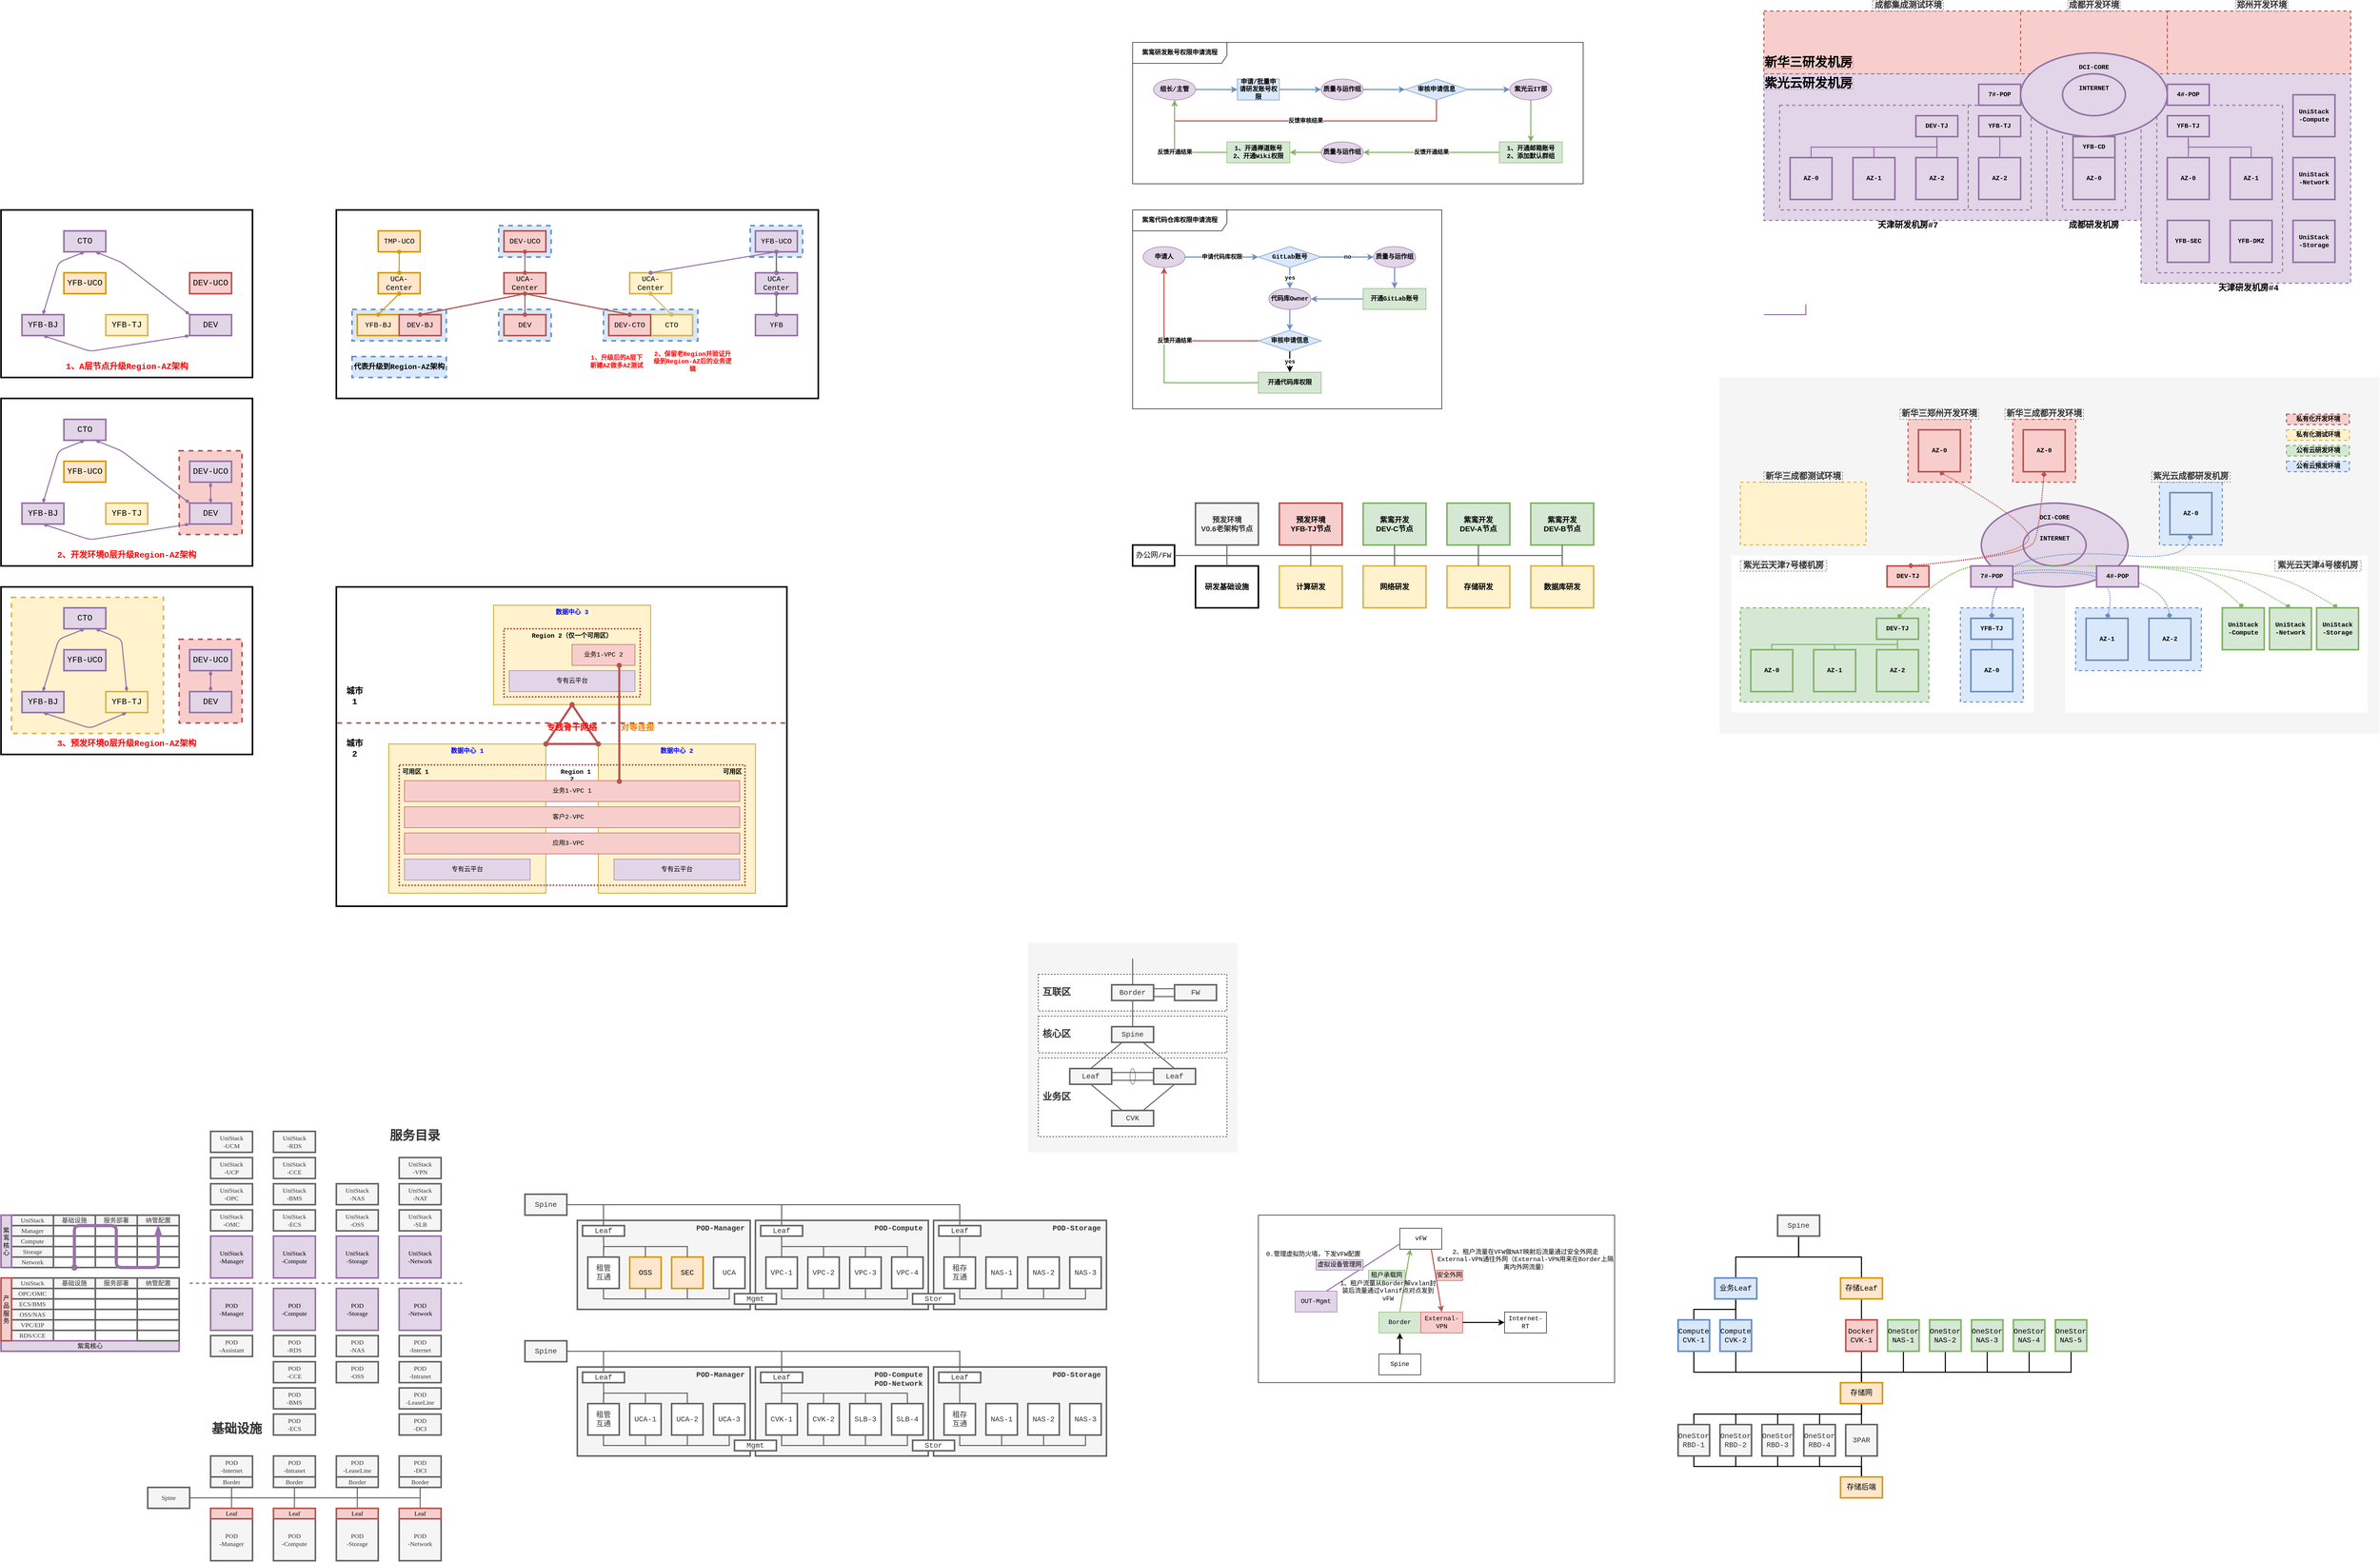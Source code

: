 <mxfile version="14.4.8" type="github">
  <diagram id="5n1qwYMmy2B0pd3I0OFW" name="Page-1">
    <mxGraphModel dx="1292" dy="752" grid="1" gridSize="10" guides="1" tooltips="1" connect="1" arrows="1" fold="1" page="1" pageScale="1" pageWidth="4681" pageHeight="3300" math="0" shadow="0">
      <root>
        <mxCell id="0" />
        <mxCell id="1" parent="0" />
        <mxCell id="9di_Wh9NaMtTILqlnw5--224" value="" style="rounded=0;whiteSpace=wrap;html=1;fontFamily=Helvetica;fontSize=24;dashed=1;fontColor=#333333;fillColor=#f5f5f5;strokeColor=none;" vertex="1" parent="1">
          <mxGeometry x="2040" y="1880" width="400" height="400" as="geometry" />
        </mxCell>
        <mxCell id="9di_Wh9NaMtTILqlnw5--223" value="" style="rounded=0;whiteSpace=wrap;html=1;fontFamily=Helvetica;fontSize=24;dashed=1;" vertex="1" parent="1">
          <mxGeometry x="2060" y="2100" width="360" height="150" as="geometry" />
        </mxCell>
        <mxCell id="9di_Wh9NaMtTILqlnw5--222" value="" style="rounded=0;whiteSpace=wrap;html=1;fontFamily=Helvetica;fontSize=24;dashed=1;" vertex="1" parent="1">
          <mxGeometry x="2060" y="2020" width="360" height="70" as="geometry" />
        </mxCell>
        <mxCell id="9di_Wh9NaMtTILqlnw5--221" value="" style="rounded=0;whiteSpace=wrap;html=1;fontFamily=Helvetica;fontSize=24;dashed=1;" vertex="1" parent="1">
          <mxGeometry x="2060" y="1940" width="360" height="70" as="geometry" />
        </mxCell>
        <mxCell id="9di_Wh9NaMtTILqlnw5--196" value="" style="rounded=0;whiteSpace=wrap;html=1;strokeWidth=2;fontSize=12;align=center;fontFamily=Courier New;dashed=1;fontStyle=1;dashPattern=1 1;fillColor=#f5f5f5;fontColor=#333333;strokeColor=none;" vertex="1" parent="1">
          <mxGeometry x="3360" y="800" width="1260" height="680" as="geometry" />
        </mxCell>
        <mxCell id="9di_Wh9NaMtTILqlnw5--195" value="" style="rounded=0;whiteSpace=wrap;html=1;strokeWidth=2;fontSize=12;align=center;fontFamily=Courier New;dashed=1;fontStyle=1;dashPattern=1 1;strokeColor=none;" vertex="1" parent="1">
          <mxGeometry x="4020" y="1140" width="577.5" height="300" as="geometry" />
        </mxCell>
        <mxCell id="9di_Wh9NaMtTILqlnw5--194" value="" style="rounded=0;whiteSpace=wrap;html=1;strokeWidth=2;fontSize=12;align=center;fontFamily=Courier New;dashed=1;fontStyle=1;dashPattern=1 1;strokeColor=none;" vertex="1" parent="1">
          <mxGeometry x="3382.5" y="1140" width="577.5" height="300" as="geometry" />
        </mxCell>
        <mxCell id="9di_Wh9NaMtTILqlnw5--25" value="" style="rounded=0;whiteSpace=wrap;html=1;strokeColor=#666666;strokeWidth=3;fontSize=12;align=center;fontColor=#333333;fontFamily=Lucida Console;" vertex="1" parent="1">
          <mxGeometry x="180" y="2420" width="80" height="20" as="geometry" />
        </mxCell>
        <mxCell id="9di_Wh9NaMtTILqlnw5--26" value="" style="rounded=0;whiteSpace=wrap;html=1;strokeColor=#666666;strokeWidth=3;fontSize=12;align=center;fontColor=#333333;fontFamily=Lucida Console;" vertex="1" parent="1">
          <mxGeometry x="260" y="2420" width="80" height="20" as="geometry" />
        </mxCell>
        <mxCell id="9di_Wh9NaMtTILqlnw5--27" value="" style="rounded=0;whiteSpace=wrap;html=1;strokeColor=#666666;strokeWidth=3;fontSize=12;align=center;fontColor=#333333;fontFamily=Lucida Console;" vertex="1" parent="1">
          <mxGeometry x="180" y="2440" width="80" height="20" as="geometry" />
        </mxCell>
        <mxCell id="9di_Wh9NaMtTILqlnw5--28" value="" style="rounded=0;whiteSpace=wrap;html=1;strokeColor=#666666;strokeWidth=3;fontSize=12;align=center;fontColor=#333333;fontFamily=Lucida Console;" vertex="1" parent="1">
          <mxGeometry x="260" y="2440" width="80" height="20" as="geometry" />
        </mxCell>
        <mxCell id="9di_Wh9NaMtTILqlnw5--29" value="" style="rounded=0;whiteSpace=wrap;html=1;strokeColor=#666666;strokeWidth=3;fontSize=12;align=center;fontColor=#333333;fontFamily=Lucida Console;" vertex="1" parent="1">
          <mxGeometry x="180" y="2460" width="80" height="20" as="geometry" />
        </mxCell>
        <mxCell id="9di_Wh9NaMtTILqlnw5--30" value="" style="rounded=0;whiteSpace=wrap;html=1;strokeColor=#666666;strokeWidth=3;fontSize=12;align=center;fontColor=#333333;fontFamily=Lucida Console;" vertex="1" parent="1">
          <mxGeometry x="260" y="2460" width="80" height="20" as="geometry" />
        </mxCell>
        <mxCell id="9di_Wh9NaMtTILqlnw5--31" value="" style="rounded=0;whiteSpace=wrap;html=1;strokeColor=#666666;strokeWidth=3;fontSize=12;align=center;fontColor=#333333;fontFamily=Lucida Console;" vertex="1" parent="1">
          <mxGeometry x="180" y="2480" width="80" height="20" as="geometry" />
        </mxCell>
        <mxCell id="9di_Wh9NaMtTILqlnw5--32" value="" style="rounded=0;whiteSpace=wrap;html=1;strokeColor=#666666;strokeWidth=3;fontSize=12;align=center;fontColor=#333333;fontFamily=Lucida Console;" vertex="1" parent="1">
          <mxGeometry x="260" y="2480" width="80" height="20" as="geometry" />
        </mxCell>
        <mxCell id="VqiHA8Q5cYp8pTYDiDT9-476" value="" style="rounded=0;whiteSpace=wrap;html=1;strokeWidth=2;fontSize=12;align=center;fontFamily=Courier New;dashed=1;fontStyle=1;fillColor=#f8cecc;strokeColor=#b85450;" parent="1" vertex="1">
          <mxGeometry x="3935" y="100" width="280" height="120" as="geometry" />
        </mxCell>
        <mxCell id="VqiHA8Q5cYp8pTYDiDT9-477" value="" style="rounded=0;whiteSpace=wrap;html=1;strokeWidth=2;fontSize=12;align=center;fontFamily=Courier New;dashed=1;fontStyle=1;fillColor=#f8cecc;strokeColor=#b85450;" parent="1" vertex="1">
          <mxGeometry x="4215" y="100" width="350" height="120" as="geometry" />
        </mxCell>
        <mxCell id="VqiHA8Q5cYp8pTYDiDT9-475" value="" style="rounded=0;whiteSpace=wrap;html=1;strokeWidth=2;fontSize=12;align=center;fontFamily=Courier New;dashed=1;fontStyle=1;fillColor=#f8cecc;strokeColor=#b85450;" parent="1" vertex="1">
          <mxGeometry x="3445" y="100" width="490" height="120" as="geometry" />
        </mxCell>
        <mxCell id="VqiHA8Q5cYp8pTYDiDT9-470" value="" style="rounded=0;whiteSpace=wrap;html=1;strokeWidth=2;fontSize=12;align=center;fontFamily=Courier New;dashed=1;fontStyle=1;fillColor=#e1d5e7;strokeColor=#9673a6;" parent="1" vertex="1">
          <mxGeometry x="3985" y="220" width="180" height="280" as="geometry" />
        </mxCell>
        <mxCell id="VqiHA8Q5cYp8pTYDiDT9-469" value="" style="rounded=0;whiteSpace=wrap;html=1;strokeWidth=2;fontSize=12;align=center;fontFamily=Courier New;dashed=1;fontStyle=1;fillColor=#e1d5e7;strokeColor=#9673a6;" parent="1" vertex="1">
          <mxGeometry x="4165" y="220" width="400" height="400" as="geometry" />
        </mxCell>
        <mxCell id="VqiHA8Q5cYp8pTYDiDT9-465" value="" style="rounded=0;whiteSpace=wrap;html=1;strokeWidth=2;fontSize=12;align=center;fontFamily=Courier New;dashed=1;fontStyle=1;fillColor=#e1d5e7;strokeColor=#9673a6;" parent="1" vertex="1">
          <mxGeometry x="3445" y="220" width="540" height="280" as="geometry" />
        </mxCell>
        <mxCell id="VqiHA8Q5cYp8pTYDiDT9-468" value="" style="rounded=0;whiteSpace=wrap;html=1;strokeColor=#9673a6;strokeWidth=2;fontSize=12;align=center;fontFamily=Courier New;dashed=1;fillColor=#e1d5e7;fontStyle=1" parent="1" vertex="1">
          <mxGeometry x="3475" y="280" width="360" height="200" as="geometry" />
        </mxCell>
        <mxCell id="VqiHA8Q5cYp8pTYDiDT9-467" value="" style="rounded=0;whiteSpace=wrap;html=1;strokeColor=#9673a6;strokeWidth=2;fontSize=12;align=center;fontFamily=Courier New;dashed=1;fillColor=#e1d5e7;fontStyle=1" parent="1" vertex="1">
          <mxGeometry x="3835" y="280" width="120" height="200" as="geometry" />
        </mxCell>
        <mxCell id="VqiHA8Q5cYp8pTYDiDT9-466" value="" style="rounded=0;whiteSpace=wrap;html=1;strokeColor=#9673a6;strokeWidth=2;fontSize=12;align=center;fontFamily=Courier New;dashed=1;fillColor=#e1d5e7;fontStyle=1" parent="1" vertex="1">
          <mxGeometry x="4195" y="280" width="240" height="320" as="geometry" />
        </mxCell>
        <mxCell id="VqiHA8Q5cYp8pTYDiDT9-463" value="" style="rounded=0;whiteSpace=wrap;html=1;strokeColor=#9673a6;strokeWidth=2;fontSize=12;align=center;fontFamily=Courier New;dashed=1;fillColor=#e1d5e7;fontStyle=1" parent="1" vertex="1">
          <mxGeometry x="4015" y="280" width="120" height="200" as="geometry" />
        </mxCell>
        <mxCell id="VqiHA8Q5cYp8pTYDiDT9-377" value="&lt;b&gt;POD-Manager&amp;nbsp;&lt;/b&gt;" style="rounded=0;whiteSpace=wrap;html=1;strokeColor=#666666;strokeWidth=3;fontSize=14;align=right;fontColor=#333333;fontFamily=Courier New;fillColor=#f5f5f5;verticalAlign=top;" parent="1" vertex="1">
          <mxGeometry x="1180" y="2410" width="330" height="170" as="geometry" />
        </mxCell>
        <mxCell id="VqiHA8Q5cYp8pTYDiDT9-378" value="&lt;b&gt;POD-Compute&amp;nbsp;&lt;/b&gt;" style="rounded=0;whiteSpace=wrap;html=1;strokeColor=#666666;strokeWidth=3;fontSize=14;align=right;fontColor=#333333;fontFamily=Courier New;fillColor=#f5f5f5;verticalAlign=top;" parent="1" vertex="1">
          <mxGeometry x="1520" y="2410" width="330" height="170" as="geometry" />
        </mxCell>
        <mxCell id="VqiHA8Q5cYp8pTYDiDT9-379" value="&lt;b&gt;POD-Storage&amp;nbsp;&lt;/b&gt;" style="rounded=0;whiteSpace=wrap;html=1;strokeColor=#666666;strokeWidth=3;fontSize=14;align=right;fontColor=#333333;fontFamily=Courier New;fillColor=#f5f5f5;verticalAlign=top;" parent="1" vertex="1">
          <mxGeometry x="1860" y="2410" width="330" height="170" as="geometry" />
        </mxCell>
        <mxCell id="VqiHA8Q5cYp8pTYDiDT9-221" value="" style="rounded=0;whiteSpace=wrap;html=1;fillColor=#FFFFFF;gradientColor=none;fontFamily=Courier New;" parent="1" vertex="1">
          <mxGeometry x="2480" y="2400" width="680" height="320" as="geometry" />
        </mxCell>
        <mxCell id="VqiHA8Q5cYp8pTYDiDT9-63" value="&lt;b&gt;紫鸾研发账号权限申请流程&lt;/b&gt;" style="shape=umlFrame;whiteSpace=wrap;html=1;width=180;height=40;fillColor=#FFFFFF;swimlaneFillColor=#ffffff;fontFamily=Courier New;" parent="1" vertex="1">
          <mxGeometry x="2240" y="160" width="860" height="270" as="geometry" />
        </mxCell>
        <mxCell id="0XY4--5X_oFbcHnSFoPR-78" value="" style="rounded=0;whiteSpace=wrap;html=1;strokeColor=#000000;strokeWidth=3;fillColor=#ffffff;fontSize=16;fontColor=#0000FF;align=center;fontFamily=Courier New;" parent="1" vertex="1">
          <mxGeometry x="720" y="480" width="920" height="360" as="geometry" />
        </mxCell>
        <mxCell id="0XY4--5X_oFbcHnSFoPR-147" value="" style="rounded=0;whiteSpace=wrap;html=1;dashed=1;strokeColor=#6c8ebf;strokeWidth=3;fillColor=#dae8fc;fontSize=14;align=center;fontFamily=Courier New;" parent="1" vertex="1">
          <mxGeometry x="1510" y="510" width="100" height="60" as="geometry" />
        </mxCell>
        <mxCell id="0XY4--5X_oFbcHnSFoPR-146" value="" style="rounded=0;whiteSpace=wrap;html=1;dashed=1;strokeColor=#6c8ebf;strokeWidth=3;fillColor=#dae8fc;fontSize=14;align=center;fontFamily=Courier New;" parent="1" vertex="1">
          <mxGeometry x="1030" y="510" width="100" height="60" as="geometry" />
        </mxCell>
        <mxCell id="0XY4--5X_oFbcHnSFoPR-115" value="" style="rounded=0;whiteSpace=wrap;html=1;dashed=1;strokeColor=#b85450;strokeWidth=3;fillColor=#f8cecc;fontSize=14;align=center;fontFamily=Courier New;" parent="1" vertex="1">
          <mxGeometry x="750" y="670" width="180" height="60" as="geometry" />
        </mxCell>
        <mxCell id="0XY4--5X_oFbcHnSFoPR-114" value="" style="rounded=0;whiteSpace=wrap;html=1;dashed=1;strokeColor=#b85450;strokeWidth=3;fillColor=#f8cecc;fontSize=14;align=center;fontFamily=Courier New;" parent="1" vertex="1">
          <mxGeometry x="1030" y="670" width="100" height="60" as="geometry" />
        </mxCell>
        <mxCell id="0XY4--5X_oFbcHnSFoPR-116" value="" style="rounded=0;whiteSpace=wrap;html=1;dashed=1;strokeColor=#6c8ebf;strokeWidth=3;fillColor=#dae8fc;fontSize=14;align=center;fontFamily=Courier New;" parent="1" vertex="1">
          <mxGeometry x="1230" y="670" width="180" height="60" as="geometry" />
        </mxCell>
        <mxCell id="0XY4--5X_oFbcHnSFoPR-117" value="" style="rounded=0;whiteSpace=wrap;html=1;dashed=1;strokeColor=#6c8ebf;strokeWidth=3;fillColor=#dae8fc;fontSize=14;align=center;fontFamily=Courier New;" parent="1" vertex="1">
          <mxGeometry x="1030" y="670" width="100" height="60" as="geometry" />
        </mxCell>
        <mxCell id="0XY4--5X_oFbcHnSFoPR-118" value="" style="rounded=0;whiteSpace=wrap;html=1;dashed=1;strokeColor=#6c8ebf;strokeWidth=3;fillColor=#dae8fc;fontSize=14;align=center;fontFamily=Courier New;" parent="1" vertex="1">
          <mxGeometry x="750" y="670" width="180" height="60" as="geometry" />
        </mxCell>
        <mxCell id="0XY4--5X_oFbcHnSFoPR-58" value="" style="rounded=0;whiteSpace=wrap;html=1;strokeColor=#000000;strokeWidth=3;fillColor=#ffffff;fontSize=16;fontColor=#0000FF;align=center;fontFamily=Courier New;" parent="1" vertex="1">
          <mxGeometry x="80" y="1200" width="480" height="320" as="geometry" />
        </mxCell>
        <mxCell id="0XY4--5X_oFbcHnSFoPR-70" value="" style="rounded=0;whiteSpace=wrap;html=1;strokeColor=#d6b656;strokeWidth=3;fillColor=#fff2cc;fontSize=16;align=center;dashed=1;fontFamily=Courier New;" parent="1" vertex="1">
          <mxGeometry x="100" y="1220" width="290" height="260" as="geometry" />
        </mxCell>
        <mxCell id="0XY4--5X_oFbcHnSFoPR-46" value="" style="rounded=0;whiteSpace=wrap;html=1;strokeColor=#000000;strokeWidth=3;fillColor=#ffffff;fontSize=16;fontColor=#0000FF;align=center;fontFamily=Courier New;" parent="1" vertex="1">
          <mxGeometry x="80" y="840" width="480" height="320" as="geometry" />
        </mxCell>
        <mxCell id="0XY4--5X_oFbcHnSFoPR-57" value="" style="rounded=0;whiteSpace=wrap;html=1;strokeColor=#b85450;strokeWidth=3;fillColor=#f8cecc;fontSize=16;align=center;dashed=1;fontFamily=Courier New;" parent="1" vertex="1">
          <mxGeometry x="420" y="940" width="120" height="160" as="geometry" />
        </mxCell>
        <mxCell id="0XY4--5X_oFbcHnSFoPR-45" value="" style="rounded=0;whiteSpace=wrap;html=1;strokeColor=#000000;strokeWidth=3;fillColor=#ffffff;fontSize=16;fontColor=#0000FF;align=center;fontFamily=Courier New;" parent="1" vertex="1">
          <mxGeometry x="80" y="480" width="480" height="320" as="geometry" />
        </mxCell>
        <mxCell id="0XY4--5X_oFbcHnSFoPR-23" value="" style="rounded=0;whiteSpace=wrap;html=1;strokeWidth=3;fontSize=16;fontFamily=Courier New;" parent="1" vertex="1">
          <mxGeometry x="720" y="1200" width="860" height="610" as="geometry" />
        </mxCell>
        <mxCell id="0XY4--5X_oFbcHnSFoPR-12" value="&lt;b&gt;&lt;font color=&quot;#0000ff&quot;&gt;数据中心 1&lt;/font&gt;&lt;/b&gt;" style="rounded=0;whiteSpace=wrap;html=1;verticalAlign=top;strokeColor=#d6b656;fillColor=#fff2cc;strokeWidth=2;fontFamily=Courier New;" parent="1" vertex="1">
          <mxGeometry x="820" y="1500" width="300" height="285" as="geometry" />
        </mxCell>
        <mxCell id="0XY4--5X_oFbcHnSFoPR-11" value="&lt;b&gt;&lt;font color=&quot;#0000ff&quot;&gt;数据中心 2&lt;/font&gt;&lt;/b&gt;" style="rounded=0;whiteSpace=wrap;html=1;verticalAlign=top;strokeColor=#d6b656;fillColor=#fff2cc;strokeWidth=2;fontFamily=Courier New;" parent="1" vertex="1">
          <mxGeometry x="1220" y="1500" width="300" height="285" as="geometry" />
        </mxCell>
        <mxCell id="0XY4--5X_oFbcHnSFoPR-10" value="&lt;b&gt;可用区 1&amp;nbsp; &amp;nbsp; &amp;nbsp; &amp;nbsp; &amp;nbsp; &amp;nbsp; &amp;nbsp; &amp;nbsp; &amp;nbsp; &amp;nbsp; &amp;nbsp; &amp;nbsp; &amp;nbsp; &amp;nbsp; &amp;nbsp; &amp;nbsp; &amp;nbsp; &amp;nbsp;Region 1&amp;nbsp; &amp;nbsp; &amp;nbsp; &amp;nbsp; &amp;nbsp; &amp;nbsp; &amp;nbsp; &amp;nbsp; &amp;nbsp; &amp;nbsp; &amp;nbsp; &amp;nbsp; &amp;nbsp; &amp;nbsp; &amp;nbsp; &amp;nbsp; &amp;nbsp; &amp;nbsp;可用区 2&lt;/b&gt;" style="rounded=0;whiteSpace=wrap;html=1;verticalAlign=top;dashed=1;strokeWidth=3;dashPattern=1 1;strokeColor=#b85450;fillColor=none;fontFamily=Courier New;" parent="1" vertex="1">
          <mxGeometry x="840" y="1540" width="660" height="230" as="geometry" />
        </mxCell>
        <mxCell id="0XY4--5X_oFbcHnSFoPR-4" value="&lt;b&gt;&lt;font color=&quot;#0000ff&quot;&gt;数据中心 3&lt;/font&gt;&lt;/b&gt;" style="rounded=0;whiteSpace=wrap;html=1;verticalAlign=top;strokeColor=#d6b656;fillColor=#fff2cc;strokeWidth=2;fontFamily=Courier New;" parent="1" vertex="1">
          <mxGeometry x="1020" y="1235" width="300" height="190" as="geometry" />
        </mxCell>
        <mxCell id="0XY4--5X_oFbcHnSFoPR-3" value="&lt;b&gt;Region 2（仅一个可用区）&lt;/b&gt;" style="rounded=0;whiteSpace=wrap;html=1;verticalAlign=top;dashed=1;strokeWidth=3;strokeColor=#b85450;fillColor=none;dashPattern=1 1;fontFamily=Courier New;" parent="1" vertex="1">
          <mxGeometry x="1040" y="1280" width="260" height="130" as="geometry" />
        </mxCell>
        <mxCell id="0XY4--5X_oFbcHnSFoPR-1" value="专有云平台" style="rounded=0;whiteSpace=wrap;html=1;fillColor=#e1d5e7;strokeColor=#9673a6;fontFamily=Courier New;" parent="1" vertex="1">
          <mxGeometry x="1050" y="1360" width="240" height="40" as="geometry" />
        </mxCell>
        <mxCell id="0XY4--5X_oFbcHnSFoPR-2" value="业务1-VPC 2" style="rounded=0;whiteSpace=wrap;html=1;fillColor=#f8cecc;strokeColor=#b85450;fontFamily=Courier New;" parent="1" vertex="1">
          <mxGeometry x="1170" y="1310" width="120" height="40" as="geometry" />
        </mxCell>
        <mxCell id="0XY4--5X_oFbcHnSFoPR-5" value="专有云平台" style="rounded=0;whiteSpace=wrap;html=1;fillColor=#e1d5e7;strokeColor=#9673a6;fontFamily=Courier New;" parent="1" vertex="1">
          <mxGeometry x="850" y="1720" width="240" height="40" as="geometry" />
        </mxCell>
        <mxCell id="0XY4--5X_oFbcHnSFoPR-6" value="应用3-VPC&amp;nbsp;&amp;nbsp;" style="rounded=0;whiteSpace=wrap;html=1;fillColor=#fff2cc;strokeColor=#d6b656;fontFamily=Courier New;" parent="1" vertex="1">
          <mxGeometry x="850" y="1670" width="640" height="40" as="geometry" />
        </mxCell>
        <mxCell id="0XY4--5X_oFbcHnSFoPR-7" value="客户2-VPC&amp;nbsp;&amp;nbsp;" style="rounded=0;whiteSpace=wrap;html=1;fillColor=#fff2cc;strokeColor=#d6b656;fontFamily=Courier New;" parent="1" vertex="1">
          <mxGeometry x="850" y="1620" width="640" height="40" as="geometry" />
        </mxCell>
        <mxCell id="0XY4--5X_oFbcHnSFoPR-8" value="业务1-VPC 1" style="rounded=0;whiteSpace=wrap;html=1;fillColor=#f8cecc;strokeColor=#b85450;fontFamily=Courier New;" parent="1" vertex="1">
          <mxGeometry x="850" y="1570" width="640" height="40" as="geometry" />
        </mxCell>
        <mxCell id="0XY4--5X_oFbcHnSFoPR-9" value="专有云平台" style="rounded=0;whiteSpace=wrap;html=1;fillColor=#e1d5e7;strokeColor=#9673a6;fontFamily=Courier New;" parent="1" vertex="1">
          <mxGeometry x="1250" y="1720" width="240" height="40" as="geometry" />
        </mxCell>
        <mxCell id="0XY4--5X_oFbcHnSFoPR-13" value="" style="endArrow=none;dashed=1;html=1;fillColor=#f8cecc;strokeColor=#b85450;strokeWidth=3;fontFamily=Courier New;" parent="1" edge="1">
          <mxGeometry width="50" height="50" relative="1" as="geometry">
            <mxPoint x="722" y="1460" as="sourcePoint" />
            <mxPoint x="1580" y="1460" as="targetPoint" />
          </mxGeometry>
        </mxCell>
        <mxCell id="0XY4--5X_oFbcHnSFoPR-14" value="" style="endArrow=oval;startArrow=oval;html=1;strokeWidth=4;entryX=0.75;entryY=1;entryDx=0;entryDy=0;fillColor=#f8cecc;strokeColor=#b85450;startFill=1;endFill=1;exitX=0.641;exitY=0.038;exitDx=0;exitDy=0;exitPerimeter=0;fontFamily=Courier New;" parent="1" source="0XY4--5X_oFbcHnSFoPR-8" target="0XY4--5X_oFbcHnSFoPR-2" edge="1">
          <mxGeometry width="50" height="50" relative="1" as="geometry">
            <mxPoint x="1260" y="1499" as="sourcePoint" />
            <mxPoint x="1460" y="1350" as="targetPoint" />
          </mxGeometry>
        </mxCell>
        <mxCell id="0XY4--5X_oFbcHnSFoPR-15" value="城市 2" style="text;html=1;strokeColor=none;fillColor=none;align=center;verticalAlign=middle;whiteSpace=wrap;rounded=0;dashed=1;dashPattern=1 1;opacity=0;fontStyle=1;fontSize=16;fontFamily=Courier New;" parent="1" vertex="1">
          <mxGeometry x="730" y="1500" width="50" height="20" as="geometry" />
        </mxCell>
        <mxCell id="0XY4--5X_oFbcHnSFoPR-16" value="城市 1" style="text;html=1;strokeColor=none;fillColor=none;align=center;verticalAlign=middle;whiteSpace=wrap;rounded=0;dashed=1;dashPattern=1 1;opacity=0;fontStyle=1;fontSize=16;fontFamily=Courier New;" parent="1" vertex="1">
          <mxGeometry x="730" y="1400" width="50" height="20" as="geometry" />
        </mxCell>
        <mxCell id="0XY4--5X_oFbcHnSFoPR-17" value="" style="endArrow=oval;startArrow=oval;html=1;strokeWidth=4;entryX=0.5;entryY=1;entryDx=0;entryDy=0;fillColor=#f8cecc;strokeColor=#b85450;startFill=1;endFill=1;exitX=1;exitY=0;exitDx=0;exitDy=0;fontFamily=Courier New;" parent="1" source="0XY4--5X_oFbcHnSFoPR-12" target="0XY4--5X_oFbcHnSFoPR-4" edge="1">
          <mxGeometry width="50" height="50" relative="1" as="geometry">
            <mxPoint x="1270.24" y="1581.52" as="sourcePoint" />
            <mxPoint x="1270" y="1360" as="targetPoint" />
          </mxGeometry>
        </mxCell>
        <mxCell id="0XY4--5X_oFbcHnSFoPR-18" value="" style="endArrow=oval;startArrow=oval;html=1;strokeWidth=4;entryX=0.5;entryY=1;entryDx=0;entryDy=0;fillColor=#f8cecc;strokeColor=#b85450;startFill=1;endFill=1;exitX=0;exitY=0;exitDx=0;exitDy=0;fontFamily=Courier New;" parent="1" source="0XY4--5X_oFbcHnSFoPR-11" target="0XY4--5X_oFbcHnSFoPR-4" edge="1">
          <mxGeometry width="50" height="50" relative="1" as="geometry">
            <mxPoint x="1280.24" y="1591.52" as="sourcePoint" />
            <mxPoint x="1280" y="1370" as="targetPoint" />
          </mxGeometry>
        </mxCell>
        <mxCell id="0XY4--5X_oFbcHnSFoPR-19" value="" style="endArrow=oval;startArrow=oval;html=1;strokeWidth=4;entryX=1;entryY=0;entryDx=0;entryDy=0;fillColor=#f8cecc;strokeColor=#b85450;startFill=1;endFill=1;exitX=0;exitY=0;exitDx=0;exitDy=0;fontFamily=Courier New;" parent="1" source="0XY4--5X_oFbcHnSFoPR-11" target="0XY4--5X_oFbcHnSFoPR-12" edge="1">
          <mxGeometry width="50" height="50" relative="1" as="geometry">
            <mxPoint x="1290.24" y="1601.52" as="sourcePoint" />
            <mxPoint x="1290" y="1380" as="targetPoint" />
          </mxGeometry>
        </mxCell>
        <mxCell id="0XY4--5X_oFbcHnSFoPR-20" value="&lt;font color=&quot;#ff0000&quot;&gt;专线骨干网络&lt;/font&gt;" style="text;html=1;strokeColor=none;fillColor=none;align=center;verticalAlign=middle;whiteSpace=wrap;rounded=0;dashed=1;dashPattern=1 1;opacity=0;fontStyle=1;fontSize=16;fontFamily=Courier New;" parent="1" vertex="1">
          <mxGeometry x="1117.5" y="1460" width="102.5" height="20" as="geometry" />
        </mxCell>
        <mxCell id="0XY4--5X_oFbcHnSFoPR-21" value="&lt;font color=&quot;#ff8000&quot;&gt;对等连接&lt;/font&gt;" style="text;html=1;strokeColor=none;fillColor=none;align=center;verticalAlign=middle;whiteSpace=wrap;rounded=0;dashed=1;dashPattern=1 1;opacity=0;fontStyle=1;fontSize=16;fontFamily=Courier New;" parent="1" vertex="1">
          <mxGeometry x="1260" y="1460" width="70" height="20" as="geometry" />
        </mxCell>
        <mxCell id="0XY4--5X_oFbcHnSFoPR-36" value="CTO" style="rounded=0;whiteSpace=wrap;html=1;strokeColor=#9673a6;strokeWidth=3;fillColor=#e1d5e7;fontSize=16;align=center;fontFamily=Courier New;" parent="1" vertex="1">
          <mxGeometry x="200" y="520" width="80" height="40" as="geometry" />
        </mxCell>
        <mxCell id="0XY4--5X_oFbcHnSFoPR-37" value="YFB-UCO" style="rounded=0;whiteSpace=wrap;html=1;strokeColor=#d79b00;strokeWidth=3;fillColor=#ffe6cc;fontSize=16;align=center;fontFamily=Courier New;" parent="1" vertex="1">
          <mxGeometry x="200" y="600" width="80" height="40" as="geometry" />
        </mxCell>
        <mxCell id="0XY4--5X_oFbcHnSFoPR-38" value="DEV-UCO" style="rounded=0;whiteSpace=wrap;html=1;strokeColor=#b85450;strokeWidth=3;fillColor=#f8cecc;fontSize=16;align=center;fontFamily=Courier New;" parent="1" vertex="1">
          <mxGeometry x="440" y="600" width="80" height="40" as="geometry" />
        </mxCell>
        <mxCell id="0XY4--5X_oFbcHnSFoPR-39" value="YFB-TJ" style="rounded=0;whiteSpace=wrap;html=1;strokeColor=#d6b656;strokeWidth=3;fillColor=#fff2cc;fontSize=16;align=center;fontFamily=Courier New;" parent="1" vertex="1">
          <mxGeometry x="280" y="680" width="80" height="40" as="geometry" />
        </mxCell>
        <mxCell id="0XY4--5X_oFbcHnSFoPR-40" value="YFB-BJ" style="rounded=0;whiteSpace=wrap;html=1;strokeColor=#9673a6;strokeWidth=3;fillColor=#e1d5e7;fontSize=16;align=center;fontFamily=Courier New;" parent="1" vertex="1">
          <mxGeometry x="120" y="680" width="80" height="40" as="geometry" />
        </mxCell>
        <mxCell id="0XY4--5X_oFbcHnSFoPR-41" value="DEV" style="rounded=0;whiteSpace=wrap;html=1;strokeColor=#9673a6;strokeWidth=3;fillColor=#e1d5e7;fontSize=16;align=center;fontFamily=Courier New;" parent="1" vertex="1">
          <mxGeometry x="440" y="680" width="80" height="40" as="geometry" />
        </mxCell>
        <mxCell id="0XY4--5X_oFbcHnSFoPR-42" value="" style="endArrow=diamondThin;startArrow=diamondThin;html=1;strokeWidth=2;fontSize=16;fontColor=#0000FF;exitX=0.5;exitY=0;exitDx=0;exitDy=0;entryX=0.5;entryY=1;entryDx=0;entryDy=0;startFill=1;endFill=1;fillColor=#e1d5e7;strokeColor=#9673a6;fontFamily=Courier New;" parent="1" source="0XY4--5X_oFbcHnSFoPR-40" target="0XY4--5X_oFbcHnSFoPR-36" edge="1">
          <mxGeometry width="50" height="50" relative="1" as="geometry">
            <mxPoint x="510" y="500" as="sourcePoint" />
            <mxPoint x="560" y="450" as="targetPoint" />
            <Array as="points">
              <mxPoint x="190" y="580" />
            </Array>
          </mxGeometry>
        </mxCell>
        <mxCell id="0XY4--5X_oFbcHnSFoPR-43" value="" style="endArrow=diamondThin;startArrow=diamondThin;html=1;strokeWidth=2;fontSize=16;fontColor=#0000FF;exitX=0.5;exitY=1;exitDx=0;exitDy=0;entryX=0;entryY=1;entryDx=0;entryDy=0;startFill=1;endFill=1;fillColor=#e1d5e7;strokeColor=#9673a6;fontFamily=Courier New;" parent="1" source="0XY4--5X_oFbcHnSFoPR-40" target="0XY4--5X_oFbcHnSFoPR-41" edge="1">
          <mxGeometry width="50" height="50" relative="1" as="geometry">
            <mxPoint x="170" y="690" as="sourcePoint" />
            <mxPoint x="250" y="570" as="targetPoint" />
            <Array as="points">
              <mxPoint x="250" y="750" />
            </Array>
          </mxGeometry>
        </mxCell>
        <mxCell id="0XY4--5X_oFbcHnSFoPR-44" value="" style="endArrow=diamondThin;startArrow=diamondThin;html=1;strokeWidth=2;fontSize=16;fontColor=#0000FF;exitX=0.75;exitY=1;exitDx=0;exitDy=0;entryX=0;entryY=0;entryDx=0;entryDy=0;startFill=1;endFill=1;fillColor=#e1d5e7;strokeColor=#9673a6;fontFamily=Courier New;" parent="1" source="0XY4--5X_oFbcHnSFoPR-36" target="0XY4--5X_oFbcHnSFoPR-41" edge="1">
          <mxGeometry width="50" height="50" relative="1" as="geometry">
            <mxPoint x="170" y="730" as="sourcePoint" />
            <mxPoint x="490" y="730" as="targetPoint" />
            <Array as="points">
              <mxPoint x="310" y="580" />
            </Array>
          </mxGeometry>
        </mxCell>
        <mxCell id="0XY4--5X_oFbcHnSFoPR-47" value="CTO" style="rounded=0;whiteSpace=wrap;html=1;strokeColor=#9673a6;strokeWidth=3;fillColor=#e1d5e7;fontSize=16;align=center;fontFamily=Courier New;" parent="1" vertex="1">
          <mxGeometry x="200" y="880" width="80" height="40" as="geometry" />
        </mxCell>
        <mxCell id="0XY4--5X_oFbcHnSFoPR-48" value="YFB-UCO" style="rounded=0;whiteSpace=wrap;html=1;strokeColor=#d79b00;strokeWidth=3;fillColor=#ffe6cc;fontSize=16;align=center;fontFamily=Courier New;" parent="1" vertex="1">
          <mxGeometry x="200" y="960" width="80" height="40" as="geometry" />
        </mxCell>
        <mxCell id="0XY4--5X_oFbcHnSFoPR-49" value="DEV-UCO" style="rounded=0;whiteSpace=wrap;html=1;strokeColor=#9673a6;strokeWidth=3;fillColor=#e1d5e7;fontSize=16;align=center;fontFamily=Courier New;" parent="1" vertex="1">
          <mxGeometry x="440" y="960" width="80" height="40" as="geometry" />
        </mxCell>
        <mxCell id="0XY4--5X_oFbcHnSFoPR-50" value="YFB-TJ" style="rounded=0;whiteSpace=wrap;html=1;strokeColor=#d6b656;strokeWidth=3;fillColor=#fff2cc;fontSize=16;align=center;fontFamily=Courier New;" parent="1" vertex="1">
          <mxGeometry x="280" y="1040" width="80" height="40" as="geometry" />
        </mxCell>
        <mxCell id="0XY4--5X_oFbcHnSFoPR-51" value="YFB-BJ" style="rounded=0;whiteSpace=wrap;html=1;strokeColor=#9673a6;strokeWidth=3;fillColor=#e1d5e7;fontSize=16;align=center;fontFamily=Courier New;" parent="1" vertex="1">
          <mxGeometry x="120" y="1040" width="80" height="40" as="geometry" />
        </mxCell>
        <mxCell id="0XY4--5X_oFbcHnSFoPR-52" value="DEV" style="rounded=0;whiteSpace=wrap;html=1;strokeColor=#9673a6;strokeWidth=3;fillColor=#e1d5e7;fontSize=16;align=center;fontFamily=Courier New;" parent="1" vertex="1">
          <mxGeometry x="440" y="1040" width="80" height="40" as="geometry" />
        </mxCell>
        <mxCell id="0XY4--5X_oFbcHnSFoPR-53" value="" style="endArrow=diamondThin;startArrow=diamondThin;html=1;strokeWidth=2;fontSize=16;fontColor=#0000FF;exitX=0.5;exitY=0;exitDx=0;exitDy=0;entryX=0.5;entryY=1;entryDx=0;entryDy=0;startFill=1;endFill=1;fillColor=#e1d5e7;strokeColor=#9673a6;fontFamily=Courier New;" parent="1" source="0XY4--5X_oFbcHnSFoPR-51" target="0XY4--5X_oFbcHnSFoPR-47" edge="1">
          <mxGeometry width="50" height="50" relative="1" as="geometry">
            <mxPoint x="510" y="860" as="sourcePoint" />
            <mxPoint x="560" y="810" as="targetPoint" />
            <Array as="points">
              <mxPoint x="190" y="940" />
            </Array>
          </mxGeometry>
        </mxCell>
        <mxCell id="0XY4--5X_oFbcHnSFoPR-54" value="" style="endArrow=diamondThin;startArrow=diamondThin;html=1;strokeWidth=2;fontSize=16;fontColor=#0000FF;exitX=0.5;exitY=1;exitDx=0;exitDy=0;entryX=0;entryY=1;entryDx=0;entryDy=0;startFill=1;endFill=1;fillColor=#e1d5e7;strokeColor=#9673a6;fontFamily=Courier New;" parent="1" source="0XY4--5X_oFbcHnSFoPR-51" target="0XY4--5X_oFbcHnSFoPR-52" edge="1">
          <mxGeometry width="50" height="50" relative="1" as="geometry">
            <mxPoint x="170" y="1050" as="sourcePoint" />
            <mxPoint x="250" y="930" as="targetPoint" />
            <Array as="points">
              <mxPoint x="250" y="1110" />
            </Array>
          </mxGeometry>
        </mxCell>
        <mxCell id="0XY4--5X_oFbcHnSFoPR-55" value="" style="endArrow=diamondThin;startArrow=diamondThin;html=1;strokeWidth=2;fontSize=16;fontColor=#0000FF;exitX=0.75;exitY=1;exitDx=0;exitDy=0;entryX=0;entryY=0;entryDx=0;entryDy=0;startFill=1;endFill=1;fillColor=#e1d5e7;strokeColor=#9673a6;fontFamily=Courier New;" parent="1" source="0XY4--5X_oFbcHnSFoPR-47" target="0XY4--5X_oFbcHnSFoPR-52" edge="1">
          <mxGeometry width="50" height="50" relative="1" as="geometry">
            <mxPoint x="170" y="1090" as="sourcePoint" />
            <mxPoint x="490" y="1090" as="targetPoint" />
            <Array as="points">
              <mxPoint x="310" y="940" />
            </Array>
          </mxGeometry>
        </mxCell>
        <mxCell id="0XY4--5X_oFbcHnSFoPR-56" value="" style="endArrow=diamondThin;startArrow=diamondThin;html=1;strokeWidth=2;fontSize=16;fontColor=#0000FF;entryX=0.5;entryY=0;entryDx=0;entryDy=0;startFill=1;endFill=1;fillColor=#e1d5e7;strokeColor=#9673a6;exitX=0.5;exitY=1;exitDx=0;exitDy=0;fontFamily=Courier New;" parent="1" source="0XY4--5X_oFbcHnSFoPR-49" target="0XY4--5X_oFbcHnSFoPR-52" edge="1">
          <mxGeometry width="50" height="50" relative="1" as="geometry">
            <mxPoint x="270" y="930" as="sourcePoint" />
            <mxPoint x="450" y="1050" as="targetPoint" />
            <Array as="points">
              <mxPoint x="480" y="1020" />
            </Array>
          </mxGeometry>
        </mxCell>
        <mxCell id="0XY4--5X_oFbcHnSFoPR-59" value="" style="rounded=0;whiteSpace=wrap;html=1;strokeColor=#b85450;strokeWidth=3;fillColor=#f8cecc;fontSize=16;align=center;dashed=1;fontFamily=Courier New;" parent="1" vertex="1">
          <mxGeometry x="420" y="1300" width="120" height="160" as="geometry" />
        </mxCell>
        <mxCell id="0XY4--5X_oFbcHnSFoPR-60" value="CTO" style="rounded=0;whiteSpace=wrap;html=1;strokeColor=#9673a6;strokeWidth=3;fillColor=#e1d5e7;fontSize=16;align=center;fontFamily=Courier New;" parent="1" vertex="1">
          <mxGeometry x="200" y="1240" width="80" height="40" as="geometry" />
        </mxCell>
        <mxCell id="0XY4--5X_oFbcHnSFoPR-61" value="YFB-UCO" style="rounded=0;whiteSpace=wrap;html=1;strokeColor=#9673a6;strokeWidth=3;fillColor=#e1d5e7;fontSize=16;align=center;fontFamily=Courier New;" parent="1" vertex="1">
          <mxGeometry x="200" y="1320" width="80" height="40" as="geometry" />
        </mxCell>
        <mxCell id="0XY4--5X_oFbcHnSFoPR-62" value="DEV-UCO" style="rounded=0;whiteSpace=wrap;html=1;strokeColor=#9673a6;strokeWidth=3;fillColor=#e1d5e7;fontSize=16;align=center;fontFamily=Courier New;" parent="1" vertex="1">
          <mxGeometry x="440" y="1320" width="80" height="40" as="geometry" />
        </mxCell>
        <mxCell id="0XY4--5X_oFbcHnSFoPR-63" value="YFB-TJ" style="rounded=0;whiteSpace=wrap;html=1;strokeColor=#d6b656;strokeWidth=3;fillColor=#fff2cc;fontSize=16;align=center;fontFamily=Courier New;" parent="1" vertex="1">
          <mxGeometry x="280" y="1400" width="80" height="40" as="geometry" />
        </mxCell>
        <mxCell id="0XY4--5X_oFbcHnSFoPR-64" value="YFB-BJ" style="rounded=0;whiteSpace=wrap;html=1;strokeColor=#9673a6;strokeWidth=3;fillColor=#e1d5e7;fontSize=16;align=center;fontFamily=Courier New;" parent="1" vertex="1">
          <mxGeometry x="120" y="1400" width="80" height="40" as="geometry" />
        </mxCell>
        <mxCell id="0XY4--5X_oFbcHnSFoPR-65" value="DEV" style="rounded=0;whiteSpace=wrap;html=1;strokeColor=#9673a6;strokeWidth=3;fillColor=#e1d5e7;fontSize=16;align=center;fontFamily=Courier New;" parent="1" vertex="1">
          <mxGeometry x="440" y="1400" width="80" height="40" as="geometry" />
        </mxCell>
        <mxCell id="0XY4--5X_oFbcHnSFoPR-66" value="" style="endArrow=diamondThin;startArrow=diamondThin;html=1;strokeWidth=2;fontSize=16;fontColor=#0000FF;exitX=0.5;exitY=0;exitDx=0;exitDy=0;entryX=0.5;entryY=1;entryDx=0;entryDy=0;startFill=1;endFill=1;fillColor=#e1d5e7;strokeColor=#9673a6;fontFamily=Courier New;" parent="1" source="0XY4--5X_oFbcHnSFoPR-64" target="0XY4--5X_oFbcHnSFoPR-60" edge="1">
          <mxGeometry width="50" height="50" relative="1" as="geometry">
            <mxPoint x="510" y="1220" as="sourcePoint" />
            <mxPoint x="560" y="1170" as="targetPoint" />
            <Array as="points">
              <mxPoint x="190" y="1300" />
            </Array>
          </mxGeometry>
        </mxCell>
        <mxCell id="0XY4--5X_oFbcHnSFoPR-67" value="" style="endArrow=diamondThin;startArrow=diamondThin;html=1;strokeWidth=2;fontSize=16;fontColor=#0000FF;exitX=0.5;exitY=1;exitDx=0;exitDy=0;entryX=0.5;entryY=1;entryDx=0;entryDy=0;startFill=1;endFill=1;fillColor=#e1d5e7;strokeColor=#9673a6;fontFamily=Courier New;" parent="1" source="0XY4--5X_oFbcHnSFoPR-64" target="0XY4--5X_oFbcHnSFoPR-63" edge="1">
          <mxGeometry width="50" height="50" relative="1" as="geometry">
            <mxPoint x="170" y="1410" as="sourcePoint" />
            <mxPoint x="250" y="1290" as="targetPoint" />
            <Array as="points">
              <mxPoint x="250" y="1470" />
            </Array>
          </mxGeometry>
        </mxCell>
        <mxCell id="0XY4--5X_oFbcHnSFoPR-68" value="" style="endArrow=diamondThin;startArrow=diamondThin;html=1;strokeWidth=2;fontSize=16;fontColor=#0000FF;exitX=0.75;exitY=1;exitDx=0;exitDy=0;entryX=0.5;entryY=0;entryDx=0;entryDy=0;startFill=1;endFill=1;fillColor=#e1d5e7;strokeColor=#9673a6;fontFamily=Courier New;" parent="1" source="0XY4--5X_oFbcHnSFoPR-60" target="0XY4--5X_oFbcHnSFoPR-63" edge="1">
          <mxGeometry width="50" height="50" relative="1" as="geometry">
            <mxPoint x="170" y="1450" as="sourcePoint" />
            <mxPoint x="490" y="1450" as="targetPoint" />
            <Array as="points">
              <mxPoint x="310" y="1300" />
            </Array>
          </mxGeometry>
        </mxCell>
        <mxCell id="0XY4--5X_oFbcHnSFoPR-69" value="" style="endArrow=diamondThin;startArrow=diamondThin;html=1;strokeWidth=2;fontSize=16;fontColor=#0000FF;entryX=0.5;entryY=0;entryDx=0;entryDy=0;startFill=1;endFill=1;fillColor=#e1d5e7;strokeColor=#9673a6;exitX=0.5;exitY=1;exitDx=0;exitDy=0;fontFamily=Courier New;" parent="1" source="0XY4--5X_oFbcHnSFoPR-62" target="0XY4--5X_oFbcHnSFoPR-65" edge="1">
          <mxGeometry width="50" height="50" relative="1" as="geometry">
            <mxPoint x="270" y="1290" as="sourcePoint" />
            <mxPoint x="450" y="1410" as="targetPoint" />
            <Array as="points">
              <mxPoint x="480" y="1380" />
            </Array>
          </mxGeometry>
        </mxCell>
        <mxCell id="0XY4--5X_oFbcHnSFoPR-71" value="&lt;b&gt;&lt;font color=&quot;#ff0000&quot;&gt;1、A层节点升级Region-AZ架构&lt;/font&gt;&lt;/b&gt;" style="text;html=1;strokeColor=none;fillColor=none;align=center;verticalAlign=middle;whiteSpace=wrap;rounded=0;dashed=1;fontSize=16;fontFamily=Courier New;" parent="1" vertex="1">
          <mxGeometry x="194.5" y="770" width="251" height="20" as="geometry" />
        </mxCell>
        <mxCell id="0XY4--5X_oFbcHnSFoPR-72" value="&lt;b&gt;&lt;font color=&quot;#ff0000&quot;&gt;2、开发环境O层升级Region-AZ架构&lt;/font&gt;&lt;/b&gt;" style="text;html=1;strokeColor=none;fillColor=none;align=center;verticalAlign=middle;whiteSpace=wrap;rounded=0;dashed=1;fontSize=16;fontFamily=Courier New;" parent="1" vertex="1">
          <mxGeometry x="185" y="1130" width="270" height="20" as="geometry" />
        </mxCell>
        <mxCell id="0XY4--5X_oFbcHnSFoPR-73" value="&lt;b&gt;&lt;font color=&quot;#ff0000&quot;&gt;3、预发环境O层升级Region-AZ架构&lt;/font&gt;&lt;/b&gt;" style="text;html=1;strokeColor=none;fillColor=none;align=center;verticalAlign=middle;whiteSpace=wrap;rounded=0;dashed=1;fontSize=16;fontFamily=Courier New;" parent="1" vertex="1">
          <mxGeometry x="185" y="1490" width="270" height="20" as="geometry" />
        </mxCell>
        <mxCell id="0XY4--5X_oFbcHnSFoPR-76" value="应用3-VPC&amp;nbsp;&amp;nbsp;" style="rounded=0;whiteSpace=wrap;html=1;fillColor=#f8cecc;strokeColor=#b85450;fontFamily=Courier New;" parent="1" vertex="1">
          <mxGeometry x="850" y="1670" width="640" height="40" as="geometry" />
        </mxCell>
        <mxCell id="0XY4--5X_oFbcHnSFoPR-77" value="客户2-VPC&amp;nbsp;&amp;nbsp;" style="rounded=0;whiteSpace=wrap;html=1;fillColor=#f8cecc;strokeColor=#b85450;fontFamily=Courier New;" parent="1" vertex="1">
          <mxGeometry x="850" y="1620" width="640" height="40" as="geometry" />
        </mxCell>
        <mxCell id="0XY4--5X_oFbcHnSFoPR-79" value="TMP-UCO" style="rounded=0;whiteSpace=wrap;html=1;strokeColor=#d79b00;strokeWidth=3;fillColor=#ffe6cc;fontSize=14;align=center;fontFamily=Courier New;" parent="1" vertex="1">
          <mxGeometry x="800" y="520" width="80" height="40" as="geometry" />
        </mxCell>
        <mxCell id="0XY4--5X_oFbcHnSFoPR-80" value="UCA-Center" style="rounded=0;whiteSpace=wrap;html=1;strokeColor=#d79b00;strokeWidth=3;fillColor=#ffe6cc;fontSize=14;align=center;fontFamily=Courier New;" parent="1" vertex="1">
          <mxGeometry x="800" y="600" width="80" height="40" as="geometry" />
        </mxCell>
        <mxCell id="0XY4--5X_oFbcHnSFoPR-81" value="DEV-UCO" style="rounded=0;whiteSpace=wrap;html=1;strokeColor=#b85450;strokeWidth=3;fillColor=#f8cecc;fontSize=14;align=center;fontFamily=Courier New;" parent="1" vertex="1">
          <mxGeometry x="1040" y="520" width="80" height="40" as="geometry" />
        </mxCell>
        <mxCell id="0XY4--5X_oFbcHnSFoPR-82" value="DEV" style="rounded=0;whiteSpace=wrap;html=1;strokeColor=#b85450;strokeWidth=3;fillColor=#f8cecc;fontSize=14;align=center;fontFamily=Courier New;" parent="1" vertex="1">
          <mxGeometry x="1040" y="680" width="80" height="40" as="geometry" />
        </mxCell>
        <mxCell id="0XY4--5X_oFbcHnSFoPR-83" value="YFB-BJ" style="rounded=0;whiteSpace=wrap;html=1;strokeColor=#d79b00;strokeWidth=3;fillColor=#ffe6cc;fontSize=14;align=center;fontFamily=Courier New;" parent="1" vertex="1">
          <mxGeometry x="760" y="680" width="80" height="40" as="geometry" />
        </mxCell>
        <mxCell id="0XY4--5X_oFbcHnSFoPR-84" value="UCA-Center" style="rounded=0;whiteSpace=wrap;html=1;strokeColor=#b85450;strokeWidth=3;fillColor=#f8cecc;fontSize=14;align=center;fontFamily=Courier New;" parent="1" vertex="1">
          <mxGeometry x="1040" y="600" width="80" height="40" as="geometry" />
        </mxCell>
        <mxCell id="0XY4--5X_oFbcHnSFoPR-89" value="1、升级后的A层下新建AZ做多AZ测试" style="text;html=1;strokeColor=none;fillColor=none;align=center;verticalAlign=middle;whiteSpace=wrap;rounded=0;dashed=1;fontSize=12;fontStyle=1;fontColor=#FF0000;fontFamily=Courier New;" parent="1" vertex="1">
          <mxGeometry x="1200" y="760" width="110" height="20" as="geometry" />
        </mxCell>
        <mxCell id="0XY4--5X_oFbcHnSFoPR-90" value="2、保留老Region并验证升级到Region-AZ后的业务逻辑" style="text;html=1;strokeColor=none;fillColor=none;align=center;verticalAlign=middle;whiteSpace=wrap;rounded=0;dashed=1;fontSize=12;fontStyle=1;fontColor=#FF0000;fontFamily=Courier New;" parent="1" vertex="1">
          <mxGeometry x="1320" y="760" width="160" height="20" as="geometry" />
        </mxCell>
        <mxCell id="0XY4--5X_oFbcHnSFoPR-91" value="DEV-BJ" style="rounded=0;whiteSpace=wrap;html=1;strokeColor=#b85450;strokeWidth=3;fillColor=#f8cecc;fontSize=14;align=center;fontFamily=Courier New;" parent="1" vertex="1">
          <mxGeometry x="840" y="680" width="80" height="40" as="geometry" />
        </mxCell>
        <mxCell id="0XY4--5X_oFbcHnSFoPR-92" value="YFB-UCO" style="rounded=0;whiteSpace=wrap;html=1;strokeColor=#666666;strokeWidth=3;fillColor=#f5f5f5;fontSize=14;align=center;fontColor=#333333;fontFamily=Courier New;" parent="1" vertex="1">
          <mxGeometry x="1520" y="520" width="80" height="40" as="geometry" />
        </mxCell>
        <mxCell id="0XY4--5X_oFbcHnSFoPR-93" value="UCA-Center" style="rounded=0;whiteSpace=wrap;html=1;strokeColor=#d6b656;strokeWidth=3;fillColor=#fff2cc;fontSize=14;align=center;fontFamily=Courier New;" parent="1" vertex="1">
          <mxGeometry x="1280" y="600" width="80" height="40" as="geometry" />
        </mxCell>
        <mxCell id="0XY4--5X_oFbcHnSFoPR-94" value="UCA-Center" style="rounded=0;whiteSpace=wrap;html=1;strokeColor=#9673a6;strokeWidth=3;fillColor=#e1d5e7;fontSize=14;align=center;fontFamily=Courier New;" parent="1" vertex="1">
          <mxGeometry x="1520" y="600" width="80" height="40" as="geometry" />
        </mxCell>
        <mxCell id="0XY4--5X_oFbcHnSFoPR-95" value="YFB" style="rounded=0;whiteSpace=wrap;html=1;strokeColor=#9673a6;strokeWidth=3;fillColor=#e1d5e7;fontSize=14;align=center;fontFamily=Courier New;" parent="1" vertex="1">
          <mxGeometry x="1520" y="680" width="80" height="40" as="geometry" />
        </mxCell>
        <mxCell id="0XY4--5X_oFbcHnSFoPR-96" value="CTO" style="rounded=0;whiteSpace=wrap;html=1;strokeColor=#d6b656;strokeWidth=3;fillColor=#fff2cc;fontSize=14;align=center;fontFamily=Courier New;" parent="1" vertex="1">
          <mxGeometry x="1320" y="680" width="80" height="40" as="geometry" />
        </mxCell>
        <mxCell id="0XY4--5X_oFbcHnSFoPR-97" value="DEV-CTO" style="rounded=0;whiteSpace=wrap;html=1;strokeColor=#b85450;strokeWidth=3;fillColor=#f8cecc;fontSize=14;align=center;fontFamily=Courier New;" parent="1" vertex="1">
          <mxGeometry x="1240" y="680" width="80" height="40" as="geometry" />
        </mxCell>
        <mxCell id="0XY4--5X_oFbcHnSFoPR-98" value="YFB-UCO" style="rounded=0;whiteSpace=wrap;html=1;strokeColor=#9673a6;strokeWidth=3;fillColor=#e1d5e7;fontSize=14;align=center;fontFamily=Courier New;" parent="1" vertex="1">
          <mxGeometry x="1520" y="520" width="80" height="40" as="geometry" />
        </mxCell>
        <mxCell id="0XY4--5X_oFbcHnSFoPR-99" value="" style="endArrow=oval;startArrow=oval;html=1;strokeWidth=2;fontSize=14;fontColor=#000000;startFill=1;endFill=1;entryX=0.5;entryY=1;entryDx=0;entryDy=0;exitX=0.5;exitY=0;exitDx=0;exitDy=0;fillColor=#ffe6cc;strokeColor=#d79b00;fontFamily=Courier New;" parent="1" source="0XY4--5X_oFbcHnSFoPR-80" target="0XY4--5X_oFbcHnSFoPR-79" edge="1">
          <mxGeometry width="50" height="50" relative="1" as="geometry">
            <mxPoint x="710" y="620" as="sourcePoint" />
            <mxPoint x="760" y="570" as="targetPoint" />
          </mxGeometry>
        </mxCell>
        <mxCell id="0XY4--5X_oFbcHnSFoPR-100" value="" style="endArrow=oval;startArrow=oval;html=1;strokeWidth=2;fontSize=14;fontColor=#000000;startFill=1;endFill=1;entryX=0.5;entryY=1;entryDx=0;entryDy=0;exitX=0.5;exitY=0;exitDx=0;exitDy=0;fillColor=#f8cecc;strokeColor=#b85450;fontFamily=Courier New;" parent="1" source="0XY4--5X_oFbcHnSFoPR-84" target="0XY4--5X_oFbcHnSFoPR-81" edge="1">
          <mxGeometry width="50" height="50" relative="1" as="geometry">
            <mxPoint x="850" y="610.0" as="sourcePoint" />
            <mxPoint x="850" y="570.0" as="targetPoint" />
          </mxGeometry>
        </mxCell>
        <mxCell id="0XY4--5X_oFbcHnSFoPR-101" value="" style="endArrow=oval;startArrow=oval;html=1;strokeWidth=2;fontSize=14;fontColor=#000000;startFill=1;endFill=1;entryX=0.5;entryY=1;entryDx=0;entryDy=0;exitX=0.5;exitY=0;exitDx=0;exitDy=0;fontFamily=Courier New;" parent="1" source="0XY4--5X_oFbcHnSFoPR-94" target="0XY4--5X_oFbcHnSFoPR-98" edge="1">
          <mxGeometry width="50" height="50" relative="1" as="geometry">
            <mxPoint x="1090" y="610.0" as="sourcePoint" />
            <mxPoint x="1090" y="570.0" as="targetPoint" />
          </mxGeometry>
        </mxCell>
        <mxCell id="0XY4--5X_oFbcHnSFoPR-102" value="" style="endArrow=oval;startArrow=oval;html=1;strokeWidth=2;fontSize=14;fontColor=#000000;startFill=1;endFill=1;entryX=0.5;entryY=1;entryDx=0;entryDy=0;exitX=0.5;exitY=0;exitDx=0;exitDy=0;fillColor=#e1d5e7;strokeColor=#9673a6;fontFamily=Courier New;" parent="1" source="0XY4--5X_oFbcHnSFoPR-93" target="0XY4--5X_oFbcHnSFoPR-98" edge="1">
          <mxGeometry width="50" height="50" relative="1" as="geometry">
            <mxPoint x="1100" y="620.0" as="sourcePoint" />
            <mxPoint x="1100" y="580.0" as="targetPoint" />
          </mxGeometry>
        </mxCell>
        <mxCell id="0XY4--5X_oFbcHnSFoPR-103" value="" style="endArrow=oval;startArrow=oval;html=1;strokeWidth=2;fontSize=14;fontColor=#000000;startFill=1;endFill=1;entryX=0.5;entryY=0;entryDx=0;entryDy=0;exitX=0.5;exitY=1;exitDx=0;exitDy=0;fontFamily=Courier New;" parent="1" source="0XY4--5X_oFbcHnSFoPR-84" target="0XY4--5X_oFbcHnSFoPR-82" edge="1">
          <mxGeometry width="50" height="50" relative="1" as="geometry">
            <mxPoint x="1090" y="610.0" as="sourcePoint" />
            <mxPoint x="1090" y="570.0" as="targetPoint" />
          </mxGeometry>
        </mxCell>
        <mxCell id="0XY4--5X_oFbcHnSFoPR-104" value="" style="endArrow=oval;startArrow=oval;html=1;strokeWidth=2;fontSize=14;fontColor=#000000;startFill=1;endFill=1;entryX=0.5;entryY=1;entryDx=0;entryDy=0;exitX=0.5;exitY=0;exitDx=0;exitDy=0;fillColor=#ffe6cc;strokeColor=#d79b00;fontFamily=Courier New;" parent="1" source="0XY4--5X_oFbcHnSFoPR-83" target="0XY4--5X_oFbcHnSFoPR-80" edge="1">
          <mxGeometry width="50" height="50" relative="1" as="geometry">
            <mxPoint x="1100" y="620.0" as="sourcePoint" />
            <mxPoint x="1100" y="580.0" as="targetPoint" />
          </mxGeometry>
        </mxCell>
        <mxCell id="0XY4--5X_oFbcHnSFoPR-105" value="" style="endArrow=oval;startArrow=oval;html=1;strokeWidth=2;fontSize=14;fontColor=#000000;startFill=1;endFill=1;entryX=0.5;entryY=0;entryDx=0;entryDy=0;exitX=0.5;exitY=1;exitDx=0;exitDy=0;fontFamily=Courier New;" parent="1" source="0XY4--5X_oFbcHnSFoPR-84" target="0XY4--5X_oFbcHnSFoPR-91" edge="1">
          <mxGeometry width="50" height="50" relative="1" as="geometry">
            <mxPoint x="1050" y="660" as="sourcePoint" />
            <mxPoint x="1110" y="590.0" as="targetPoint" />
          </mxGeometry>
        </mxCell>
        <mxCell id="0XY4--5X_oFbcHnSFoPR-106" value="" style="endArrow=oval;startArrow=oval;html=1;strokeWidth=2;fontSize=14;fontColor=#000000;startFill=1;endFill=1;entryX=0.5;entryY=0;entryDx=0;entryDy=0;exitX=0.5;exitY=1;exitDx=0;exitDy=0;fontFamily=Courier New;" parent="1" source="0XY4--5X_oFbcHnSFoPR-84" target="0XY4--5X_oFbcHnSFoPR-97" edge="1">
          <mxGeometry width="50" height="50" relative="1" as="geometry">
            <mxPoint x="1090" y="650.0" as="sourcePoint" />
            <mxPoint x="890" y="690.0" as="targetPoint" />
          </mxGeometry>
        </mxCell>
        <mxCell id="0XY4--5X_oFbcHnSFoPR-107" value="" style="endArrow=oval;startArrow=oval;html=1;strokeWidth=2;fontSize=14;fontColor=#000000;startFill=1;endFill=1;entryX=0.5;entryY=0;entryDx=0;entryDy=0;exitX=0.5;exitY=1;exitDx=0;exitDy=0;fillColor=#fff2cc;strokeColor=#d6b656;fontFamily=Courier New;" parent="1" source="0XY4--5X_oFbcHnSFoPR-93" target="0XY4--5X_oFbcHnSFoPR-96" edge="1">
          <mxGeometry width="50" height="50" relative="1" as="geometry">
            <mxPoint x="1090" y="650.0" as="sourcePoint" />
            <mxPoint x="1290" y="690.0" as="targetPoint" />
          </mxGeometry>
        </mxCell>
        <mxCell id="0XY4--5X_oFbcHnSFoPR-108" value="" style="endArrow=oval;startArrow=oval;html=1;strokeWidth=2;fontSize=14;fontColor=#000000;startFill=1;endFill=1;exitX=0.5;exitY=1;exitDx=0;exitDy=0;fontFamily=Courier New;" parent="1" source="0XY4--5X_oFbcHnSFoPR-94" target="0XY4--5X_oFbcHnSFoPR-95" edge="1">
          <mxGeometry width="50" height="50" relative="1" as="geometry">
            <mxPoint x="1100" y="660.0" as="sourcePoint" />
            <mxPoint x="1300" y="700.0" as="targetPoint" />
          </mxGeometry>
        </mxCell>
        <mxCell id="0XY4--5X_oFbcHnSFoPR-109" value="" style="endArrow=oval;startArrow=oval;html=1;strokeWidth=2;fontSize=14;fontColor=#000000;startFill=1;endFill=1;exitX=0.5;exitY=1;exitDx=0;exitDy=0;fillColor=#e1d5e7;strokeColor=#9673a6;fontFamily=Courier New;" parent="1" edge="1">
          <mxGeometry width="50" height="50" relative="1" as="geometry">
            <mxPoint x="1559.58" y="640.0" as="sourcePoint" />
            <mxPoint x="1559.58" y="680.0" as="targetPoint" />
          </mxGeometry>
        </mxCell>
        <mxCell id="0XY4--5X_oFbcHnSFoPR-110" value="" style="endArrow=oval;startArrow=oval;html=1;strokeWidth=2;fontSize=14;fontColor=#000000;startFill=1;endFill=1;entryX=0.5;entryY=1;entryDx=0;entryDy=0;exitX=0.5;exitY=0;exitDx=0;exitDy=0;fillColor=#e1d5e7;strokeColor=#9673a6;fontFamily=Courier New;" parent="1" edge="1">
          <mxGeometry width="50" height="50" relative="1" as="geometry">
            <mxPoint x="1559.58" y="600.0" as="sourcePoint" />
            <mxPoint x="1559.58" y="560.0" as="targetPoint" />
          </mxGeometry>
        </mxCell>
        <mxCell id="0XY4--5X_oFbcHnSFoPR-111" value="" style="endArrow=oval;startArrow=oval;html=1;strokeWidth=2;fontSize=14;fontColor=#000000;startFill=1;endFill=1;entryX=0.5;entryY=0;entryDx=0;entryDy=0;exitX=0.5;exitY=1;exitDx=0;exitDy=0;fillColor=#f8cecc;strokeColor=#b85450;fontFamily=Courier New;" parent="1" edge="1">
          <mxGeometry width="50" height="50" relative="1" as="geometry">
            <mxPoint x="1080" y="640.0" as="sourcePoint" />
            <mxPoint x="1280" y="680.0" as="targetPoint" />
          </mxGeometry>
        </mxCell>
        <mxCell id="0XY4--5X_oFbcHnSFoPR-112" value="" style="endArrow=oval;startArrow=oval;html=1;strokeWidth=2;fontSize=14;fontColor=#000000;startFill=1;endFill=1;entryX=0.5;entryY=0;entryDx=0;entryDy=0;exitX=0.5;exitY=1;exitDx=0;exitDy=0;fillColor=#f8cecc;strokeColor=#b85450;fontFamily=Courier New;" parent="1" edge="1">
          <mxGeometry width="50" height="50" relative="1" as="geometry">
            <mxPoint x="1080" y="640.0" as="sourcePoint" />
            <mxPoint x="1080" y="680.0" as="targetPoint" />
          </mxGeometry>
        </mxCell>
        <mxCell id="0XY4--5X_oFbcHnSFoPR-113" value="" style="endArrow=oval;startArrow=oval;html=1;strokeWidth=2;fontSize=14;fontColor=#000000;startFill=1;endFill=1;entryX=0.5;entryY=0;entryDx=0;entryDy=0;exitX=0.5;exitY=1;exitDx=0;exitDy=0;fillColor=#f8cecc;strokeColor=#b85450;fontFamily=Courier New;" parent="1" edge="1">
          <mxGeometry width="50" height="50" relative="1" as="geometry">
            <mxPoint x="1080" y="640.0" as="sourcePoint" />
            <mxPoint x="880" y="680.0" as="targetPoint" />
          </mxGeometry>
        </mxCell>
        <mxCell id="0XY4--5X_oFbcHnSFoPR-119" value="代表升级到Region-AZ架构" style="rounded=0;whiteSpace=wrap;html=1;dashed=1;strokeColor=#6c8ebf;strokeWidth=3;fillColor=#dae8fc;fontSize=14;align=center;fontStyle=1;fontFamily=Courier New;" parent="1" vertex="1">
          <mxGeometry x="750" y="760" width="180" height="40" as="geometry" />
        </mxCell>
        <mxCell id="VqiHA8Q5cYp8pTYDiDT9-27" style="edgeStyle=orthogonalEdgeStyle;rounded=0;orthogonalLoop=1;jettySize=auto;html=1;exitX=1;exitY=0.5;exitDx=0;exitDy=0;entryX=0;entryY=0.5;entryDx=0;entryDy=0;fontStyle=1;fillColor=#dae8fc;strokeColor=#6c8ebf;strokeWidth=2;fontFamily=Courier New;" parent="1" source="VqiHA8Q5cYp8pTYDiDT9-6" target="VqiHA8Q5cYp8pTYDiDT9-20" edge="1">
          <mxGeometry relative="1" as="geometry" />
        </mxCell>
        <mxCell id="VqiHA8Q5cYp8pTYDiDT9-6" value="申请/批量申请Unicloud邮箱" style="rounded=0;whiteSpace=wrap;html=1;fontStyle=1;fillColor=#d5e8d4;strokeColor=#82b366;fontFamily=Courier New;" parent="1" vertex="1">
          <mxGeometry x="2440" y="230" width="80" height="40" as="geometry" />
        </mxCell>
        <mxCell id="VqiHA8Q5cYp8pTYDiDT9-32" value="反馈开通结果" style="edgeStyle=orthogonalEdgeStyle;rounded=0;orthogonalLoop=1;jettySize=auto;html=1;entryX=1;entryY=0.5;entryDx=0;entryDy=0;fontStyle=1;fillColor=#d5e8d4;strokeColor=#82b366;strokeWidth=2;fontFamily=Courier New;" parent="1" source="VqiHA8Q5cYp8pTYDiDT9-7" target="VqiHA8Q5cYp8pTYDiDT9-25" edge="1">
          <mxGeometry relative="1" as="geometry" />
        </mxCell>
        <mxCell id="VqiHA8Q5cYp8pTYDiDT9-7" value="1、开通邮箱账号&lt;br&gt;2、添加默认群组" style="rounded=0;whiteSpace=wrap;html=1;fontStyle=1;fillColor=#d5e8d4;strokeColor=#82b366;fontFamily=Courier New;" parent="1" vertex="1">
          <mxGeometry x="2940" y="350" width="120" height="40" as="geometry" />
        </mxCell>
        <mxCell id="VqiHA8Q5cYp8pTYDiDT9-29" style="edgeStyle=orthogonalEdgeStyle;rounded=0;orthogonalLoop=1;jettySize=auto;html=1;entryX=0;entryY=0.5;entryDx=0;entryDy=0;fontStyle=1;fillColor=#dae8fc;strokeColor=#6c8ebf;strokeWidth=2;fontFamily=Courier New;" parent="1" source="VqiHA8Q5cYp8pTYDiDT9-15" target="VqiHA8Q5cYp8pTYDiDT9-22" edge="1">
          <mxGeometry relative="1" as="geometry" />
        </mxCell>
        <mxCell id="VqiHA8Q5cYp8pTYDiDT9-35" value="反馈审核结果" style="edgeStyle=orthogonalEdgeStyle;rounded=0;orthogonalLoop=1;jettySize=auto;html=1;fontStyle=1;fillColor=#f8cecc;strokeColor=#b85450;entryX=0.5;entryY=1;entryDx=0;entryDy=0;strokeWidth=2;fontFamily=Courier New;" parent="1" source="VqiHA8Q5cYp8pTYDiDT9-15" target="VqiHA8Q5cYp8pTYDiDT9-21" edge="1">
          <mxGeometry relative="1" as="geometry">
            <mxPoint x="2320" y="280" as="targetPoint" />
            <Array as="points">
              <mxPoint x="2820" y="310" />
              <mxPoint x="2320" y="310" />
            </Array>
          </mxGeometry>
        </mxCell>
        <mxCell id="VqiHA8Q5cYp8pTYDiDT9-15" value="审核申请信息" style="rhombus;whiteSpace=wrap;html=1;fontStyle=1;fillColor=#dae8fc;strokeColor=#6c8ebf;fontFamily=Courier New;" parent="1" vertex="1">
          <mxGeometry x="2760" y="230" width="120" height="40" as="geometry" />
        </mxCell>
        <mxCell id="VqiHA8Q5cYp8pTYDiDT9-34" value="反馈开通结果" style="edgeStyle=orthogonalEdgeStyle;rounded=0;orthogonalLoop=1;jettySize=auto;html=1;entryX=0.5;entryY=1;entryDx=0;entryDy=0;fontStyle=1;strokeWidth=2;fillColor=#d5e8d4;strokeColor=#82b366;fontFamily=Courier New;" parent="1" source="VqiHA8Q5cYp8pTYDiDT9-19" target="VqiHA8Q5cYp8pTYDiDT9-21" edge="1">
          <mxGeometry relative="1" as="geometry" />
        </mxCell>
        <mxCell id="VqiHA8Q5cYp8pTYDiDT9-19" value="1、开通禅道账号&lt;br&gt;2、开通Wiki权限" style="rounded=0;whiteSpace=wrap;html=1;fontStyle=1;fillColor=#d5e8d4;strokeColor=#82b366;fontFamily=Courier New;" parent="1" vertex="1">
          <mxGeometry x="2420" y="350" width="120" height="40" as="geometry" />
        </mxCell>
        <mxCell id="VqiHA8Q5cYp8pTYDiDT9-28" style="edgeStyle=orthogonalEdgeStyle;rounded=0;orthogonalLoop=1;jettySize=auto;html=1;entryX=0;entryY=0.5;entryDx=0;entryDy=0;fontStyle=1;fillColor=#dae8fc;strokeColor=#6c8ebf;strokeWidth=2;fontFamily=Courier New;" parent="1" source="VqiHA8Q5cYp8pTYDiDT9-20" target="VqiHA8Q5cYp8pTYDiDT9-15" edge="1">
          <mxGeometry relative="1" as="geometry" />
        </mxCell>
        <mxCell id="VqiHA8Q5cYp8pTYDiDT9-20" value="质量与运作组" style="ellipse;whiteSpace=wrap;html=1;fontStyle=1;fillColor=#e1d5e7;strokeColor=#9673a6;fontFamily=Courier New;" parent="1" vertex="1">
          <mxGeometry x="2600" y="230" width="80" height="40" as="geometry" />
        </mxCell>
        <mxCell id="VqiHA8Q5cYp8pTYDiDT9-26" style="edgeStyle=orthogonalEdgeStyle;rounded=0;orthogonalLoop=1;jettySize=auto;html=1;entryX=0;entryY=0.5;entryDx=0;entryDy=0;fontStyle=1;fontFamily=Courier New;" parent="1" source="VqiHA8Q5cYp8pTYDiDT9-21" target="VqiHA8Q5cYp8pTYDiDT9-6" edge="1">
          <mxGeometry relative="1" as="geometry" />
        </mxCell>
        <mxCell id="VqiHA8Q5cYp8pTYDiDT9-21" value="组长/主管" style="ellipse;whiteSpace=wrap;html=1;fontStyle=1;fillColor=#e1d5e7;strokeColor=#9673a6;fontFamily=Courier New;" parent="1" vertex="1">
          <mxGeometry x="2280" y="230" width="80" height="40" as="geometry" />
        </mxCell>
        <mxCell id="VqiHA8Q5cYp8pTYDiDT9-31" style="edgeStyle=orthogonalEdgeStyle;rounded=0;orthogonalLoop=1;jettySize=auto;html=1;entryX=0.5;entryY=0;entryDx=0;entryDy=0;fontStyle=1;fillColor=#d5e8d4;strokeColor=#82b366;strokeWidth=2;fontFamily=Courier New;" parent="1" source="VqiHA8Q5cYp8pTYDiDT9-22" target="VqiHA8Q5cYp8pTYDiDT9-7" edge="1">
          <mxGeometry relative="1" as="geometry" />
        </mxCell>
        <mxCell id="VqiHA8Q5cYp8pTYDiDT9-22" value="紫光云IT部" style="ellipse;whiteSpace=wrap;html=1;fontStyle=1;fillColor=#e1d5e7;strokeColor=#9673a6;fontFamily=Courier New;" parent="1" vertex="1">
          <mxGeometry x="2960" y="230" width="80" height="40" as="geometry" />
        </mxCell>
        <mxCell id="VqiHA8Q5cYp8pTYDiDT9-33" style="edgeStyle=orthogonalEdgeStyle;rounded=0;orthogonalLoop=1;jettySize=auto;html=1;entryX=1;entryY=0.5;entryDx=0;entryDy=0;fontStyle=1;strokeWidth=2;fillColor=#d5e8d4;strokeColor=#82b366;fontFamily=Courier New;" parent="1" source="VqiHA8Q5cYp8pTYDiDT9-25" target="VqiHA8Q5cYp8pTYDiDT9-19" edge="1">
          <mxGeometry relative="1" as="geometry" />
        </mxCell>
        <mxCell id="VqiHA8Q5cYp8pTYDiDT9-25" value="质量与运作组" style="ellipse;whiteSpace=wrap;html=1;fontStyle=1;fillColor=#e1d5e7;strokeColor=#9673a6;fontFamily=Courier New;" parent="1" vertex="1">
          <mxGeometry x="2600" y="350" width="80" height="40" as="geometry" />
        </mxCell>
        <mxCell id="VqiHA8Q5cYp8pTYDiDT9-37" style="edgeStyle=orthogonalEdgeStyle;rounded=0;orthogonalLoop=1;jettySize=auto;html=1;exitX=0.5;exitY=1;exitDx=0;exitDy=0;fontStyle=1;fontFamily=Courier New;" parent="1" edge="1">
          <mxGeometry relative="1" as="geometry">
            <mxPoint x="2815" y="370" as="sourcePoint" />
            <mxPoint x="2815" y="370" as="targetPoint" />
          </mxGeometry>
        </mxCell>
        <mxCell id="VqiHA8Q5cYp8pTYDiDT9-38" value="申请/批量申请研发账号权限" style="rounded=0;whiteSpace=wrap;html=1;fontStyle=1;fillColor=#dae8fc;strokeColor=#6c8ebf;fontFamily=Courier New;" parent="1" vertex="1">
          <mxGeometry x="2440" y="230" width="80" height="40" as="geometry" />
        </mxCell>
        <mxCell id="VqiHA8Q5cYp8pTYDiDT9-39" value="1、开通禅道账号&lt;br&gt;2、开通Wiki权限" style="rounded=0;whiteSpace=wrap;html=1;fontStyle=1;fillColor=#d5e8d4;strokeColor=#82b366;fontFamily=Courier New;" parent="1" vertex="1">
          <mxGeometry x="2420" y="350" width="120" height="40" as="geometry" />
        </mxCell>
        <mxCell id="VqiHA8Q5cYp8pTYDiDT9-41" style="edgeStyle=orthogonalEdgeStyle;rounded=0;orthogonalLoop=1;jettySize=auto;html=1;entryX=0;entryY=0.5;entryDx=0;entryDy=0;fontStyle=1;fillColor=#dae8fc;strokeColor=#6c8ebf;strokeWidth=2;fontFamily=Courier New;" parent="1" edge="1">
          <mxGeometry relative="1" as="geometry">
            <mxPoint x="2360" y="250" as="sourcePoint" />
            <mxPoint x="2440" y="250" as="targetPoint" />
          </mxGeometry>
        </mxCell>
        <mxCell id="VqiHA8Q5cYp8pTYDiDT9-65" value="&lt;b&gt;紫鸾代码仓库权限申请流程&lt;/b&gt;" style="shape=umlFrame;whiteSpace=wrap;html=1;width=180;height=40;fillColor=#FFFFFF;swimlaneFillColor=#ffffff;fontFamily=Courier New;" parent="1" vertex="1">
          <mxGeometry x="2240" y="480" width="590" height="380" as="geometry" />
        </mxCell>
        <mxCell id="VqiHA8Q5cYp8pTYDiDT9-102" style="edgeStyle=orthogonalEdgeStyle;rounded=0;orthogonalLoop=1;jettySize=auto;html=1;strokeWidth=2;fillColor=#d5e8d4;strokeColor=#82b366;fontStyle=1;entryX=0.5;entryY=1;entryDx=0;entryDy=0;fontFamily=Courier New;" parent="1" source="VqiHA8Q5cYp8pTYDiDT9-88" target="VqiHA8Q5cYp8pTYDiDT9-89" edge="1">
          <mxGeometry relative="1" as="geometry">
            <mxPoint x="2380" y="590" as="targetPoint" />
          </mxGeometry>
        </mxCell>
        <mxCell id="VqiHA8Q5cYp8pTYDiDT9-88" value="开通代码库权限" style="rounded=0;whiteSpace=wrap;html=1;fontStyle=1;fillColor=#d5e8d4;strokeColor=#82b366;fontFamily=Courier New;" parent="1" vertex="1">
          <mxGeometry x="2480" y="790" width="120" height="40" as="geometry" />
        </mxCell>
        <mxCell id="VqiHA8Q5cYp8pTYDiDT9-103" value="申请代码库权限" style="edgeStyle=orthogonalEdgeStyle;rounded=0;orthogonalLoop=1;jettySize=auto;html=1;entryX=0;entryY=0.5;entryDx=0;entryDy=0;strokeWidth=2;fillColor=#dae8fc;strokeColor=#6c8ebf;fontStyle=1;fontFamily=Courier New;" parent="1" source="VqiHA8Q5cYp8pTYDiDT9-89" target="VqiHA8Q5cYp8pTYDiDT9-90" edge="1">
          <mxGeometry relative="1" as="geometry" />
        </mxCell>
        <mxCell id="VqiHA8Q5cYp8pTYDiDT9-89" value="申请人" style="ellipse;whiteSpace=wrap;html=1;fontStyle=1;fillColor=#e1d5e7;strokeColor=#9673a6;fontFamily=Courier New;" parent="1" vertex="1">
          <mxGeometry x="2260" y="550" width="80" height="40" as="geometry" />
        </mxCell>
        <mxCell id="VqiHA8Q5cYp8pTYDiDT9-95" value="yes" style="edgeStyle=orthogonalEdgeStyle;rounded=0;orthogonalLoop=1;jettySize=auto;html=1;entryX=0.5;entryY=0;entryDx=0;entryDy=0;strokeWidth=2;fillColor=#dae8fc;strokeColor=#6c8ebf;fontStyle=1;fontFamily=Courier New;" parent="1" source="VqiHA8Q5cYp8pTYDiDT9-90" target="VqiHA8Q5cYp8pTYDiDT9-93" edge="1">
          <mxGeometry relative="1" as="geometry" />
        </mxCell>
        <mxCell id="VqiHA8Q5cYp8pTYDiDT9-97" value="no" style="edgeStyle=orthogonalEdgeStyle;rounded=0;orthogonalLoop=1;jettySize=auto;html=1;entryX=0;entryY=0.5;entryDx=0;entryDy=0;strokeWidth=2;fillColor=#dae8fc;strokeColor=#6c8ebf;fontStyle=1;fontFamily=Courier New;" parent="1" source="VqiHA8Q5cYp8pTYDiDT9-90" target="VqiHA8Q5cYp8pTYDiDT9-91" edge="1">
          <mxGeometry relative="1" as="geometry" />
        </mxCell>
        <mxCell id="VqiHA8Q5cYp8pTYDiDT9-90" value="GitLab账号" style="rhombus;whiteSpace=wrap;html=1;fontStyle=1;fillColor=#dae8fc;strokeColor=#6c8ebf;fontFamily=Courier New;" parent="1" vertex="1">
          <mxGeometry x="2480" y="550" width="120" height="40" as="geometry" />
        </mxCell>
        <mxCell id="VqiHA8Q5cYp8pTYDiDT9-98" style="edgeStyle=orthogonalEdgeStyle;rounded=0;orthogonalLoop=1;jettySize=auto;html=1;entryX=0.5;entryY=0;entryDx=0;entryDy=0;strokeWidth=2;fillColor=#dae8fc;strokeColor=#6c8ebf;fontStyle=1;fontFamily=Courier New;" parent="1" source="VqiHA8Q5cYp8pTYDiDT9-91" target="VqiHA8Q5cYp8pTYDiDT9-92" edge="1">
          <mxGeometry relative="1" as="geometry" />
        </mxCell>
        <mxCell id="VqiHA8Q5cYp8pTYDiDT9-91" value="质量与运作组" style="ellipse;whiteSpace=wrap;html=1;fontStyle=1;fillColor=#e1d5e7;strokeColor=#9673a6;fontFamily=Courier New;" parent="1" vertex="1">
          <mxGeometry x="2700" y="550" width="80" height="40" as="geometry" />
        </mxCell>
        <mxCell id="VqiHA8Q5cYp8pTYDiDT9-99" style="edgeStyle=orthogonalEdgeStyle;rounded=0;orthogonalLoop=1;jettySize=auto;html=1;entryX=1;entryY=0.5;entryDx=0;entryDy=0;strokeWidth=2;fillColor=#dae8fc;strokeColor=#6c8ebf;fontStyle=1;fontFamily=Courier New;" parent="1" source="VqiHA8Q5cYp8pTYDiDT9-92" target="VqiHA8Q5cYp8pTYDiDT9-93" edge="1">
          <mxGeometry relative="1" as="geometry" />
        </mxCell>
        <mxCell id="VqiHA8Q5cYp8pTYDiDT9-92" value="开通GitLab账号" style="rounded=0;whiteSpace=wrap;html=1;fontStyle=1;fillColor=#d5e8d4;strokeColor=#82b366;fontFamily=Courier New;" parent="1" vertex="1">
          <mxGeometry x="2680" y="630" width="120" height="40" as="geometry" />
        </mxCell>
        <mxCell id="VqiHA8Q5cYp8pTYDiDT9-96" style="edgeStyle=orthogonalEdgeStyle;rounded=0;orthogonalLoop=1;jettySize=auto;html=1;entryX=0.5;entryY=0;entryDx=0;entryDy=0;strokeWidth=2;fillColor=#dae8fc;strokeColor=#6c8ebf;fontStyle=1;fontFamily=Courier New;" parent="1" source="VqiHA8Q5cYp8pTYDiDT9-93" target="VqiHA8Q5cYp8pTYDiDT9-94" edge="1">
          <mxGeometry relative="1" as="geometry" />
        </mxCell>
        <mxCell id="VqiHA8Q5cYp8pTYDiDT9-93" value="代码库Owner" style="ellipse;whiteSpace=wrap;html=1;fontStyle=1;fillColor=#e1d5e7;strokeColor=#9673a6;fontFamily=Courier New;" parent="1" vertex="1">
          <mxGeometry x="2500" y="630" width="80" height="40" as="geometry" />
        </mxCell>
        <mxCell id="VqiHA8Q5cYp8pTYDiDT9-100" value="yes" style="edgeStyle=orthogonalEdgeStyle;rounded=0;orthogonalLoop=1;jettySize=auto;html=1;entryX=0.5;entryY=0;entryDx=0;entryDy=0;strokeWidth=2;fontStyle=1;fontFamily=Courier New;" parent="1" source="VqiHA8Q5cYp8pTYDiDT9-94" target="VqiHA8Q5cYp8pTYDiDT9-88" edge="1">
          <mxGeometry relative="1" as="geometry" />
        </mxCell>
        <mxCell id="VqiHA8Q5cYp8pTYDiDT9-101" value="反馈开通结果" style="edgeStyle=orthogonalEdgeStyle;rounded=0;orthogonalLoop=1;jettySize=auto;html=1;entryX=0.5;entryY=1;entryDx=0;entryDy=0;strokeWidth=2;fillColor=#f8cecc;strokeColor=#b85450;fontStyle=1;fontFamily=Courier New;" parent="1" source="VqiHA8Q5cYp8pTYDiDT9-94" target="VqiHA8Q5cYp8pTYDiDT9-89" edge="1">
          <mxGeometry relative="1" as="geometry" />
        </mxCell>
        <mxCell id="VqiHA8Q5cYp8pTYDiDT9-94" value="审核申请信息" style="rhombus;whiteSpace=wrap;html=1;fontStyle=1;fillColor=#dae8fc;strokeColor=#6c8ebf;fontFamily=Courier New;" parent="1" vertex="1">
          <mxGeometry x="2480" y="710" width="120" height="40" as="geometry" />
        </mxCell>
        <mxCell id="VqiHA8Q5cYp8pTYDiDT9-128" style="edgeStyle=orthogonalEdgeStyle;rounded=0;orthogonalLoop=1;jettySize=auto;html=1;strokeWidth=2;endArrow=none;endFill=0;fontFamily=Courier New;" parent="1" source="VqiHA8Q5cYp8pTYDiDT9-104" target="VqiHA8Q5cYp8pTYDiDT9-105" edge="1">
          <mxGeometry relative="1" as="geometry">
            <Array as="points">
              <mxPoint x="3511.25" y="2480" />
              <mxPoint x="3391.25" y="2480" />
            </Array>
          </mxGeometry>
        </mxCell>
        <mxCell id="VqiHA8Q5cYp8pTYDiDT9-129" style="edgeStyle=orthogonalEdgeStyle;rounded=0;orthogonalLoop=1;jettySize=auto;html=1;strokeWidth=2;endArrow=none;endFill=0;fontFamily=Courier New;" parent="1" source="VqiHA8Q5cYp8pTYDiDT9-104" target="VqiHA8Q5cYp8pTYDiDT9-106" edge="1">
          <mxGeometry relative="1" as="geometry">
            <Array as="points">
              <mxPoint x="3511.25" y="2480" />
              <mxPoint x="3631.25" y="2480" />
            </Array>
          </mxGeometry>
        </mxCell>
        <mxCell id="VqiHA8Q5cYp8pTYDiDT9-104" value="Spine" style="rounded=0;whiteSpace=wrap;html=1;strokeColor=#666666;strokeWidth=3;fillColor=#f5f5f5;fontSize=14;align=center;fontColor=#333333;fontFamily=Courier New;" parent="1" vertex="1">
          <mxGeometry x="3471.25" y="2400" width="80" height="40" as="geometry" />
        </mxCell>
        <mxCell id="VqiHA8Q5cYp8pTYDiDT9-130" style="edgeStyle=orthogonalEdgeStyle;rounded=0;orthogonalLoop=1;jettySize=auto;html=1;entryX=0.5;entryY=0;entryDx=0;entryDy=0;strokeWidth=2;endArrow=none;endFill=0;fontFamily=Courier New;" parent="1" source="VqiHA8Q5cYp8pTYDiDT9-105" target="VqiHA8Q5cYp8pTYDiDT9-108" edge="1">
          <mxGeometry relative="1" as="geometry" />
        </mxCell>
        <mxCell id="VqiHA8Q5cYp8pTYDiDT9-131" style="edgeStyle=orthogonalEdgeStyle;rounded=0;orthogonalLoop=1;jettySize=auto;html=1;strokeWidth=2;endArrow=none;endFill=0;fontFamily=Courier New;" parent="1" source="VqiHA8Q5cYp8pTYDiDT9-105" target="VqiHA8Q5cYp8pTYDiDT9-115" edge="1">
          <mxGeometry relative="1" as="geometry">
            <Array as="points">
              <mxPoint x="3391.25" y="2580" />
              <mxPoint x="3311.25" y="2580" />
            </Array>
          </mxGeometry>
        </mxCell>
        <mxCell id="VqiHA8Q5cYp8pTYDiDT9-105" value="业务Leaf" style="rounded=0;whiteSpace=wrap;html=1;strokeColor=#6c8ebf;strokeWidth=3;fillColor=#dae8fc;fontSize=14;align=center;fontFamily=Courier New;" parent="1" vertex="1">
          <mxGeometry x="3351.25" y="2520" width="80" height="40" as="geometry" />
        </mxCell>
        <mxCell id="VqiHA8Q5cYp8pTYDiDT9-145" style="edgeStyle=orthogonalEdgeStyle;rounded=0;orthogonalLoop=1;jettySize=auto;html=1;strokeWidth=2;endArrow=none;endFill=0;fontFamily=Courier New;" parent="1" source="VqiHA8Q5cYp8pTYDiDT9-106" target="VqiHA8Q5cYp8pTYDiDT9-107" edge="1">
          <mxGeometry relative="1" as="geometry" />
        </mxCell>
        <mxCell id="VqiHA8Q5cYp8pTYDiDT9-106" value="存储Leaf" style="rounded=0;whiteSpace=wrap;html=1;strokeColor=#d79b00;strokeWidth=3;fillColor=#ffe6cc;fontSize=14;align=center;fontFamily=Courier New;" parent="1" vertex="1">
          <mxGeometry x="3591.25" y="2520" width="80" height="40" as="geometry" />
        </mxCell>
        <mxCell id="VqiHA8Q5cYp8pTYDiDT9-134" style="edgeStyle=orthogonalEdgeStyle;rounded=0;orthogonalLoop=1;jettySize=auto;html=1;entryX=0.5;entryY=0;entryDx=0;entryDy=0;strokeWidth=2;endArrow=none;endFill=0;fontFamily=Courier New;" parent="1" source="VqiHA8Q5cYp8pTYDiDT9-107" target="VqiHA8Q5cYp8pTYDiDT9-114" edge="1">
          <mxGeometry relative="1" as="geometry" />
        </mxCell>
        <mxCell id="VqiHA8Q5cYp8pTYDiDT9-107" value="Docker&lt;br&gt;CVK-1" style="rounded=0;whiteSpace=wrap;html=1;strokeColor=#b85450;strokeWidth=3;fillColor=#f8cecc;fontSize=14;align=center;fontFamily=Courier New;" parent="1" vertex="1">
          <mxGeometry x="3601.25" y="2600" width="60" height="60" as="geometry" />
        </mxCell>
        <mxCell id="VqiHA8Q5cYp8pTYDiDT9-133" style="edgeStyle=orthogonalEdgeStyle;rounded=0;orthogonalLoop=1;jettySize=auto;html=1;entryX=0.5;entryY=0;entryDx=0;entryDy=0;strokeWidth=2;endArrow=none;endFill=0;fontFamily=Courier New;" parent="1" source="VqiHA8Q5cYp8pTYDiDT9-108" target="VqiHA8Q5cYp8pTYDiDT9-114" edge="1">
          <mxGeometry relative="1" as="geometry">
            <Array as="points">
              <mxPoint x="3391.25" y="2700" />
              <mxPoint x="3631.25" y="2700" />
            </Array>
          </mxGeometry>
        </mxCell>
        <mxCell id="VqiHA8Q5cYp8pTYDiDT9-108" value="Compute&lt;br&gt;CVK-2" style="rounded=0;whiteSpace=wrap;html=1;strokeColor=#6c8ebf;strokeWidth=3;fillColor=#dae8fc;fontSize=14;align=center;fontFamily=Courier New;" parent="1" vertex="1">
          <mxGeometry x="3361.25" y="2600" width="60" height="60" as="geometry" />
        </mxCell>
        <mxCell id="VqiHA8Q5cYp8pTYDiDT9-135" style="edgeStyle=orthogonalEdgeStyle;rounded=0;orthogonalLoop=1;jettySize=auto;html=1;entryX=0.5;entryY=0;entryDx=0;entryDy=0;strokeWidth=2;endArrow=none;endFill=0;fontFamily=Courier New;" parent="1" source="VqiHA8Q5cYp8pTYDiDT9-109" target="VqiHA8Q5cYp8pTYDiDT9-114" edge="1">
          <mxGeometry relative="1" as="geometry">
            <Array as="points">
              <mxPoint x="3711.25" y="2700" />
              <mxPoint x="3631.25" y="2700" />
            </Array>
          </mxGeometry>
        </mxCell>
        <mxCell id="VqiHA8Q5cYp8pTYDiDT9-109" value="OneStor&lt;br&gt;NAS-1" style="rounded=0;whiteSpace=wrap;html=1;strokeColor=#82b366;strokeWidth=3;fillColor=#d5e8d4;fontSize=14;align=center;fontFamily=Courier New;" parent="1" vertex="1">
          <mxGeometry x="3681.25" y="2600" width="60" height="60" as="geometry" />
        </mxCell>
        <mxCell id="VqiHA8Q5cYp8pTYDiDT9-136" style="edgeStyle=orthogonalEdgeStyle;rounded=0;orthogonalLoop=1;jettySize=auto;html=1;entryX=0.5;entryY=0;entryDx=0;entryDy=0;strokeWidth=2;endArrow=none;endFill=0;fontFamily=Courier New;" parent="1" source="VqiHA8Q5cYp8pTYDiDT9-110" target="VqiHA8Q5cYp8pTYDiDT9-114" edge="1">
          <mxGeometry relative="1" as="geometry">
            <Array as="points">
              <mxPoint x="3791.25" y="2700" />
              <mxPoint x="3631.25" y="2700" />
            </Array>
          </mxGeometry>
        </mxCell>
        <mxCell id="VqiHA8Q5cYp8pTYDiDT9-110" value="OneStor&lt;br&gt;NAS-2" style="rounded=0;whiteSpace=wrap;html=1;strokeColor=#82b366;strokeWidth=3;fillColor=#d5e8d4;fontSize=14;align=center;fontFamily=Courier New;" parent="1" vertex="1">
          <mxGeometry x="3761.25" y="2600" width="60" height="60" as="geometry" />
        </mxCell>
        <mxCell id="VqiHA8Q5cYp8pTYDiDT9-137" style="edgeStyle=orthogonalEdgeStyle;rounded=0;orthogonalLoop=1;jettySize=auto;html=1;entryX=0.5;entryY=0;entryDx=0;entryDy=0;strokeWidth=2;endArrow=none;endFill=0;fontFamily=Courier New;" parent="1" source="VqiHA8Q5cYp8pTYDiDT9-111" target="VqiHA8Q5cYp8pTYDiDT9-114" edge="1">
          <mxGeometry relative="1" as="geometry">
            <Array as="points">
              <mxPoint x="3871.25" y="2700" />
              <mxPoint x="3631.25" y="2700" />
            </Array>
          </mxGeometry>
        </mxCell>
        <mxCell id="VqiHA8Q5cYp8pTYDiDT9-111" value="OneStor&lt;br&gt;NAS-3" style="rounded=0;whiteSpace=wrap;html=1;strokeColor=#82b366;strokeWidth=3;fillColor=#d5e8d4;fontSize=14;align=center;fontFamily=Courier New;" parent="1" vertex="1">
          <mxGeometry x="3841.25" y="2600" width="60" height="60" as="geometry" />
        </mxCell>
        <mxCell id="VqiHA8Q5cYp8pTYDiDT9-138" style="edgeStyle=orthogonalEdgeStyle;rounded=0;orthogonalLoop=1;jettySize=auto;html=1;entryX=0.5;entryY=0;entryDx=0;entryDy=0;strokeWidth=2;endArrow=none;endFill=0;fontFamily=Courier New;" parent="1" source="VqiHA8Q5cYp8pTYDiDT9-112" target="VqiHA8Q5cYp8pTYDiDT9-114" edge="1">
          <mxGeometry relative="1" as="geometry">
            <Array as="points">
              <mxPoint x="3951.25" y="2700" />
              <mxPoint x="3631.25" y="2700" />
            </Array>
          </mxGeometry>
        </mxCell>
        <mxCell id="VqiHA8Q5cYp8pTYDiDT9-112" value="OneStor&lt;br&gt;NAS-4" style="rounded=0;whiteSpace=wrap;html=1;strokeColor=#82b366;strokeWidth=3;fillColor=#d5e8d4;fontSize=14;align=center;fontFamily=Courier New;" parent="1" vertex="1">
          <mxGeometry x="3921.25" y="2600" width="60" height="60" as="geometry" />
        </mxCell>
        <mxCell id="VqiHA8Q5cYp8pTYDiDT9-139" style="edgeStyle=orthogonalEdgeStyle;rounded=0;orthogonalLoop=1;jettySize=auto;html=1;entryX=0.5;entryY=0;entryDx=0;entryDy=0;strokeWidth=2;endArrow=none;endFill=0;fontFamily=Courier New;" parent="1" source="VqiHA8Q5cYp8pTYDiDT9-113" target="VqiHA8Q5cYp8pTYDiDT9-114" edge="1">
          <mxGeometry relative="1" as="geometry">
            <Array as="points">
              <mxPoint x="4031.25" y="2700" />
              <mxPoint x="3631.25" y="2700" />
            </Array>
          </mxGeometry>
        </mxCell>
        <mxCell id="VqiHA8Q5cYp8pTYDiDT9-113" value="OneStor&lt;br&gt;NAS-5" style="rounded=0;whiteSpace=wrap;html=1;strokeColor=#82b366;strokeWidth=3;fillColor=#d5e8d4;fontSize=14;align=center;fontFamily=Courier New;" parent="1" vertex="1">
          <mxGeometry x="4001.25" y="2600" width="60" height="60" as="geometry" />
        </mxCell>
        <mxCell id="VqiHA8Q5cYp8pTYDiDT9-114" value="存储后端&lt;br&gt;存储管理" style="rounded=0;whiteSpace=wrap;html=1;strokeColor=#d79b00;strokeWidth=3;fillColor=#ffe6cc;fontSize=14;align=center;fontFamily=Courier New;" parent="1" vertex="1">
          <mxGeometry x="3591.25" y="2720" width="80" height="40" as="geometry" />
        </mxCell>
        <mxCell id="VqiHA8Q5cYp8pTYDiDT9-132" style="edgeStyle=orthogonalEdgeStyle;rounded=0;orthogonalLoop=1;jettySize=auto;html=1;strokeWidth=2;endArrow=none;endFill=0;fontFamily=Courier New;" parent="1" source="VqiHA8Q5cYp8pTYDiDT9-115" target="VqiHA8Q5cYp8pTYDiDT9-114" edge="1">
          <mxGeometry relative="1" as="geometry">
            <Array as="points">
              <mxPoint x="3311.25" y="2700" />
              <mxPoint x="3631.25" y="2700" />
            </Array>
          </mxGeometry>
        </mxCell>
        <mxCell id="VqiHA8Q5cYp8pTYDiDT9-115" value="Compute&lt;br&gt;CVK-1" style="rounded=0;whiteSpace=wrap;html=1;strokeColor=#6c8ebf;strokeWidth=3;fillColor=#dae8fc;fontSize=14;align=center;fontFamily=Courier New;" parent="1" vertex="1">
          <mxGeometry x="3281.25" y="2600" width="60" height="60" as="geometry" />
        </mxCell>
        <mxCell id="VqiHA8Q5cYp8pTYDiDT9-140" style="edgeStyle=orthogonalEdgeStyle;rounded=0;orthogonalLoop=1;jettySize=auto;html=1;entryX=0.5;entryY=1;entryDx=0;entryDy=0;strokeWidth=2;endArrow=none;endFill=0;fontFamily=Courier New;" parent="1" source="VqiHA8Q5cYp8pTYDiDT9-116" target="VqiHA8Q5cYp8pTYDiDT9-114" edge="1">
          <mxGeometry relative="1" as="geometry" />
        </mxCell>
        <mxCell id="VqiHA8Q5cYp8pTYDiDT9-116" value="3PAR" style="rounded=0;whiteSpace=wrap;html=1;strokeColor=#666666;strokeWidth=3;fillColor=#f5f5f5;fontSize=14;align=center;fontColor=#333333;fontFamily=Courier New;" parent="1" vertex="1">
          <mxGeometry x="3601.25" y="2800" width="60" height="60" as="geometry" />
        </mxCell>
        <mxCell id="VqiHA8Q5cYp8pTYDiDT9-144" style="edgeStyle=orthogonalEdgeStyle;rounded=0;orthogonalLoop=1;jettySize=auto;html=1;strokeWidth=2;endArrow=none;endFill=0;fontFamily=Courier New;" parent="1" source="VqiHA8Q5cYp8pTYDiDT9-117" target="VqiHA8Q5cYp8pTYDiDT9-114" edge="1">
          <mxGeometry relative="1" as="geometry">
            <Array as="points">
              <mxPoint x="3311.25" y="2780" />
              <mxPoint x="3631.25" y="2780" />
            </Array>
          </mxGeometry>
        </mxCell>
        <mxCell id="VqiHA8Q5cYp8pTYDiDT9-117" value="OneStor&lt;br&gt;RBD-1" style="rounded=0;whiteSpace=wrap;html=1;strokeColor=#666666;strokeWidth=3;fillColor=#f5f5f5;fontSize=14;align=center;fontColor=#333333;fontFamily=Courier New;" parent="1" vertex="1">
          <mxGeometry x="3281.25" y="2800" width="60" height="60" as="geometry" />
        </mxCell>
        <mxCell id="VqiHA8Q5cYp8pTYDiDT9-143" style="edgeStyle=orthogonalEdgeStyle;rounded=0;orthogonalLoop=1;jettySize=auto;html=1;entryX=0.5;entryY=1;entryDx=0;entryDy=0;strokeWidth=2;endArrow=none;endFill=0;fontFamily=Courier New;" parent="1" source="VqiHA8Q5cYp8pTYDiDT9-118" target="VqiHA8Q5cYp8pTYDiDT9-114" edge="1">
          <mxGeometry relative="1" as="geometry">
            <Array as="points">
              <mxPoint x="3391.25" y="2780" />
              <mxPoint x="3631.25" y="2780" />
            </Array>
          </mxGeometry>
        </mxCell>
        <mxCell id="VqiHA8Q5cYp8pTYDiDT9-118" value="OneStor&lt;br&gt;RBD-2" style="rounded=0;whiteSpace=wrap;html=1;strokeColor=#666666;strokeWidth=3;fillColor=#f5f5f5;fontSize=14;align=center;fontColor=#333333;fontFamily=Courier New;" parent="1" vertex="1">
          <mxGeometry x="3361.25" y="2800" width="60" height="60" as="geometry" />
        </mxCell>
        <mxCell id="VqiHA8Q5cYp8pTYDiDT9-141" style="edgeStyle=orthogonalEdgeStyle;rounded=0;orthogonalLoop=1;jettySize=auto;html=1;entryX=0.5;entryY=1;entryDx=0;entryDy=0;strokeWidth=2;endArrow=none;endFill=0;fontFamily=Courier New;" parent="1" source="VqiHA8Q5cYp8pTYDiDT9-119" target="VqiHA8Q5cYp8pTYDiDT9-114" edge="1">
          <mxGeometry relative="1" as="geometry">
            <Array as="points">
              <mxPoint x="3551.25" y="2780" />
              <mxPoint x="3631.25" y="2780" />
            </Array>
          </mxGeometry>
        </mxCell>
        <mxCell id="VqiHA8Q5cYp8pTYDiDT9-119" value="OneStor&lt;br&gt;RBD-4" style="rounded=0;whiteSpace=wrap;html=1;strokeColor=#666666;strokeWidth=3;fillColor=#f5f5f5;fontSize=14;align=center;fontColor=#333333;fontFamily=Courier New;" parent="1" vertex="1">
          <mxGeometry x="3521.25" y="2800" width="60" height="60" as="geometry" />
        </mxCell>
        <mxCell id="VqiHA8Q5cYp8pTYDiDT9-142" style="edgeStyle=orthogonalEdgeStyle;rounded=0;orthogonalLoop=1;jettySize=auto;html=1;entryX=0.5;entryY=1;entryDx=0;entryDy=0;strokeWidth=2;endArrow=none;endFill=0;fontFamily=Courier New;" parent="1" source="VqiHA8Q5cYp8pTYDiDT9-120" target="VqiHA8Q5cYp8pTYDiDT9-114" edge="1">
          <mxGeometry relative="1" as="geometry">
            <Array as="points">
              <mxPoint x="3471.25" y="2780" />
              <mxPoint x="3631.25" y="2780" />
            </Array>
          </mxGeometry>
        </mxCell>
        <mxCell id="VqiHA8Q5cYp8pTYDiDT9-120" value="OneStor&lt;br&gt;RBD-3" style="rounded=0;whiteSpace=wrap;html=1;strokeColor=#666666;strokeWidth=3;fillColor=#f5f5f5;fontSize=14;align=center;fontColor=#333333;fontFamily=Courier New;" parent="1" vertex="1">
          <mxGeometry x="3441.25" y="2800" width="60" height="60" as="geometry" />
        </mxCell>
        <mxCell id="VqiHA8Q5cYp8pTYDiDT9-148" value="Spine" style="rounded=0;whiteSpace=wrap;html=1;strokeColor=#666666;strokeWidth=3;fillColor=#f5f5f5;fontSize=14;align=center;fontColor=#333333;fontFamily=Courier New;" parent="1" vertex="1">
          <mxGeometry x="3471.25" y="2400" width="80" height="40" as="geometry" />
        </mxCell>
        <mxCell id="VqiHA8Q5cYp8pTYDiDT9-151" value="业务Leaf" style="rounded=0;whiteSpace=wrap;html=1;strokeColor=#6c8ebf;strokeWidth=3;fillColor=#dae8fc;fontSize=14;align=center;fontFamily=Courier New;" parent="1" vertex="1">
          <mxGeometry x="3351.25" y="2520" width="80" height="40" as="geometry" />
        </mxCell>
        <mxCell id="VqiHA8Q5cYp8pTYDiDT9-155" value="Compute&lt;br&gt;CVK-2" style="rounded=0;whiteSpace=wrap;html=1;strokeColor=#6c8ebf;strokeWidth=3;fillColor=#dae8fc;fontSize=14;align=center;fontFamily=Courier New;" parent="1" vertex="1">
          <mxGeometry x="3361.25" y="2600" width="60" height="60" as="geometry" />
        </mxCell>
        <mxCell id="VqiHA8Q5cYp8pTYDiDT9-161" value="存储网" style="rounded=0;whiteSpace=wrap;html=1;strokeColor=#d79b00;strokeWidth=3;fillColor=#ffe6cc;fontSize=14;align=center;fontFamily=Courier New;" parent="1" vertex="1">
          <mxGeometry x="3591.25" y="2720" width="80" height="40" as="geometry" />
        </mxCell>
        <mxCell id="VqiHA8Q5cYp8pTYDiDT9-163" value="Compute&lt;br&gt;CVK-1" style="rounded=0;whiteSpace=wrap;html=1;strokeColor=#6c8ebf;strokeWidth=3;fillColor=#dae8fc;fontSize=14;align=center;fontFamily=Courier New;" parent="1" vertex="1">
          <mxGeometry x="3281.25" y="2600" width="60" height="60" as="geometry" />
        </mxCell>
        <mxCell id="VqiHA8Q5cYp8pTYDiDT9-194" style="edgeStyle=orthogonalEdgeStyle;rounded=0;orthogonalLoop=1;jettySize=auto;html=1;entryX=0.5;entryY=0;entryDx=0;entryDy=0;endArrow=none;endFill=0;strokeWidth=2;fontFamily=Courier New;" parent="1" source="VqiHA8Q5cYp8pTYDiDT9-165" target="VqiHA8Q5cYp8pTYDiDT9-193" edge="1">
          <mxGeometry relative="1" as="geometry" />
        </mxCell>
        <mxCell id="VqiHA8Q5cYp8pTYDiDT9-165" value="3PAR" style="rounded=0;whiteSpace=wrap;html=1;strokeColor=#666666;strokeWidth=3;fillColor=#f5f5f5;fontSize=14;align=center;fontColor=#333333;fontFamily=Courier New;" parent="1" vertex="1">
          <mxGeometry x="3601.25" y="2800" width="60" height="60" as="geometry" />
        </mxCell>
        <mxCell id="VqiHA8Q5cYp8pTYDiDT9-198" style="edgeStyle=orthogonalEdgeStyle;rounded=0;orthogonalLoop=1;jettySize=auto;html=1;endArrow=none;endFill=0;strokeWidth=2;fontFamily=Courier New;" parent="1" source="VqiHA8Q5cYp8pTYDiDT9-167" target="VqiHA8Q5cYp8pTYDiDT9-193" edge="1">
          <mxGeometry relative="1" as="geometry">
            <Array as="points">
              <mxPoint x="3311.25" y="2880" />
              <mxPoint x="3631.25" y="2880" />
            </Array>
          </mxGeometry>
        </mxCell>
        <mxCell id="VqiHA8Q5cYp8pTYDiDT9-167" value="OneStor&lt;br&gt;RBD-1" style="rounded=0;whiteSpace=wrap;html=1;strokeColor=#666666;strokeWidth=3;fillColor=#f5f5f5;fontSize=14;align=center;fontColor=#333333;fontFamily=Courier New;" parent="1" vertex="1">
          <mxGeometry x="3281.25" y="2800" width="60" height="60" as="geometry" />
        </mxCell>
        <mxCell id="VqiHA8Q5cYp8pTYDiDT9-197" style="edgeStyle=orthogonalEdgeStyle;rounded=0;orthogonalLoop=1;jettySize=auto;html=1;endArrow=none;endFill=0;strokeWidth=2;fontFamily=Courier New;" parent="1" source="VqiHA8Q5cYp8pTYDiDT9-169" target="VqiHA8Q5cYp8pTYDiDT9-193" edge="1">
          <mxGeometry relative="1" as="geometry">
            <Array as="points">
              <mxPoint x="3391.25" y="2880" />
              <mxPoint x="3631.25" y="2880" />
            </Array>
          </mxGeometry>
        </mxCell>
        <mxCell id="VqiHA8Q5cYp8pTYDiDT9-169" value="OneStor&lt;br&gt;RBD-2" style="rounded=0;whiteSpace=wrap;html=1;strokeColor=#666666;strokeWidth=3;fillColor=#f5f5f5;fontSize=14;align=center;fontColor=#333333;fontFamily=Courier New;" parent="1" vertex="1">
          <mxGeometry x="3361.25" y="2800" width="60" height="60" as="geometry" />
        </mxCell>
        <mxCell id="VqiHA8Q5cYp8pTYDiDT9-195" style="edgeStyle=orthogonalEdgeStyle;rounded=0;orthogonalLoop=1;jettySize=auto;html=1;entryX=0.5;entryY=0;entryDx=0;entryDy=0;endArrow=none;endFill=0;strokeWidth=2;fontFamily=Courier New;" parent="1" source="VqiHA8Q5cYp8pTYDiDT9-171" target="VqiHA8Q5cYp8pTYDiDT9-193" edge="1">
          <mxGeometry relative="1" as="geometry">
            <Array as="points">
              <mxPoint x="3551.25" y="2880" />
              <mxPoint x="3631.25" y="2880" />
            </Array>
          </mxGeometry>
        </mxCell>
        <mxCell id="VqiHA8Q5cYp8pTYDiDT9-171" value="OneStor&lt;br&gt;RBD-4" style="rounded=0;whiteSpace=wrap;html=1;strokeColor=#666666;strokeWidth=3;fillColor=#f5f5f5;fontSize=14;align=center;fontColor=#333333;fontFamily=Courier New;" parent="1" vertex="1">
          <mxGeometry x="3521.25" y="2800" width="60" height="60" as="geometry" />
        </mxCell>
        <mxCell id="VqiHA8Q5cYp8pTYDiDT9-196" style="edgeStyle=orthogonalEdgeStyle;rounded=0;orthogonalLoop=1;jettySize=auto;html=1;endArrow=none;endFill=0;strokeWidth=2;fontFamily=Courier New;" parent="1" source="VqiHA8Q5cYp8pTYDiDT9-173" target="VqiHA8Q5cYp8pTYDiDT9-193" edge="1">
          <mxGeometry relative="1" as="geometry">
            <Array as="points">
              <mxPoint x="3471.25" y="2880" />
              <mxPoint x="3631.25" y="2880" />
            </Array>
          </mxGeometry>
        </mxCell>
        <mxCell id="VqiHA8Q5cYp8pTYDiDT9-173" value="OneStor&lt;br&gt;RBD-3" style="rounded=0;whiteSpace=wrap;html=1;strokeColor=#666666;strokeWidth=3;fillColor=#f5f5f5;fontSize=14;align=center;fontColor=#333333;fontFamily=Courier New;" parent="1" vertex="1">
          <mxGeometry x="3441.25" y="2800" width="60" height="60" as="geometry" />
        </mxCell>
        <mxCell id="VqiHA8Q5cYp8pTYDiDT9-193" value="存储后端" style="rounded=0;whiteSpace=wrap;html=1;strokeColor=#d79b00;strokeWidth=3;fillColor=#ffe6cc;fontSize=14;align=center;fontFamily=Courier New;" parent="1" vertex="1">
          <mxGeometry x="3591.25" y="2900" width="80" height="40" as="geometry" />
        </mxCell>
        <mxCell id="VqiHA8Q5cYp8pTYDiDT9-199" value="Border" style="rounded=0;whiteSpace=wrap;html=1;fillColor=#d5e8d4;strokeColor=#82b366;fontFamily=Courier New;" parent="1" vertex="1">
          <mxGeometry x="2710" y="2585" width="80" height="40" as="geometry" />
        </mxCell>
        <mxCell id="VqiHA8Q5cYp8pTYDiDT9-200" value="vFW" style="rounded=0;whiteSpace=wrap;html=1;fillColor=#FFFFFF;gradientColor=none;fontFamily=Courier New;" parent="1" vertex="1">
          <mxGeometry x="2750" y="2425" width="80" height="40" as="geometry" />
        </mxCell>
        <mxCell id="VqiHA8Q5cYp8pTYDiDT9-201" value="Spine" style="rounded=0;whiteSpace=wrap;html=1;fillColor=#FFFFFF;gradientColor=none;fontFamily=Courier New;" parent="1" vertex="1">
          <mxGeometry x="2710" y="2665" width="80" height="40" as="geometry" />
        </mxCell>
        <mxCell id="VqiHA8Q5cYp8pTYDiDT9-202" value="External-VPN" style="rounded=0;whiteSpace=wrap;html=1;fillColor=#f8cecc;strokeColor=#b85450;fontFamily=Courier New;" parent="1" vertex="1">
          <mxGeometry x="2790" y="2585" width="80" height="40" as="geometry" />
        </mxCell>
        <mxCell id="VqiHA8Q5cYp8pTYDiDT9-204" value="" style="endArrow=classic;html=1;strokeWidth=2;entryX=0.25;entryY=1;entryDx=0;entryDy=0;exitX=0.5;exitY=0;exitDx=0;exitDy=0;fillColor=#d5e8d4;strokeColor=#82b366;endFill=1;fontFamily=Courier New;" parent="1" source="VqiHA8Q5cYp8pTYDiDT9-199" target="VqiHA8Q5cYp8pTYDiDT9-200" edge="1">
          <mxGeometry width="50" height="50" relative="1" as="geometry">
            <mxPoint x="2740" y="2545" as="sourcePoint" />
            <mxPoint x="2790" y="2495" as="targetPoint" />
          </mxGeometry>
        </mxCell>
        <mxCell id="VqiHA8Q5cYp8pTYDiDT9-205" value="" style="endArrow=none;html=1;strokeWidth=2;entryX=0.75;entryY=1;entryDx=0;entryDy=0;exitX=0.5;exitY=0;exitDx=0;exitDy=0;fillColor=#f8cecc;strokeColor=#b85450;startArrow=classic;startFill=1;fontFamily=Courier New;" parent="1" source="VqiHA8Q5cYp8pTYDiDT9-202" target="VqiHA8Q5cYp8pTYDiDT9-200" edge="1">
          <mxGeometry width="50" height="50" relative="1" as="geometry">
            <mxPoint x="2760" y="2555" as="sourcePoint" />
            <mxPoint x="2780" y="2475" as="targetPoint" />
          </mxGeometry>
        </mxCell>
        <mxCell id="VqiHA8Q5cYp8pTYDiDT9-206" value="" style="endArrow=classic;html=1;strokeWidth=2;entryX=0.5;entryY=1;entryDx=0;entryDy=0;exitX=0.5;exitY=0;exitDx=0;exitDy=0;endFill=1;fontFamily=Courier New;" parent="1" source="VqiHA8Q5cYp8pTYDiDT9-201" target="VqiHA8Q5cYp8pTYDiDT9-199" edge="1">
          <mxGeometry width="50" height="50" relative="1" as="geometry">
            <mxPoint x="2760" y="2555" as="sourcePoint" />
            <mxPoint x="2780" y="2475" as="targetPoint" />
          </mxGeometry>
        </mxCell>
        <mxCell id="VqiHA8Q5cYp8pTYDiDT9-207" value="Internet-RT" style="rounded=0;whiteSpace=wrap;html=1;fillColor=#FFFFFF;gradientColor=none;fontFamily=Courier New;" parent="1" vertex="1">
          <mxGeometry x="2950" y="2585" width="80" height="40" as="geometry" />
        </mxCell>
        <mxCell id="VqiHA8Q5cYp8pTYDiDT9-208" value="" style="endArrow=classic;html=1;strokeWidth=2;entryX=0;entryY=0.5;entryDx=0;entryDy=0;exitX=1;exitY=0.5;exitDx=0;exitDy=0;endFill=1;fontFamily=Courier New;" parent="1" source="VqiHA8Q5cYp8pTYDiDT9-202" target="VqiHA8Q5cYp8pTYDiDT9-207" edge="1">
          <mxGeometry width="50" height="50" relative="1" as="geometry">
            <mxPoint x="2840" y="2555" as="sourcePoint" />
            <mxPoint x="2820" y="2475" as="targetPoint" />
          </mxGeometry>
        </mxCell>
        <mxCell id="VqiHA8Q5cYp8pTYDiDT9-209" value="安全外网" style="text;html=1;strokeColor=#b85450;fillColor=#f8cecc;align=center;verticalAlign=middle;whiteSpace=wrap;rounded=0;fontFamily=Courier New;" parent="1" vertex="1">
          <mxGeometry x="2820" y="2505" width="50" height="20" as="geometry" />
        </mxCell>
        <mxCell id="VqiHA8Q5cYp8pTYDiDT9-210" value="OUT-Mgmt" style="rounded=0;whiteSpace=wrap;html=1;fillColor=#e1d5e7;strokeColor=#9673a6;fontFamily=Courier New;" parent="1" vertex="1">
          <mxGeometry x="2550" y="2545" width="80" height="40" as="geometry" />
        </mxCell>
        <mxCell id="VqiHA8Q5cYp8pTYDiDT9-211" value="" style="endArrow=none;html=1;strokeWidth=2;entryX=0;entryY=0.75;entryDx=0;entryDy=0;exitX=0.75;exitY=0;exitDx=0;exitDy=0;fillColor=#e1d5e7;strokeColor=#9673a6;fontFamily=Courier New;" parent="1" source="VqiHA8Q5cYp8pTYDiDT9-210" target="VqiHA8Q5cYp8pTYDiDT9-200" edge="1">
          <mxGeometry width="50" height="50" relative="1" as="geometry">
            <mxPoint x="2760" y="2555" as="sourcePoint" />
            <mxPoint x="2780" y="2475" as="targetPoint" />
          </mxGeometry>
        </mxCell>
        <mxCell id="VqiHA8Q5cYp8pTYDiDT9-212" value="虚拟设备管理网" style="text;html=1;strokeColor=#9673a6;fillColor=#e1d5e7;align=center;verticalAlign=middle;whiteSpace=wrap;rounded=0;fontFamily=Courier New;" parent="1" vertex="1">
          <mxGeometry x="2590" y="2485" width="90" height="20" as="geometry" />
        </mxCell>
        <mxCell id="VqiHA8Q5cYp8pTYDiDT9-213" value="租户承载网" style="text;html=1;strokeColor=#82b366;fillColor=#d5e8d4;align=center;verticalAlign=middle;whiteSpace=wrap;rounded=0;fontFamily=Courier New;" parent="1" vertex="1">
          <mxGeometry x="2690" y="2505" width="70" height="20" as="geometry" />
        </mxCell>
        <mxCell id="VqiHA8Q5cYp8pTYDiDT9-218" value="0.管理虚拟防火墙，下发VFW配置" style="text;html=1;strokeColor=none;fillColor=none;align=center;verticalAlign=middle;whiteSpace=wrap;rounded=0;fontFamily=Courier New;" parent="1" vertex="1">
          <mxGeometry x="2490" y="2465" width="190" height="20" as="geometry" />
        </mxCell>
        <mxCell id="VqiHA8Q5cYp8pTYDiDT9-219" value="1、租户流量从Border解vxlan封装后流量通过vlanif点对点发到vFW" style="text;html=1;strokeColor=none;fillColor=none;align=center;verticalAlign=middle;whiteSpace=wrap;rounded=0;fontFamily=Courier New;" parent="1" vertex="1">
          <mxGeometry x="2635" y="2535" width="185" height="20" as="geometry" />
        </mxCell>
        <mxCell id="VqiHA8Q5cYp8pTYDiDT9-220" value="2、租户流量在VFW做NAT映射后流量通过安全外网走External-VPN通往外网（External-VPN用来在Border上隔离内外网流量）" style="text;html=1;strokeColor=none;fillColor=none;align=center;verticalAlign=middle;whiteSpace=wrap;rounded=0;fontFamily=Courier New;" parent="1" vertex="1">
          <mxGeometry x="2820" y="2475" width="340" height="20" as="geometry" />
        </mxCell>
        <mxCell id="VqiHA8Q5cYp8pTYDiDT9-224" value="UniStack&lt;br style=&quot;font-size: 12px;&quot;&gt;-Compute" style="rounded=0;whiteSpace=wrap;html=1;strokeColor=#666666;strokeWidth=3;fillColor=#f5f5f5;fontSize=12;align=center;fontColor=#333333;fontFamily=Lucida Console;" parent="1" vertex="1">
          <mxGeometry x="600" y="2440" width="80" height="80" as="geometry" />
        </mxCell>
        <mxCell id="VqiHA8Q5cYp8pTYDiDT9-225" value="UniStack&lt;br style=&quot;font-size: 12px&quot;&gt;-Network" style="rounded=0;whiteSpace=wrap;html=1;strokeColor=#666666;strokeWidth=3;fillColor=#f5f5f5;fontSize=12;align=center;fontColor=#333333;fontFamily=Lucida Console;" parent="1" vertex="1">
          <mxGeometry x="840" y="2440" width="80" height="80" as="geometry" />
        </mxCell>
        <mxCell id="VqiHA8Q5cYp8pTYDiDT9-226" value="UniStack&lt;br style=&quot;font-size: 12px;&quot;&gt;-Storage" style="rounded=0;whiteSpace=wrap;html=1;strokeColor=#666666;strokeWidth=3;fillColor=#f5f5f5;fontSize=12;align=center;fontColor=#333333;fontFamily=Lucida Console;" parent="1" vertex="1">
          <mxGeometry x="720" y="2440" width="80" height="80" as="geometry" />
        </mxCell>
        <mxCell id="VqiHA8Q5cYp8pTYDiDT9-227" value="POD&lt;br style=&quot;font-size: 12px;&quot;&gt;-Compute" style="rounded=0;whiteSpace=wrap;html=1;strokeColor=#9673a6;strokeWidth=3;fillColor=#e1d5e7;fontSize=12;align=center;fontFamily=Lucida Console;" parent="1" vertex="1">
          <mxGeometry x="600" y="2540" width="80" height="80" as="geometry" />
        </mxCell>
        <mxCell id="VqiHA8Q5cYp8pTYDiDT9-228" value="POD&lt;br style=&quot;font-size: 12px;&quot;&gt;-Network" style="rounded=0;whiteSpace=wrap;html=1;strokeColor=#9673a6;strokeWidth=3;fillColor=#e1d5e7;fontSize=12;align=center;fontFamily=Lucida Console;" parent="1" vertex="1">
          <mxGeometry x="840" y="2540" width="80" height="80" as="geometry" />
        </mxCell>
        <mxCell id="VqiHA8Q5cYp8pTYDiDT9-229" value="UniStack&lt;br style=&quot;font-size: 12px;&quot;&gt;-Manager" style="rounded=0;whiteSpace=wrap;html=1;strokeColor=#666666;strokeWidth=3;fillColor=#f5f5f5;fontSize=12;align=center;fontColor=#333333;fontFamily=Lucida Console;" parent="1" vertex="1">
          <mxGeometry x="480" y="2440" width="80" height="80" as="geometry" />
        </mxCell>
        <mxCell id="VqiHA8Q5cYp8pTYDiDT9-231" value="POD&lt;br style=&quot;font-size: 12px;&quot;&gt;-Manager" style="rounded=0;whiteSpace=wrap;html=1;strokeColor=#9673a6;strokeWidth=3;fillColor=#e1d5e7;fontSize=12;align=center;fontFamily=Lucida Console;" parent="1" vertex="1">
          <mxGeometry x="480" y="2540" width="80" height="80" as="geometry" />
        </mxCell>
        <mxCell id="VqiHA8Q5cYp8pTYDiDT9-232" value="POD&lt;br style=&quot;font-size: 12px;&quot;&gt;-Storage" style="rounded=0;whiteSpace=wrap;html=1;strokeColor=#9673a6;strokeWidth=3;fillColor=#e1d5e7;fontSize=12;align=center;fontFamily=Lucida Console;" parent="1" vertex="1">
          <mxGeometry x="720" y="2540" width="80" height="80" as="geometry" />
        </mxCell>
        <mxCell id="VqiHA8Q5cYp8pTYDiDT9-233" value="UniStack&lt;br style=&quot;font-size: 12px;&quot;&gt;-OMC" style="rounded=0;whiteSpace=wrap;html=1;strokeColor=#666666;strokeWidth=3;fillColor=#f5f5f5;fontSize=12;align=center;fontColor=#333333;fontFamily=Lucida Console;" parent="1" vertex="1">
          <mxGeometry x="480" y="2390" width="80" height="40" as="geometry" />
        </mxCell>
        <mxCell id="VqiHA8Q5cYp8pTYDiDT9-234" value="UniStack&lt;br style=&quot;font-size: 12px;&quot;&gt;-OPC" style="rounded=0;whiteSpace=wrap;html=1;strokeColor=#666666;strokeWidth=3;fillColor=#f5f5f5;fontSize=12;align=center;fontColor=#333333;fontFamily=Lucida Console;" parent="1" vertex="1">
          <mxGeometry x="480" y="2340" width="80" height="40" as="geometry" />
        </mxCell>
        <mxCell id="VqiHA8Q5cYp8pTYDiDT9-235" value="UniStack&lt;br style=&quot;font-size: 12px&quot;&gt;-ECS" style="rounded=0;whiteSpace=wrap;html=1;strokeColor=#666666;strokeWidth=3;fillColor=#f5f5f5;fontSize=12;align=center;fontColor=#333333;fontFamily=Lucida Console;" parent="1" vertex="1">
          <mxGeometry x="600" y="2390" width="80" height="40" as="geometry" />
        </mxCell>
        <mxCell id="VqiHA8Q5cYp8pTYDiDT9-236" value="UniStack&lt;br style=&quot;font-size: 12px&quot;&gt;-BMS" style="rounded=0;whiteSpace=wrap;html=1;strokeColor=#666666;strokeWidth=3;fillColor=#f5f5f5;fontSize=12;align=center;fontColor=#333333;fontFamily=Lucida Console;" parent="1" vertex="1">
          <mxGeometry x="600" y="2340" width="80" height="40" as="geometry" />
        </mxCell>
        <mxCell id="VqiHA8Q5cYp8pTYDiDT9-237" value="UniStack&lt;br style=&quot;font-size: 12px&quot;&gt;-CCE" style="rounded=0;whiteSpace=wrap;html=1;strokeColor=#666666;strokeWidth=3;fillColor=#f5f5f5;fontSize=12;align=center;fontColor=#333333;fontFamily=Lucida Console;" parent="1" vertex="1">
          <mxGeometry x="600" y="2290" width="80" height="40" as="geometry" />
        </mxCell>
        <mxCell id="VqiHA8Q5cYp8pTYDiDT9-238" value="UniStack&lt;br style=&quot;font-size: 12px;&quot;&gt;-OSS" style="rounded=0;whiteSpace=wrap;html=1;strokeColor=#666666;strokeWidth=3;fillColor=#f5f5f5;fontSize=12;align=center;fontColor=#333333;fontFamily=Lucida Console;" parent="1" vertex="1">
          <mxGeometry x="720" y="2390" width="80" height="40" as="geometry" />
        </mxCell>
        <mxCell id="VqiHA8Q5cYp8pTYDiDT9-239" value="UniStack&lt;br style=&quot;font-size: 12px;&quot;&gt;-NAS" style="rounded=0;whiteSpace=wrap;html=1;strokeColor=#666666;strokeWidth=3;fillColor=#f5f5f5;fontSize=12;align=center;fontColor=#333333;fontFamily=Lucida Console;" parent="1" vertex="1">
          <mxGeometry x="720" y="2340" width="80" height="40" as="geometry" />
        </mxCell>
        <mxCell id="VqiHA8Q5cYp8pTYDiDT9-240" value="UniStack&lt;br style=&quot;font-size: 12px;&quot;&gt;-SLB" style="rounded=0;whiteSpace=wrap;html=1;strokeColor=#666666;strokeWidth=3;fillColor=#f5f5f5;fontSize=12;align=center;fontColor=#333333;fontFamily=Lucida Console;" parent="1" vertex="1">
          <mxGeometry x="840" y="2390" width="80" height="40" as="geometry" />
        </mxCell>
        <mxCell id="VqiHA8Q5cYp8pTYDiDT9-241" value="UniStack&lt;br style=&quot;font-size: 12px;&quot;&gt;-NAT" style="rounded=0;whiteSpace=wrap;html=1;strokeColor=#666666;strokeWidth=3;fillColor=#f5f5f5;fontSize=12;align=center;fontColor=#333333;fontFamily=Lucida Console;" parent="1" vertex="1">
          <mxGeometry x="840" y="2340" width="80" height="40" as="geometry" />
        </mxCell>
        <mxCell id="VqiHA8Q5cYp8pTYDiDT9-242" value="UniStack&lt;br style=&quot;font-size: 12px;&quot;&gt;-VPN" style="rounded=0;whiteSpace=wrap;html=1;strokeColor=#666666;strokeWidth=3;fillColor=#f5f5f5;fontSize=12;align=center;fontColor=#333333;fontFamily=Lucida Console;" parent="1" vertex="1">
          <mxGeometry x="840" y="2290" width="80" height="40" as="geometry" />
        </mxCell>
        <mxCell id="VqiHA8Q5cYp8pTYDiDT9-243" value="POD&lt;br style=&quot;font-size: 12px;&quot;&gt;-RDS" style="rounded=0;whiteSpace=wrap;html=1;strokeColor=#666666;strokeWidth=3;fillColor=#f5f5f5;fontSize=12;align=center;fontColor=#333333;fontFamily=Lucida Console;" parent="1" vertex="1">
          <mxGeometry x="600" y="2630" width="80" height="40" as="geometry" />
        </mxCell>
        <mxCell id="VqiHA8Q5cYp8pTYDiDT9-244" value="POD&lt;br style=&quot;font-size: 12px;&quot;&gt;-CCE" style="rounded=0;whiteSpace=wrap;html=1;strokeColor=#666666;strokeWidth=3;fillColor=#f5f5f5;fontSize=12;align=center;fontColor=#333333;fontFamily=Lucida Console;" parent="1" vertex="1">
          <mxGeometry x="600" y="2680" width="80" height="40" as="geometry" />
        </mxCell>
        <mxCell id="VqiHA8Q5cYp8pTYDiDT9-245" value="POD&lt;br style=&quot;font-size: 12px;&quot;&gt;-BMS" style="rounded=0;whiteSpace=wrap;html=1;strokeColor=#666666;strokeWidth=3;fillColor=#f5f5f5;fontSize=12;align=center;fontColor=#333333;fontFamily=Lucida Console;" parent="1" vertex="1">
          <mxGeometry x="600" y="2730" width="80" height="40" as="geometry" />
        </mxCell>
        <mxCell id="VqiHA8Q5cYp8pTYDiDT9-246" value="POD&lt;br style=&quot;font-size: 12px;&quot;&gt;-NAS" style="rounded=0;whiteSpace=wrap;html=1;strokeColor=#666666;strokeWidth=3;fillColor=#f5f5f5;fontSize=12;align=center;fontColor=#333333;fontFamily=Lucida Console;" parent="1" vertex="1">
          <mxGeometry x="720" y="2630" width="80" height="40" as="geometry" />
        </mxCell>
        <mxCell id="VqiHA8Q5cYp8pTYDiDT9-247" value="POD&lt;br style=&quot;font-size: 12px;&quot;&gt;-OSS" style="rounded=0;whiteSpace=wrap;html=1;strokeColor=#666666;strokeWidth=3;fillColor=#f5f5f5;fontSize=12;align=center;fontColor=#333333;fontFamily=Lucida Console;" parent="1" vertex="1">
          <mxGeometry x="720" y="2680" width="80" height="40" as="geometry" />
        </mxCell>
        <mxCell id="VqiHA8Q5cYp8pTYDiDT9-248" value="POD&lt;br style=&quot;font-size: 12px;&quot;&gt;-Internet" style="rounded=0;whiteSpace=wrap;html=1;strokeColor=#666666;strokeWidth=3;fillColor=#f5f5f5;fontSize=12;align=center;fontColor=#333333;fontFamily=Lucida Console;" parent="1" vertex="1">
          <mxGeometry x="840" y="2630" width="80" height="40" as="geometry" />
        </mxCell>
        <mxCell id="VqiHA8Q5cYp8pTYDiDT9-249" value="POD&lt;br style=&quot;font-size: 12px;&quot;&gt;-Intranet" style="rounded=0;whiteSpace=wrap;html=1;strokeColor=#666666;strokeWidth=3;fillColor=#f5f5f5;fontSize=12;align=center;fontColor=#333333;fontFamily=Lucida Console;" parent="1" vertex="1">
          <mxGeometry x="840" y="2680" width="80" height="40" as="geometry" />
        </mxCell>
        <mxCell id="VqiHA8Q5cYp8pTYDiDT9-250" value="POD&lt;br style=&quot;font-size: 12px;&quot;&gt;-LeaseLine" style="rounded=0;whiteSpace=wrap;html=1;strokeColor=#666666;strokeWidth=3;fillColor=#f5f5f5;fontSize=12;align=center;fontColor=#333333;fontFamily=Lucida Console;" parent="1" vertex="1">
          <mxGeometry x="840" y="2730" width="80" height="40" as="geometry" />
        </mxCell>
        <mxCell id="VqiHA8Q5cYp8pTYDiDT9-251" value="POD&lt;br style=&quot;font-size: 12px&quot;&gt;-DCI" style="rounded=0;whiteSpace=wrap;html=1;strokeColor=#666666;strokeWidth=3;fillColor=#f5f5f5;fontSize=12;align=center;fontColor=#333333;fontFamily=Lucida Console;" parent="1" vertex="1">
          <mxGeometry x="840" y="2780" width="80" height="40" as="geometry" />
        </mxCell>
        <mxCell id="VqiHA8Q5cYp8pTYDiDT9-252" value="" style="endArrow=none;dashed=1;html=1;strokeWidth=2;fontFamily=Lucida Console;fontSize=12;fillColor=#f5f5f5;strokeColor=#666666;" parent="1" edge="1">
          <mxGeometry width="50" height="50" relative="1" as="geometry">
            <mxPoint x="440" y="2530" as="sourcePoint" />
            <mxPoint x="960" y="2530" as="targetPoint" />
          </mxGeometry>
        </mxCell>
        <mxCell id="VqiHA8Q5cYp8pTYDiDT9-253" value="&lt;div&gt;POD&lt;/div&gt;&lt;div&gt;-Assistant&lt;/div&gt;" style="rounded=0;whiteSpace=wrap;html=1;strokeColor=#666666;strokeWidth=3;fillColor=#f5f5f5;fontSize=12;align=center;fontColor=#333333;fontFamily=Lucida Console;" parent="1" vertex="1">
          <mxGeometry x="480" y="2630" width="80" height="40" as="geometry" />
        </mxCell>
        <mxCell id="VqiHA8Q5cYp8pTYDiDT9-255" value="UniStack&lt;br style=&quot;font-size: 12px;&quot;&gt;-Manager" style="rounded=0;whiteSpace=wrap;html=1;strokeColor=#9673a6;strokeWidth=3;fillColor=#e1d5e7;fontSize=12;align=center;fontFamily=Lucida Console;" parent="1" vertex="1">
          <mxGeometry x="480" y="2440" width="80" height="80" as="geometry" />
        </mxCell>
        <mxCell id="VqiHA8Q5cYp8pTYDiDT9-256" value="UniStack&lt;br style=&quot;font-size: 12px;&quot;&gt;-Compute" style="rounded=0;whiteSpace=wrap;html=1;strokeColor=#9673a6;strokeWidth=3;fillColor=#e1d5e7;fontSize=12;align=center;fontFamily=Lucida Console;" parent="1" vertex="1">
          <mxGeometry x="600" y="2440" width="80" height="80" as="geometry" />
        </mxCell>
        <mxCell id="VqiHA8Q5cYp8pTYDiDT9-257" value="UniStack&lt;br style=&quot;font-size: 12px;&quot;&gt;-Storage" style="rounded=0;whiteSpace=wrap;html=1;strokeColor=#9673a6;strokeWidth=3;fillColor=#e1d5e7;fontSize=12;align=center;fontFamily=Lucida Console;" parent="1" vertex="1">
          <mxGeometry x="720" y="2440" width="80" height="80" as="geometry" />
        </mxCell>
        <mxCell id="VqiHA8Q5cYp8pTYDiDT9-258" value="UniStack&lt;br style=&quot;font-size: 12px&quot;&gt;-Network" style="rounded=0;whiteSpace=wrap;html=1;strokeColor=#9673a6;strokeWidth=3;fillColor=#e1d5e7;fontSize=12;align=center;fontFamily=Lucida Console;" parent="1" vertex="1">
          <mxGeometry x="840" y="2440" width="80" height="80" as="geometry" />
        </mxCell>
        <mxCell id="VqiHA8Q5cYp8pTYDiDT9-259" style="edgeStyle=orthogonalEdgeStyle;rounded=0;orthogonalLoop=1;jettySize=auto;html=1;strokeWidth=2;endArrow=none;endFill=0;fillColor=#f5f5f5;strokeColor=#666666;fontFamily=Courier New;entryX=0.5;entryY=0;entryDx=0;entryDy=0;" parent="1" source="VqiHA8Q5cYp8pTYDiDT9-261" target="VqiHA8Q5cYp8pTYDiDT9-295" edge="1">
          <mxGeometry relative="1" as="geometry">
            <Array as="points">
              <mxPoint x="1230" y="2380" />
            </Array>
            <mxPoint x="1230" y="2400" as="targetPoint" />
          </mxGeometry>
        </mxCell>
        <mxCell id="VqiHA8Q5cYp8pTYDiDT9-261" value="Spine" style="rounded=0;whiteSpace=wrap;html=1;strokeColor=#666666;strokeWidth=3;fillColor=#f5f5f5;fontSize=14;align=center;fontColor=#333333;fontFamily=Courier New;" parent="1" vertex="1">
          <mxGeometry x="1080" y="2360" width="80" height="40" as="geometry" />
        </mxCell>
        <mxCell id="VqiHA8Q5cYp8pTYDiDT9-262" style="edgeStyle=orthogonalEdgeStyle;rounded=0;orthogonalLoop=1;jettySize=auto;html=1;entryX=0.5;entryY=0;entryDx=0;entryDy=0;strokeWidth=2;endArrow=none;endFill=0;fillColor=#f5f5f5;strokeColor=#666666;fontFamily=Courier New;" parent="1" target="VqiHA8Q5cYp8pTYDiDT9-270" edge="1">
          <mxGeometry relative="1" as="geometry">
            <mxPoint x="1230" y="2440" as="sourcePoint" />
          </mxGeometry>
        </mxCell>
        <mxCell id="VqiHA8Q5cYp8pTYDiDT9-265" style="edgeStyle=orthogonalEdgeStyle;rounded=0;orthogonalLoop=1;jettySize=auto;html=1;strokeWidth=2;endArrow=none;endFill=0;fillColor=#f5f5f5;strokeColor=#666666;fontFamily=Courier New;" parent="1" source="VqiHA8Q5cYp8pTYDiDT9-266" target="VqiHA8Q5cYp8pTYDiDT9-268" edge="1">
          <mxGeometry relative="1" as="geometry" />
        </mxCell>
        <mxCell id="VqiHA8Q5cYp8pTYDiDT9-266" value="Leaf" style="rounded=0;whiteSpace=wrap;html=1;strokeColor=#666666;strokeWidth=3;fontSize=14;align=center;fontColor=#333333;fontFamily=Courier New;" parent="1" vertex="1">
          <mxGeometry x="1530" y="2420" width="80" height="20" as="geometry" />
        </mxCell>
        <mxCell id="VqiHA8Q5cYp8pTYDiDT9-268" value="&lt;span&gt;VPC-1&lt;/span&gt;" style="rounded=0;whiteSpace=wrap;html=1;strokeColor=#666666;strokeWidth=3;fontSize=14;align=center;fontColor=#333333;fontFamily=Courier New;" parent="1" vertex="1">
          <mxGeometry x="1540" y="2480" width="60" height="60" as="geometry" />
        </mxCell>
        <mxCell id="VqiHA8Q5cYp8pTYDiDT9-270" value="Compute&lt;br&gt;CVK-2" style="rounded=0;whiteSpace=wrap;html=1;strokeColor=#666666;strokeWidth=3;fillColor=#f5f5f5;fontSize=14;align=center;fontColor=#333333;fontFamily=Courier New;" parent="1" vertex="1">
          <mxGeometry x="1200" y="2480" width="60" height="60" as="geometry" />
        </mxCell>
        <mxCell id="VqiHA8Q5cYp8pTYDiDT9-272" value="VPC-2" style="rounded=0;whiteSpace=wrap;html=1;strokeColor=#666666;strokeWidth=3;fontSize=14;align=center;fontColor=#333333;fontFamily=Courier New;" parent="1" vertex="1">
          <mxGeometry x="1620" y="2480" width="60" height="60" as="geometry" />
        </mxCell>
        <mxCell id="VqiHA8Q5cYp8pTYDiDT9-274" value="VPC-3" style="rounded=0;whiteSpace=wrap;html=1;strokeColor=#666666;strokeWidth=3;fontSize=14;align=center;fontColor=#333333;fontFamily=Courier New;" parent="1" vertex="1">
          <mxGeometry x="1700" y="2480" width="60" height="60" as="geometry" />
        </mxCell>
        <mxCell id="VqiHA8Q5cYp8pTYDiDT9-276" value="VPC-4" style="rounded=0;whiteSpace=wrap;html=1;strokeColor=#666666;strokeWidth=3;fontSize=14;align=center;fontColor=#333333;fontFamily=Courier New;" parent="1" vertex="1">
          <mxGeometry x="1780" y="2480" width="60" height="60" as="geometry" />
        </mxCell>
        <mxCell id="VqiHA8Q5cYp8pTYDiDT9-295" value="Leaf" style="rounded=0;whiteSpace=wrap;html=1;strokeColor=#666666;strokeWidth=3;fontSize=14;align=center;fontColor=#333333;fontFamily=Courier New;" parent="1" vertex="1">
          <mxGeometry x="1190" y="2420" width="80" height="20" as="geometry" />
        </mxCell>
        <mxCell id="VqiHA8Q5cYp8pTYDiDT9-296" value="租管&lt;br&gt;互通" style="rounded=0;whiteSpace=wrap;html=1;strokeColor=#666666;strokeWidth=3;fontSize=14;align=center;fontColor=#333333;fontFamily=Courier New;" parent="1" vertex="1">
          <mxGeometry x="1200" y="2480" width="60" height="60" as="geometry" />
        </mxCell>
        <mxCell id="VqiHA8Q5cYp8pTYDiDT9-298" value="SEC" style="rounded=0;whiteSpace=wrap;html=1;strokeColor=#d79b00;strokeWidth=3;fontSize=14;align=center;fontFamily=Courier New;fillColor=#ffe6cc;" parent="1" vertex="1">
          <mxGeometry x="1360" y="2480" width="60" height="60" as="geometry" />
        </mxCell>
        <mxCell id="VqiHA8Q5cYp8pTYDiDT9-310" style="edgeStyle=orthogonalEdgeStyle;rounded=0;orthogonalLoop=1;jettySize=auto;html=1;strokeWidth=2;endArrow=none;endFill=0;fillColor=#f5f5f5;strokeColor=#666666;fontFamily=Courier New;" parent="1" source="VqiHA8Q5cYp8pTYDiDT9-311" target="VqiHA8Q5cYp8pTYDiDT9-313" edge="1">
          <mxGeometry relative="1" as="geometry" />
        </mxCell>
        <mxCell id="VqiHA8Q5cYp8pTYDiDT9-311" value="Leaf" style="rounded=0;whiteSpace=wrap;html=1;strokeColor=#666666;strokeWidth=3;fontSize=14;align=center;fontColor=#333333;fontFamily=Courier New;" parent="1" vertex="1">
          <mxGeometry x="1870" y="2420" width="80" height="20" as="geometry" />
        </mxCell>
        <mxCell id="VqiHA8Q5cYp8pTYDiDT9-312" style="edgeStyle=orthogonalEdgeStyle;rounded=0;orthogonalLoop=1;jettySize=auto;html=1;entryX=0.5;entryY=1;entryDx=0;entryDy=0;strokeWidth=2;endArrow=none;endFill=0;fillColor=#f5f5f5;strokeColor=#666666;exitX=0.5;exitY=1;exitDx=0;exitDy=0;fontFamily=Courier New;" parent="1" source="VqiHA8Q5cYp8pTYDiDT9-319" target="VqiHA8Q5cYp8pTYDiDT9-313" edge="1">
          <mxGeometry relative="1" as="geometry">
            <mxPoint x="1910" y="2600.0" as="targetPoint" />
            <Array as="points">
              <mxPoint x="2150" y="2560" />
              <mxPoint x="1910" y="2560" />
            </Array>
          </mxGeometry>
        </mxCell>
        <mxCell id="VqiHA8Q5cYp8pTYDiDT9-313" value="租存&lt;br&gt;互通" style="rounded=0;whiteSpace=wrap;html=1;strokeColor=#666666;strokeWidth=3;fontSize=14;align=center;fontColor=#333333;fontFamily=Courier New;" parent="1" vertex="1">
          <mxGeometry x="1880" y="2480" width="60" height="60" as="geometry" />
        </mxCell>
        <mxCell id="VqiHA8Q5cYp8pTYDiDT9-315" value="NAS-1" style="rounded=0;whiteSpace=wrap;html=1;strokeColor=#666666;strokeWidth=3;fontSize=14;align=center;fontColor=#333333;fontFamily=Courier New;" parent="1" vertex="1">
          <mxGeometry x="1960" y="2480" width="60" height="60" as="geometry" />
        </mxCell>
        <mxCell id="VqiHA8Q5cYp8pTYDiDT9-317" value="NAS-2" style="rounded=0;whiteSpace=wrap;html=1;strokeColor=#666666;strokeWidth=3;fontSize=14;align=center;fontColor=#333333;fontFamily=Courier New;" parent="1" vertex="1">
          <mxGeometry x="2040" y="2480" width="60" height="60" as="geometry" />
        </mxCell>
        <mxCell id="VqiHA8Q5cYp8pTYDiDT9-319" value="NAS-3" style="rounded=0;whiteSpace=wrap;html=1;strokeColor=#666666;strokeWidth=3;fontSize=14;align=center;fontColor=#333333;fontFamily=Courier New;" parent="1" vertex="1">
          <mxGeometry x="2120" y="2480" width="60" height="60" as="geometry" />
        </mxCell>
        <mxCell id="VqiHA8Q5cYp8pTYDiDT9-322" value="Spine" style="rounded=0;whiteSpace=wrap;html=1;strokeColor=#666666;strokeWidth=3;fillColor=#f5f5f5;fontSize=12;align=center;fontColor=#333333;fontFamily=Lucida Console;" parent="1" vertex="1">
          <mxGeometry x="360" y="2920" width="80" height="40" as="geometry" />
        </mxCell>
        <mxCell id="VqiHA8Q5cYp8pTYDiDT9-328" style="edgeStyle=orthogonalEdgeStyle;rounded=0;orthogonalLoop=1;jettySize=auto;html=1;entryX=1;entryY=0.5;entryDx=0;entryDy=0;strokeWidth=2;endArrow=none;endFill=0;fillColor=#f8cecc;strokeColor=#b85450;fontSize=12;fontFamily=Lucida Console;" parent="1" target="VqiHA8Q5cYp8pTYDiDT9-322" edge="1">
          <mxGeometry relative="1" as="geometry">
            <Array as="points">
              <mxPoint x="520" y="2940" />
            </Array>
            <mxPoint x="520" y="2960" as="sourcePoint" />
            <mxPoint x="680" y="2920.0" as="targetPoint" />
          </mxGeometry>
        </mxCell>
        <mxCell id="VqiHA8Q5cYp8pTYDiDT9-329" style="edgeStyle=orthogonalEdgeStyle;rounded=0;orthogonalLoop=1;jettySize=auto;html=1;strokeWidth=2;endArrow=none;endFill=0;fillColor=#f8cecc;strokeColor=#b85450;exitX=0.5;exitY=0;exitDx=0;exitDy=0;entryX=1;entryY=0.5;entryDx=0;entryDy=0;fontSize=12;fontFamily=Lucida Console;" parent="1" source="VqiHA8Q5cYp8pTYDiDT9-323" target="VqiHA8Q5cYp8pTYDiDT9-322" edge="1">
          <mxGeometry relative="1" as="geometry">
            <Array as="points">
              <mxPoint x="640" y="2940" />
            </Array>
            <mxPoint x="530" y="2970.0" as="sourcePoint" />
            <mxPoint x="440" y="2940" as="targetPoint" />
          </mxGeometry>
        </mxCell>
        <mxCell id="VqiHA8Q5cYp8pTYDiDT9-330" style="edgeStyle=orthogonalEdgeStyle;rounded=0;orthogonalLoop=1;jettySize=auto;html=1;entryX=1;entryY=0.5;entryDx=0;entryDy=0;strokeWidth=2;endArrow=none;endFill=0;fillColor=#f8cecc;strokeColor=#b85450;exitX=0.5;exitY=0;exitDx=0;exitDy=0;fontSize=12;fontFamily=Lucida Console;" parent="1" source="VqiHA8Q5cYp8pTYDiDT9-326" target="VqiHA8Q5cYp8pTYDiDT9-322" edge="1">
          <mxGeometry relative="1" as="geometry">
            <Array as="points">
              <mxPoint x="760" y="2940" />
            </Array>
            <mxPoint x="650" y="2970.0" as="sourcePoint" />
            <mxPoint x="970" y="2950.0" as="targetPoint" />
          </mxGeometry>
        </mxCell>
        <mxCell id="VqiHA8Q5cYp8pTYDiDT9-331" style="edgeStyle=orthogonalEdgeStyle;rounded=0;orthogonalLoop=1;jettySize=auto;html=1;entryX=1;entryY=0.5;entryDx=0;entryDy=0;strokeWidth=2;endArrow=none;endFill=0;fillColor=#f8cecc;strokeColor=#b85450;exitX=0.5;exitY=0;exitDx=0;exitDy=0;fontSize=12;fontFamily=Lucida Console;" parent="1" source="VqiHA8Q5cYp8pTYDiDT9-324" target="VqiHA8Q5cYp8pTYDiDT9-322" edge="1">
          <mxGeometry relative="1" as="geometry">
            <Array as="points">
              <mxPoint x="880" y="2940" />
            </Array>
            <mxPoint x="770" y="2970.0" as="sourcePoint" />
            <mxPoint x="970" y="2950.0" as="targetPoint" />
          </mxGeometry>
        </mxCell>
        <mxCell id="VqiHA8Q5cYp8pTYDiDT9-332" value="POD&lt;br style=&quot;font-size: 12px;&quot;&gt;-Compute" style="rounded=0;whiteSpace=wrap;html=1;strokeColor=#666666;strokeWidth=3;fillColor=#f5f5f5;fontSize=12;align=center;fontColor=#333333;fontFamily=Lucida Console;" parent="1" vertex="1">
          <mxGeometry x="600" y="2980" width="80" height="80" as="geometry" />
        </mxCell>
        <mxCell id="VqiHA8Q5cYp8pTYDiDT9-333" value="POD&lt;br style=&quot;font-size: 12px;&quot;&gt;-Network" style="rounded=0;whiteSpace=wrap;html=1;strokeColor=#666666;strokeWidth=3;fillColor=#f5f5f5;fontSize=12;align=center;fontColor=#333333;fontFamily=Lucida Console;" parent="1" vertex="1">
          <mxGeometry x="840" y="2980" width="80" height="80" as="geometry" />
        </mxCell>
        <mxCell id="VqiHA8Q5cYp8pTYDiDT9-334" value="POD&lt;br style=&quot;font-size: 12px;&quot;&gt;-Manager" style="rounded=0;whiteSpace=wrap;html=1;strokeColor=#666666;strokeWidth=3;fillColor=#f5f5f5;fontSize=12;align=center;fontColor=#333333;fontFamily=Lucida Console;" parent="1" vertex="1">
          <mxGeometry x="480" y="2980" width="80" height="80" as="geometry" />
        </mxCell>
        <mxCell id="VqiHA8Q5cYp8pTYDiDT9-335" value="POD&lt;br style=&quot;font-size: 12px;&quot;&gt;-Storage" style="rounded=0;whiteSpace=wrap;html=1;strokeColor=#666666;strokeWidth=3;fillColor=#f5f5f5;fontSize=12;align=center;fontColor=#333333;fontFamily=Lucida Console;" parent="1" vertex="1">
          <mxGeometry x="720" y="2980" width="80" height="80" as="geometry" />
        </mxCell>
        <mxCell id="VqiHA8Q5cYp8pTYDiDT9-337" value="Border" style="rounded=0;whiteSpace=wrap;html=1;strokeColor=#666666;strokeWidth=3;fillColor=#f5f5f5;fontSize=12;align=center;fontFamily=Lucida Console;fontColor=#333333;" parent="1" vertex="1">
          <mxGeometry x="480" y="2900" width="80" height="20" as="geometry" />
        </mxCell>
        <mxCell id="VqiHA8Q5cYp8pTYDiDT9-339" value="Border" style="rounded=0;whiteSpace=wrap;html=1;strokeColor=#666666;strokeWidth=3;fillColor=#f5f5f5;fontSize=12;align=center;fontFamily=Lucida Console;fontColor=#333333;" parent="1" vertex="1">
          <mxGeometry x="600" y="2900" width="80" height="20" as="geometry" />
        </mxCell>
        <mxCell id="VqiHA8Q5cYp8pTYDiDT9-340" value="Border" style="rounded=0;whiteSpace=wrap;html=1;strokeColor=#666666;strokeWidth=3;fillColor=#f5f5f5;fontSize=12;align=center;fontFamily=Lucida Console;fontColor=#333333;" parent="1" vertex="1">
          <mxGeometry x="720" y="2900" width="80" height="20" as="geometry" />
        </mxCell>
        <mxCell id="VqiHA8Q5cYp8pTYDiDT9-341" value="Border" style="rounded=0;whiteSpace=wrap;html=1;strokeColor=#666666;strokeWidth=3;fillColor=#f5f5f5;fontSize=12;align=center;fontFamily=Lucida Console;fontColor=#333333;" parent="1" vertex="1">
          <mxGeometry x="840" y="2900" width="80" height="20" as="geometry" />
        </mxCell>
        <mxCell id="VqiHA8Q5cYp8pTYDiDT9-342" value="POD&lt;br style=&quot;font-size: 12px;&quot;&gt;-Internet" style="rounded=0;whiteSpace=wrap;html=1;strokeColor=#666666;strokeWidth=3;fillColor=#f5f5f5;fontSize=12;align=center;fontColor=#333333;fontFamily=Lucida Console;" parent="1" vertex="1">
          <mxGeometry x="480" y="2860" width="80" height="40" as="geometry" />
        </mxCell>
        <mxCell id="VqiHA8Q5cYp8pTYDiDT9-343" value="POD&lt;br style=&quot;font-size: 12px;&quot;&gt;-Intranet" style="rounded=0;whiteSpace=wrap;html=1;strokeColor=#666666;strokeWidth=3;fillColor=#f5f5f5;fontSize=12;align=center;fontColor=#333333;fontFamily=Lucida Console;" parent="1" vertex="1">
          <mxGeometry x="600" y="2860" width="80" height="40" as="geometry" />
        </mxCell>
        <mxCell id="VqiHA8Q5cYp8pTYDiDT9-344" value="POD&lt;br style=&quot;font-size: 12px;&quot;&gt;-LeaseLine" style="rounded=0;whiteSpace=wrap;html=1;strokeColor=#666666;strokeWidth=3;fillColor=#f5f5f5;fontSize=12;align=center;fontColor=#333333;fontFamily=Lucida Console;" parent="1" vertex="1">
          <mxGeometry x="720" y="2860" width="80" height="40" as="geometry" />
        </mxCell>
        <mxCell id="VqiHA8Q5cYp8pTYDiDT9-345" value="POD&lt;br style=&quot;font-size: 12px;&quot;&gt;-DCI" style="rounded=0;whiteSpace=wrap;html=1;strokeColor=#666666;strokeWidth=3;fillColor=#f5f5f5;fontSize=12;align=center;fontColor=#333333;fontFamily=Lucida Console;" parent="1" vertex="1">
          <mxGeometry x="840" y="2860" width="80" height="40" as="geometry" />
        </mxCell>
        <mxCell id="VqiHA8Q5cYp8pTYDiDT9-346" style="edgeStyle=orthogonalEdgeStyle;rounded=0;orthogonalLoop=1;jettySize=auto;html=1;entryX=1;entryY=0.5;entryDx=0;entryDy=0;strokeWidth=2;endArrow=none;endFill=0;fillColor=#f5f5f5;strokeColor=#666666;exitX=0.5;exitY=1;exitDx=0;exitDy=0;fontSize=12;fontFamily=Lucida Console;" parent="1" source="VqiHA8Q5cYp8pTYDiDT9-341" target="VqiHA8Q5cYp8pTYDiDT9-322" edge="1">
          <mxGeometry relative="1" as="geometry">
            <Array as="points">
              <mxPoint x="880" y="2940" />
            </Array>
            <mxPoint x="890" y="2970.0" as="sourcePoint" />
            <mxPoint x="450" y="2950.0" as="targetPoint" />
          </mxGeometry>
        </mxCell>
        <mxCell id="VqiHA8Q5cYp8pTYDiDT9-347" style="edgeStyle=orthogonalEdgeStyle;rounded=0;orthogonalLoop=1;jettySize=auto;html=1;strokeWidth=2;endArrow=none;endFill=0;fillColor=#f5f5f5;strokeColor=#666666;exitX=0.5;exitY=1;exitDx=0;exitDy=0;fontSize=12;fontFamily=Lucida Console;" parent="1" source="VqiHA8Q5cYp8pTYDiDT9-337" edge="1">
          <mxGeometry relative="1" as="geometry">
            <Array as="points">
              <mxPoint x="520" y="2940" />
            </Array>
            <mxPoint x="530" y="2970.0" as="sourcePoint" />
            <mxPoint x="440" y="2940" as="targetPoint" />
          </mxGeometry>
        </mxCell>
        <mxCell id="VqiHA8Q5cYp8pTYDiDT9-348" style="edgeStyle=orthogonalEdgeStyle;rounded=0;orthogonalLoop=1;jettySize=auto;html=1;strokeWidth=2;endArrow=none;endFill=0;fillColor=#f5f5f5;strokeColor=#666666;exitX=0.5;exitY=1;exitDx=0;exitDy=0;entryX=1;entryY=0.5;entryDx=0;entryDy=0;fontSize=12;fontFamily=Lucida Console;" parent="1" source="VqiHA8Q5cYp8pTYDiDT9-339" target="VqiHA8Q5cYp8pTYDiDT9-322" edge="1">
          <mxGeometry relative="1" as="geometry">
            <Array as="points">
              <mxPoint x="640" y="2940" />
            </Array>
            <mxPoint x="530" y="2930.0" as="sourcePoint" />
            <mxPoint x="450" y="2950.0" as="targetPoint" />
          </mxGeometry>
        </mxCell>
        <mxCell id="VqiHA8Q5cYp8pTYDiDT9-349" style="edgeStyle=orthogonalEdgeStyle;rounded=0;orthogonalLoop=1;jettySize=auto;html=1;strokeWidth=2;endArrow=none;endFill=0;fillColor=#f5f5f5;strokeColor=#666666;exitX=0.5;exitY=1;exitDx=0;exitDy=0;entryX=1;entryY=0.5;entryDx=0;entryDy=0;fontSize=12;fontFamily=Lucida Console;" parent="1" source="VqiHA8Q5cYp8pTYDiDT9-340" target="VqiHA8Q5cYp8pTYDiDT9-322" edge="1">
          <mxGeometry relative="1" as="geometry">
            <Array as="points">
              <mxPoint x="760" y="2940" />
            </Array>
            <mxPoint x="650" y="2930.0" as="sourcePoint" />
            <mxPoint x="450" y="2950.0" as="targetPoint" />
          </mxGeometry>
        </mxCell>
        <mxCell id="VqiHA8Q5cYp8pTYDiDT9-359" style="edgeStyle=orthogonalEdgeStyle;rounded=0;orthogonalLoop=1;jettySize=auto;html=1;strokeWidth=2;endArrow=none;endFill=0;fillColor=#f5f5f5;strokeColor=#666666;exitX=1;exitY=0.5;exitDx=0;exitDy=0;entryX=0.5;entryY=0;entryDx=0;entryDy=0;fontFamily=Courier New;" parent="1" source="VqiHA8Q5cYp8pTYDiDT9-261" target="VqiHA8Q5cYp8pTYDiDT9-266" edge="1">
          <mxGeometry relative="1" as="geometry">
            <Array as="points">
              <mxPoint x="1570" y="2380" />
            </Array>
            <mxPoint x="1170" y="2370" as="sourcePoint" />
            <mxPoint x="1240" y="2410" as="targetPoint" />
          </mxGeometry>
        </mxCell>
        <mxCell id="VqiHA8Q5cYp8pTYDiDT9-360" style="edgeStyle=orthogonalEdgeStyle;rounded=0;orthogonalLoop=1;jettySize=auto;html=1;strokeWidth=2;endArrow=none;endFill=0;fillColor=#f5f5f5;strokeColor=#666666;exitX=1;exitY=0.5;exitDx=0;exitDy=0;entryX=0.5;entryY=0;entryDx=0;entryDy=0;fontFamily=Courier New;" parent="1" source="VqiHA8Q5cYp8pTYDiDT9-261" target="VqiHA8Q5cYp8pTYDiDT9-311" edge="1">
          <mxGeometry relative="1" as="geometry">
            <Array as="points">
              <mxPoint x="1910" y="2380" />
            </Array>
            <mxPoint x="1480" y="2360" as="sourcePoint" />
            <mxPoint x="1790" y="2400" as="targetPoint" />
          </mxGeometry>
        </mxCell>
        <mxCell id="VqiHA8Q5cYp8pTYDiDT9-361" value="OSS" style="rounded=0;whiteSpace=wrap;html=1;strokeColor=#d79b00;strokeWidth=3;fontSize=14;align=center;fontFamily=Courier New;fillColor=#ffe6cc;" parent="1" vertex="1">
          <mxGeometry x="1280" y="2480" width="60" height="60" as="geometry" />
        </mxCell>
        <mxCell id="VqiHA8Q5cYp8pTYDiDT9-362" value="UCA" style="rounded=0;whiteSpace=wrap;html=1;strokeColor=#666666;strokeWidth=3;fontSize=14;align=center;fontColor=#333333;fontFamily=Courier New;" parent="1" vertex="1">
          <mxGeometry x="1440" y="2480" width="60" height="60" as="geometry" />
        </mxCell>
        <mxCell id="VqiHA8Q5cYp8pTYDiDT9-363" style="edgeStyle=orthogonalEdgeStyle;rounded=0;orthogonalLoop=1;jettySize=auto;html=1;entryX=0.5;entryY=1;entryDx=0;entryDy=0;strokeWidth=2;endArrow=none;endFill=0;fillColor=#f5f5f5;strokeColor=#666666;exitX=0.5;exitY=1;exitDx=0;exitDy=0;fontFamily=Courier New;" parent="1" edge="1">
          <mxGeometry relative="1" as="geometry">
            <mxPoint x="1570" y="2540" as="targetPoint" />
            <mxPoint x="1810" y="2540" as="sourcePoint" />
            <Array as="points">
              <mxPoint x="1810" y="2560" />
              <mxPoint x="1570" y="2560" />
            </Array>
          </mxGeometry>
        </mxCell>
        <mxCell id="VqiHA8Q5cYp8pTYDiDT9-364" style="edgeStyle=orthogonalEdgeStyle;rounded=0;orthogonalLoop=1;jettySize=auto;html=1;entryX=0.5;entryY=1;entryDx=0;entryDy=0;strokeWidth=2;endArrow=none;endFill=0;fillColor=#f5f5f5;strokeColor=#666666;fontFamily=Courier New;" parent="1" target="VqiHA8Q5cYp8pTYDiDT9-272" edge="1">
          <mxGeometry relative="1" as="geometry">
            <mxPoint x="1640" y="2540" as="targetPoint" />
            <mxPoint x="1730" y="2540" as="sourcePoint" />
            <Array as="points">
              <mxPoint x="1730" y="2560" />
              <mxPoint x="1650" y="2560" />
            </Array>
          </mxGeometry>
        </mxCell>
        <mxCell id="VqiHA8Q5cYp8pTYDiDT9-365" style="edgeStyle=orthogonalEdgeStyle;rounded=0;orthogonalLoop=1;jettySize=auto;html=1;entryX=0.5;entryY=1;entryDx=0;entryDy=0;strokeWidth=2;endArrow=none;endFill=0;fillColor=#f5f5f5;strokeColor=#666666;exitX=0.5;exitY=1;exitDx=0;exitDy=0;fontFamily=Courier New;" parent="1" source="VqiHA8Q5cYp8pTYDiDT9-317" edge="1">
          <mxGeometry relative="1" as="geometry">
            <mxPoint x="1990" y="2540" as="targetPoint" />
            <mxPoint x="2080" y="2540" as="sourcePoint" />
            <Array as="points">
              <mxPoint x="2070" y="2560" />
              <mxPoint x="1990" y="2560" />
            </Array>
          </mxGeometry>
        </mxCell>
        <mxCell id="VqiHA8Q5cYp8pTYDiDT9-368" value="Stor" style="rounded=0;whiteSpace=wrap;html=1;strokeColor=#666666;strokeWidth=3;fontSize=14;align=center;fontColor=#333333;fontFamily=Courier New;" parent="1" vertex="1">
          <mxGeometry x="1820" y="2550" width="80" height="20" as="geometry" />
        </mxCell>
        <mxCell id="VqiHA8Q5cYp8pTYDiDT9-369" value="Mgmt" style="rounded=0;whiteSpace=wrap;html=1;strokeColor=#666666;strokeWidth=3;fontSize=14;align=center;fontColor=#333333;fontFamily=Courier New;" parent="1" vertex="1">
          <mxGeometry x="1480" y="2550" width="80" height="20" as="geometry" />
        </mxCell>
        <mxCell id="VqiHA8Q5cYp8pTYDiDT9-373" style="edgeStyle=orthogonalEdgeStyle;rounded=0;orthogonalLoop=1;jettySize=auto;html=1;entryX=0.5;entryY=0;entryDx=0;entryDy=0;strokeWidth=2;endArrow=none;endFill=0;fillColor=#f5f5f5;strokeColor=#666666;exitX=0.5;exitY=0;exitDx=0;exitDy=0;fontFamily=Courier New;" parent="1" edge="1">
          <mxGeometry relative="1" as="geometry">
            <mxPoint x="1570" y="2480" as="targetPoint" />
            <mxPoint x="1810" y="2480" as="sourcePoint" />
            <Array as="points">
              <mxPoint x="1810" y="2460" />
              <mxPoint x="1570" y="2460" />
            </Array>
          </mxGeometry>
        </mxCell>
        <mxCell id="VqiHA8Q5cYp8pTYDiDT9-374" style="edgeStyle=orthogonalEdgeStyle;rounded=0;orthogonalLoop=1;jettySize=auto;html=1;entryX=0.5;entryY=0;entryDx=0;entryDy=0;strokeWidth=2;endArrow=none;endFill=0;fillColor=#f5f5f5;strokeColor=#666666;exitX=0.5;exitY=0;exitDx=0;exitDy=0;fontFamily=Courier New;" parent="1" edge="1">
          <mxGeometry relative="1" as="geometry">
            <mxPoint x="1650" y="2480" as="targetPoint" />
            <mxPoint x="1730" y="2480" as="sourcePoint" />
            <Array as="points">
              <mxPoint x="1730" y="2460" />
              <mxPoint x="1650" y="2460" />
            </Array>
          </mxGeometry>
        </mxCell>
        <mxCell id="VqiHA8Q5cYp8pTYDiDT9-375" style="edgeStyle=orthogonalEdgeStyle;rounded=0;orthogonalLoop=1;jettySize=auto;html=1;entryX=0.5;entryY=1;entryDx=0;entryDy=0;strokeWidth=2;endArrow=none;endFill=0;fillColor=#f5f5f5;strokeColor=#666666;exitX=0.5;exitY=1;exitDx=0;exitDy=0;fontFamily=Courier New;" parent="1" edge="1">
          <mxGeometry relative="1" as="geometry">
            <mxPoint x="1310" y="2540" as="targetPoint" />
            <mxPoint x="1390" y="2540" as="sourcePoint" />
            <Array as="points">
              <mxPoint x="1390" y="2560" />
              <mxPoint x="1310" y="2560" />
            </Array>
          </mxGeometry>
        </mxCell>
        <mxCell id="VqiHA8Q5cYp8pTYDiDT9-376" style="edgeStyle=orthogonalEdgeStyle;rounded=0;orthogonalLoop=1;jettySize=auto;html=1;entryX=0.25;entryY=1;entryDx=0;entryDy=0;strokeWidth=2;endArrow=none;endFill=0;fillColor=#f5f5f5;strokeColor=#666666;exitX=0.25;exitY=1;exitDx=0;exitDy=0;fontFamily=Courier New;" parent="1" edge="1">
          <mxGeometry relative="1" as="geometry">
            <mxPoint x="1230" y="2540" as="targetPoint" />
            <mxPoint x="1470" y="2540" as="sourcePoint" />
            <Array as="points">
              <mxPoint x="1470" y="2560" />
              <mxPoint x="1230" y="2560" />
            </Array>
          </mxGeometry>
        </mxCell>
        <mxCell id="VqiHA8Q5cYp8pTYDiDT9-380" style="edgeStyle=orthogonalEdgeStyle;rounded=0;orthogonalLoop=1;jettySize=auto;html=1;entryX=0.5;entryY=0;entryDx=0;entryDy=0;strokeWidth=2;endArrow=none;endFill=0;fillColor=#f5f5f5;strokeColor=#666666;exitX=0.5;exitY=0;exitDx=0;exitDy=0;fontFamily=Courier New;" parent="1" edge="1">
          <mxGeometry relative="1" as="geometry">
            <mxPoint x="1310" y="2480" as="targetPoint" />
            <mxPoint x="1390" y="2480" as="sourcePoint" />
            <Array as="points">
              <mxPoint x="1390" y="2460" />
              <mxPoint x="1310" y="2460" />
            </Array>
          </mxGeometry>
        </mxCell>
        <mxCell id="VqiHA8Q5cYp8pTYDiDT9-381" style="edgeStyle=orthogonalEdgeStyle;rounded=0;orthogonalLoop=1;jettySize=auto;html=1;entryX=0.5;entryY=0;entryDx=0;entryDy=0;strokeWidth=2;endArrow=none;endFill=0;fillColor=#f5f5f5;strokeColor=#666666;exitX=0.5;exitY=0;exitDx=0;exitDy=0;fontFamily=Courier New;" parent="1" edge="1">
          <mxGeometry relative="1" as="geometry">
            <mxPoint x="1230" y="2480" as="targetPoint" />
            <mxPoint x="1310" y="2480" as="sourcePoint" />
            <Array as="points">
              <mxPoint x="1310" y="2460" />
              <mxPoint x="1230" y="2460" />
            </Array>
          </mxGeometry>
        </mxCell>
        <mxCell id="VqiHA8Q5cYp8pTYDiDT9-382" value="&lt;b&gt;POD-Manager&amp;nbsp;&lt;/b&gt;" style="rounded=0;whiteSpace=wrap;html=1;strokeColor=#666666;strokeWidth=3;fontSize=14;align=right;fontColor=#333333;fontFamily=Courier New;fillColor=#f5f5f5;verticalAlign=top;" parent="1" vertex="1">
          <mxGeometry x="1180" y="2690" width="330" height="170" as="geometry" />
        </mxCell>
        <mxCell id="VqiHA8Q5cYp8pTYDiDT9-383" value="&lt;b&gt;POD-Compute&amp;nbsp;&lt;br&gt;POD-Network&amp;nbsp;&lt;/b&gt;" style="rounded=0;whiteSpace=wrap;html=1;strokeColor=#666666;strokeWidth=3;fontSize=14;align=right;fontColor=#333333;fontFamily=Courier New;fillColor=#f5f5f5;verticalAlign=top;" parent="1" vertex="1">
          <mxGeometry x="1520" y="2690" width="330" height="170" as="geometry" />
        </mxCell>
        <mxCell id="VqiHA8Q5cYp8pTYDiDT9-384" value="&lt;b&gt;POD-Storage&amp;nbsp;&lt;/b&gt;" style="rounded=0;whiteSpace=wrap;html=1;strokeColor=#666666;strokeWidth=3;fontSize=14;align=right;fontColor=#333333;fontFamily=Courier New;fillColor=#f5f5f5;verticalAlign=top;" parent="1" vertex="1">
          <mxGeometry x="1860" y="2690" width="330" height="170" as="geometry" />
        </mxCell>
        <mxCell id="VqiHA8Q5cYp8pTYDiDT9-385" style="edgeStyle=orthogonalEdgeStyle;rounded=0;orthogonalLoop=1;jettySize=auto;html=1;strokeWidth=2;endArrow=none;endFill=0;fillColor=#f5f5f5;strokeColor=#666666;fontFamily=Courier New;entryX=0.5;entryY=0;entryDx=0;entryDy=0;" parent="1" source="VqiHA8Q5cYp8pTYDiDT9-386" target="VqiHA8Q5cYp8pTYDiDT9-395" edge="1">
          <mxGeometry relative="1" as="geometry">
            <Array as="points">
              <mxPoint x="1230" y="2660" />
            </Array>
            <mxPoint x="1230" y="2680" as="targetPoint" />
          </mxGeometry>
        </mxCell>
        <mxCell id="VqiHA8Q5cYp8pTYDiDT9-386" value="Spine" style="rounded=0;whiteSpace=wrap;html=1;strokeColor=#666666;strokeWidth=3;fillColor=#f5f5f5;fontSize=14;align=center;fontColor=#333333;fontFamily=Courier New;" parent="1" vertex="1">
          <mxGeometry x="1080" y="2640" width="80" height="40" as="geometry" />
        </mxCell>
        <mxCell id="VqiHA8Q5cYp8pTYDiDT9-387" style="edgeStyle=orthogonalEdgeStyle;rounded=0;orthogonalLoop=1;jettySize=auto;html=1;entryX=0.5;entryY=0;entryDx=0;entryDy=0;strokeWidth=2;endArrow=none;endFill=0;fillColor=#f5f5f5;strokeColor=#666666;fontFamily=Courier New;" parent="1" target="VqiHA8Q5cYp8pTYDiDT9-391" edge="1">
          <mxGeometry relative="1" as="geometry">
            <mxPoint x="1230" y="2720" as="sourcePoint" />
          </mxGeometry>
        </mxCell>
        <mxCell id="VqiHA8Q5cYp8pTYDiDT9-388" style="edgeStyle=orthogonalEdgeStyle;rounded=0;orthogonalLoop=1;jettySize=auto;html=1;strokeWidth=2;endArrow=none;endFill=0;fillColor=#f5f5f5;strokeColor=#666666;fontFamily=Courier New;" parent="1" source="VqiHA8Q5cYp8pTYDiDT9-389" target="VqiHA8Q5cYp8pTYDiDT9-390" edge="1">
          <mxGeometry relative="1" as="geometry" />
        </mxCell>
        <mxCell id="VqiHA8Q5cYp8pTYDiDT9-389" value="Leaf" style="rounded=0;whiteSpace=wrap;html=1;strokeColor=#666666;strokeWidth=3;fontSize=14;align=center;fontColor=#333333;fontFamily=Courier New;" parent="1" vertex="1">
          <mxGeometry x="1530" y="2700" width="80" height="20" as="geometry" />
        </mxCell>
        <mxCell id="VqiHA8Q5cYp8pTYDiDT9-390" value="&lt;span&gt;CVK-1&lt;/span&gt;" style="rounded=0;whiteSpace=wrap;html=1;strokeColor=#666666;strokeWidth=3;fontSize=14;align=center;fontColor=#333333;fontFamily=Courier New;" parent="1" vertex="1">
          <mxGeometry x="1540" y="2760" width="60" height="60" as="geometry" />
        </mxCell>
        <mxCell id="VqiHA8Q5cYp8pTYDiDT9-391" value="Compute&lt;br&gt;CVK-2" style="rounded=0;whiteSpace=wrap;html=1;strokeColor=#666666;strokeWidth=3;fillColor=#f5f5f5;fontSize=14;align=center;fontColor=#333333;fontFamily=Courier New;" parent="1" vertex="1">
          <mxGeometry x="1200" y="2760" width="60" height="60" as="geometry" />
        </mxCell>
        <mxCell id="VqiHA8Q5cYp8pTYDiDT9-392" value="CVK-2" style="rounded=0;whiteSpace=wrap;html=1;strokeColor=#666666;strokeWidth=3;fontSize=14;align=center;fontColor=#333333;fontFamily=Courier New;" parent="1" vertex="1">
          <mxGeometry x="1620" y="2760" width="60" height="60" as="geometry" />
        </mxCell>
        <mxCell id="VqiHA8Q5cYp8pTYDiDT9-393" value="SLB-3" style="rounded=0;whiteSpace=wrap;html=1;strokeColor=#666666;strokeWidth=3;fontSize=14;align=center;fontColor=#333333;fontFamily=Courier New;" parent="1" vertex="1">
          <mxGeometry x="1700" y="2760" width="60" height="60" as="geometry" />
        </mxCell>
        <mxCell id="VqiHA8Q5cYp8pTYDiDT9-394" value="SLB-4" style="rounded=0;whiteSpace=wrap;html=1;strokeColor=#666666;strokeWidth=3;fontSize=14;align=center;fontColor=#333333;fontFamily=Courier New;" parent="1" vertex="1">
          <mxGeometry x="1780" y="2760" width="60" height="60" as="geometry" />
        </mxCell>
        <mxCell id="VqiHA8Q5cYp8pTYDiDT9-395" value="Leaf" style="rounded=0;whiteSpace=wrap;html=1;strokeColor=#666666;strokeWidth=3;fontSize=14;align=center;fontColor=#333333;fontFamily=Courier New;" parent="1" vertex="1">
          <mxGeometry x="1190" y="2700" width="80" height="20" as="geometry" />
        </mxCell>
        <mxCell id="VqiHA8Q5cYp8pTYDiDT9-396" value="租管&lt;br&gt;互通" style="rounded=0;whiteSpace=wrap;html=1;strokeColor=#666666;strokeWidth=3;fontSize=14;align=center;fontColor=#333333;fontFamily=Courier New;" parent="1" vertex="1">
          <mxGeometry x="1200" y="2760" width="60" height="60" as="geometry" />
        </mxCell>
        <mxCell id="VqiHA8Q5cYp8pTYDiDT9-397" value="UCA-2" style="rounded=0;whiteSpace=wrap;html=1;strokeWidth=3;fontSize=14;align=center;fontFamily=Courier New;strokeColor=#666666;fontColor=#333333;" parent="1" vertex="1">
          <mxGeometry x="1360" y="2760" width="60" height="60" as="geometry" />
        </mxCell>
        <mxCell id="VqiHA8Q5cYp8pTYDiDT9-398" style="edgeStyle=orthogonalEdgeStyle;rounded=0;orthogonalLoop=1;jettySize=auto;html=1;strokeWidth=2;endArrow=none;endFill=0;fillColor=#f5f5f5;strokeColor=#666666;fontFamily=Courier New;" parent="1" source="VqiHA8Q5cYp8pTYDiDT9-399" target="VqiHA8Q5cYp8pTYDiDT9-401" edge="1">
          <mxGeometry relative="1" as="geometry" />
        </mxCell>
        <mxCell id="VqiHA8Q5cYp8pTYDiDT9-399" value="Leaf" style="rounded=0;whiteSpace=wrap;html=1;strokeColor=#666666;strokeWidth=3;fontSize=14;align=center;fontColor=#333333;fontFamily=Courier New;" parent="1" vertex="1">
          <mxGeometry x="1870" y="2700" width="80" height="20" as="geometry" />
        </mxCell>
        <mxCell id="VqiHA8Q5cYp8pTYDiDT9-400" style="edgeStyle=orthogonalEdgeStyle;rounded=0;orthogonalLoop=1;jettySize=auto;html=1;entryX=0.5;entryY=1;entryDx=0;entryDy=0;strokeWidth=2;endArrow=none;endFill=0;fillColor=#f5f5f5;strokeColor=#666666;exitX=0.5;exitY=1;exitDx=0;exitDy=0;fontFamily=Courier New;" parent="1" source="VqiHA8Q5cYp8pTYDiDT9-404" target="VqiHA8Q5cYp8pTYDiDT9-401" edge="1">
          <mxGeometry relative="1" as="geometry">
            <mxPoint x="1910" y="2880.0" as="targetPoint" />
            <Array as="points">
              <mxPoint x="2150" y="2840" />
              <mxPoint x="1910" y="2840" />
            </Array>
          </mxGeometry>
        </mxCell>
        <mxCell id="VqiHA8Q5cYp8pTYDiDT9-401" value="租存&lt;br&gt;互通" style="rounded=0;whiteSpace=wrap;html=1;strokeColor=#666666;strokeWidth=3;fontSize=14;align=center;fontColor=#333333;fontFamily=Courier New;" parent="1" vertex="1">
          <mxGeometry x="1880" y="2760" width="60" height="60" as="geometry" />
        </mxCell>
        <mxCell id="VqiHA8Q5cYp8pTYDiDT9-402" value="NAS-1" style="rounded=0;whiteSpace=wrap;html=1;strokeColor=#666666;strokeWidth=3;fontSize=14;align=center;fontColor=#333333;fontFamily=Courier New;" parent="1" vertex="1">
          <mxGeometry x="1960" y="2760" width="60" height="60" as="geometry" />
        </mxCell>
        <mxCell id="VqiHA8Q5cYp8pTYDiDT9-403" value="NAS-2" style="rounded=0;whiteSpace=wrap;html=1;strokeColor=#666666;strokeWidth=3;fontSize=14;align=center;fontColor=#333333;fontFamily=Courier New;" parent="1" vertex="1">
          <mxGeometry x="2040" y="2760" width="60" height="60" as="geometry" />
        </mxCell>
        <mxCell id="VqiHA8Q5cYp8pTYDiDT9-404" value="NAS-3" style="rounded=0;whiteSpace=wrap;html=1;strokeColor=#666666;strokeWidth=3;fontSize=14;align=center;fontColor=#333333;fontFamily=Courier New;" parent="1" vertex="1">
          <mxGeometry x="2120" y="2760" width="60" height="60" as="geometry" />
        </mxCell>
        <mxCell id="VqiHA8Q5cYp8pTYDiDT9-405" style="edgeStyle=orthogonalEdgeStyle;rounded=0;orthogonalLoop=1;jettySize=auto;html=1;strokeWidth=2;endArrow=none;endFill=0;fillColor=#f5f5f5;strokeColor=#666666;exitX=1;exitY=0.5;exitDx=0;exitDy=0;entryX=0.5;entryY=0;entryDx=0;entryDy=0;fontFamily=Courier New;" parent="1" source="VqiHA8Q5cYp8pTYDiDT9-386" target="VqiHA8Q5cYp8pTYDiDT9-389" edge="1">
          <mxGeometry relative="1" as="geometry">
            <Array as="points">
              <mxPoint x="1570" y="2660" />
            </Array>
            <mxPoint x="1170" y="2650" as="sourcePoint" />
            <mxPoint x="1240" y="2690" as="targetPoint" />
          </mxGeometry>
        </mxCell>
        <mxCell id="VqiHA8Q5cYp8pTYDiDT9-406" style="edgeStyle=orthogonalEdgeStyle;rounded=0;orthogonalLoop=1;jettySize=auto;html=1;strokeWidth=2;endArrow=none;endFill=0;fillColor=#f5f5f5;strokeColor=#666666;exitX=1;exitY=0.5;exitDx=0;exitDy=0;entryX=0.5;entryY=0;entryDx=0;entryDy=0;fontFamily=Courier New;" parent="1" source="VqiHA8Q5cYp8pTYDiDT9-386" target="VqiHA8Q5cYp8pTYDiDT9-399" edge="1">
          <mxGeometry relative="1" as="geometry">
            <Array as="points">
              <mxPoint x="1910" y="2660" />
            </Array>
            <mxPoint x="1480" y="2640" as="sourcePoint" />
            <mxPoint x="1790" y="2680" as="targetPoint" />
          </mxGeometry>
        </mxCell>
        <mxCell id="VqiHA8Q5cYp8pTYDiDT9-407" value="UCA-1" style="rounded=0;whiteSpace=wrap;html=1;strokeWidth=3;fontSize=14;align=center;fontFamily=Courier New;strokeColor=#666666;fontColor=#333333;" parent="1" vertex="1">
          <mxGeometry x="1280" y="2760" width="60" height="60" as="geometry" />
        </mxCell>
        <mxCell id="VqiHA8Q5cYp8pTYDiDT9-408" value="UCA-3" style="rounded=0;whiteSpace=wrap;html=1;strokeColor=#666666;strokeWidth=3;fontSize=14;align=center;fontColor=#333333;fontFamily=Courier New;" parent="1" vertex="1">
          <mxGeometry x="1440" y="2760" width="60" height="60" as="geometry" />
        </mxCell>
        <mxCell id="VqiHA8Q5cYp8pTYDiDT9-409" style="edgeStyle=orthogonalEdgeStyle;rounded=0;orthogonalLoop=1;jettySize=auto;html=1;entryX=0.5;entryY=1;entryDx=0;entryDy=0;strokeWidth=2;endArrow=none;endFill=0;fillColor=#f5f5f5;strokeColor=#666666;exitX=0.5;exitY=1;exitDx=0;exitDy=0;fontFamily=Courier New;" parent="1" edge="1">
          <mxGeometry relative="1" as="geometry">
            <mxPoint x="1570" y="2820" as="targetPoint" />
            <mxPoint x="1810" y="2820" as="sourcePoint" />
            <Array as="points">
              <mxPoint x="1810" y="2840" />
              <mxPoint x="1570" y="2840" />
            </Array>
          </mxGeometry>
        </mxCell>
        <mxCell id="VqiHA8Q5cYp8pTYDiDT9-410" style="edgeStyle=orthogonalEdgeStyle;rounded=0;orthogonalLoop=1;jettySize=auto;html=1;entryX=0.5;entryY=1;entryDx=0;entryDy=0;strokeWidth=2;endArrow=none;endFill=0;fillColor=#f5f5f5;strokeColor=#666666;fontFamily=Courier New;" parent="1" target="VqiHA8Q5cYp8pTYDiDT9-392" edge="1">
          <mxGeometry relative="1" as="geometry">
            <mxPoint x="1640" y="2820" as="targetPoint" />
            <mxPoint x="1730" y="2820" as="sourcePoint" />
            <Array as="points">
              <mxPoint x="1730" y="2840" />
              <mxPoint x="1650" y="2840" />
            </Array>
          </mxGeometry>
        </mxCell>
        <mxCell id="VqiHA8Q5cYp8pTYDiDT9-411" style="edgeStyle=orthogonalEdgeStyle;rounded=0;orthogonalLoop=1;jettySize=auto;html=1;entryX=0.5;entryY=1;entryDx=0;entryDy=0;strokeWidth=2;endArrow=none;endFill=0;fillColor=#f5f5f5;strokeColor=#666666;exitX=0.5;exitY=1;exitDx=0;exitDy=0;fontFamily=Courier New;" parent="1" source="VqiHA8Q5cYp8pTYDiDT9-403" edge="1">
          <mxGeometry relative="1" as="geometry">
            <mxPoint x="1990" y="2820" as="targetPoint" />
            <mxPoint x="2080" y="2820" as="sourcePoint" />
            <Array as="points">
              <mxPoint x="2070" y="2840" />
              <mxPoint x="1990" y="2840" />
            </Array>
          </mxGeometry>
        </mxCell>
        <mxCell id="VqiHA8Q5cYp8pTYDiDT9-412" value="Stor" style="rounded=0;whiteSpace=wrap;html=1;strokeColor=#666666;strokeWidth=3;fontSize=14;align=center;fontColor=#333333;fontFamily=Courier New;" parent="1" vertex="1">
          <mxGeometry x="1820" y="2830" width="80" height="20" as="geometry" />
        </mxCell>
        <mxCell id="VqiHA8Q5cYp8pTYDiDT9-413" value="Mgmt" style="rounded=0;whiteSpace=wrap;html=1;strokeColor=#666666;strokeWidth=3;fontSize=14;align=center;fontColor=#333333;fontFamily=Courier New;" parent="1" vertex="1">
          <mxGeometry x="1480" y="2830" width="80" height="20" as="geometry" />
        </mxCell>
        <mxCell id="VqiHA8Q5cYp8pTYDiDT9-414" style="edgeStyle=orthogonalEdgeStyle;rounded=0;orthogonalLoop=1;jettySize=auto;html=1;entryX=0.5;entryY=0;entryDx=0;entryDy=0;strokeWidth=2;endArrow=none;endFill=0;fillColor=#f5f5f5;strokeColor=#666666;exitX=0.5;exitY=0;exitDx=0;exitDy=0;fontFamily=Courier New;" parent="1" edge="1">
          <mxGeometry relative="1" as="geometry">
            <mxPoint x="1570" y="2760" as="targetPoint" />
            <mxPoint x="1810" y="2760" as="sourcePoint" />
            <Array as="points">
              <mxPoint x="1810" y="2740" />
              <mxPoint x="1570" y="2740" />
            </Array>
          </mxGeometry>
        </mxCell>
        <mxCell id="VqiHA8Q5cYp8pTYDiDT9-415" style="edgeStyle=orthogonalEdgeStyle;rounded=0;orthogonalLoop=1;jettySize=auto;html=1;entryX=0.5;entryY=0;entryDx=0;entryDy=0;strokeWidth=2;endArrow=none;endFill=0;fillColor=#f5f5f5;strokeColor=#666666;exitX=0.5;exitY=0;exitDx=0;exitDy=0;fontFamily=Courier New;" parent="1" edge="1">
          <mxGeometry relative="1" as="geometry">
            <mxPoint x="1650" y="2760" as="targetPoint" />
            <mxPoint x="1730" y="2760" as="sourcePoint" />
            <Array as="points">
              <mxPoint x="1730" y="2740" />
              <mxPoint x="1650" y="2740" />
            </Array>
          </mxGeometry>
        </mxCell>
        <mxCell id="VqiHA8Q5cYp8pTYDiDT9-416" style="edgeStyle=orthogonalEdgeStyle;rounded=0;orthogonalLoop=1;jettySize=auto;html=1;entryX=0.5;entryY=1;entryDx=0;entryDy=0;strokeWidth=2;endArrow=none;endFill=0;fillColor=#f5f5f5;strokeColor=#666666;exitX=0.5;exitY=1;exitDx=0;exitDy=0;fontFamily=Courier New;" parent="1" edge="1">
          <mxGeometry relative="1" as="geometry">
            <mxPoint x="1310" y="2820" as="targetPoint" />
            <mxPoint x="1390" y="2820" as="sourcePoint" />
            <Array as="points">
              <mxPoint x="1390" y="2840" />
              <mxPoint x="1310" y="2840" />
            </Array>
          </mxGeometry>
        </mxCell>
        <mxCell id="VqiHA8Q5cYp8pTYDiDT9-417" style="edgeStyle=orthogonalEdgeStyle;rounded=0;orthogonalLoop=1;jettySize=auto;html=1;entryX=0.25;entryY=1;entryDx=0;entryDy=0;strokeWidth=2;endArrow=none;endFill=0;fillColor=#f5f5f5;strokeColor=#666666;exitX=0.25;exitY=1;exitDx=0;exitDy=0;fontFamily=Courier New;" parent="1" edge="1">
          <mxGeometry relative="1" as="geometry">
            <mxPoint x="1230" y="2820" as="targetPoint" />
            <mxPoint x="1470" y="2820" as="sourcePoint" />
            <Array as="points">
              <mxPoint x="1470" y="2840" />
              <mxPoint x="1230" y="2840" />
            </Array>
          </mxGeometry>
        </mxCell>
        <mxCell id="VqiHA8Q5cYp8pTYDiDT9-418" style="edgeStyle=orthogonalEdgeStyle;rounded=0;orthogonalLoop=1;jettySize=auto;html=1;entryX=0.5;entryY=0;entryDx=0;entryDy=0;strokeWidth=2;endArrow=none;endFill=0;fillColor=#f5f5f5;strokeColor=#666666;exitX=0.5;exitY=0;exitDx=0;exitDy=0;fontFamily=Courier New;" parent="1" edge="1">
          <mxGeometry relative="1" as="geometry">
            <mxPoint x="1310" y="2760" as="targetPoint" />
            <mxPoint x="1390" y="2760" as="sourcePoint" />
            <Array as="points">
              <mxPoint x="1390" y="2740" />
              <mxPoint x="1310" y="2740" />
            </Array>
          </mxGeometry>
        </mxCell>
        <mxCell id="VqiHA8Q5cYp8pTYDiDT9-419" style="edgeStyle=orthogonalEdgeStyle;rounded=0;orthogonalLoop=1;jettySize=auto;html=1;entryX=0.5;entryY=0;entryDx=0;entryDy=0;strokeWidth=2;endArrow=none;endFill=0;fillColor=#f5f5f5;strokeColor=#666666;exitX=0.5;exitY=0;exitDx=0;exitDy=0;fontFamily=Courier New;" parent="1" edge="1">
          <mxGeometry relative="1" as="geometry">
            <mxPoint x="1230" y="2760" as="targetPoint" />
            <mxPoint x="1310" y="2760" as="sourcePoint" />
            <Array as="points">
              <mxPoint x="1310" y="2740" />
              <mxPoint x="1230" y="2740" />
            </Array>
          </mxGeometry>
        </mxCell>
        <mxCell id="VqiHA8Q5cYp8pTYDiDT9-420" value="YFB-TJ" style="rounded=0;whiteSpace=wrap;html=1;strokeColor=#9673a6;strokeWidth=3;fontSize=12;align=center;fontFamily=Courier New;fontStyle=1;fillColor=#e1d5e7;" parent="1" vertex="1">
          <mxGeometry x="3855" y="300" width="80" height="40" as="geometry" />
        </mxCell>
        <mxCell id="VqiHA8Q5cYp8pTYDiDT9-422" value="AZ-1" style="rounded=0;whiteSpace=wrap;html=1;strokeColor=#9673a6;strokeWidth=3;fontSize=12;align=center;fontFamily=Courier New;fontStyle=1;fillColor=#e1d5e7;" parent="1" vertex="1">
          <mxGeometry x="3615" y="380" width="80" height="80" as="geometry" />
        </mxCell>
        <mxCell id="VqiHA8Q5cYp8pTYDiDT9-423" value="AZ-0" style="rounded=0;whiteSpace=wrap;html=1;strokeColor=#9673a6;strokeWidth=3;fontSize=12;align=center;fontFamily=Courier New;fontStyle=1;fillColor=#e1d5e7;" parent="1" vertex="1">
          <mxGeometry x="3495" y="380" width="80" height="80" as="geometry" />
        </mxCell>
        <mxCell id="VqiHA8Q5cYp8pTYDiDT9-424" value="AZ-2" style="rounded=0;whiteSpace=wrap;html=1;strokeColor=#9673a6;strokeWidth=3;fontSize=12;align=center;fontFamily=Courier New;fontStyle=1;fillColor=#e1d5e7;" parent="1" vertex="1">
          <mxGeometry x="3735" y="380" width="80" height="80" as="geometry" />
        </mxCell>
        <mxCell id="VqiHA8Q5cYp8pTYDiDT9-425" value="&lt;br&gt;DCI-CORE" style="ellipse;whiteSpace=wrap;html=1;fontFamily=Courier New;fontSize=12;align=center;strokeWidth=3;verticalAlign=top;fontStyle=1;strokeColor=#9673a6;fillColor=#e1d5e7;" parent="1" vertex="1">
          <mxGeometry x="3935" y="180" width="280" height="160" as="geometry" />
        </mxCell>
        <mxCell id="VqiHA8Q5cYp8pTYDiDT9-426" value="&lt;br&gt;INTERNET" style="ellipse;whiteSpace=wrap;html=1;fontFamily=Courier New;fontSize=12;align=center;strokeColor=#9673a6;strokeWidth=3;verticalAlign=top;fontStyle=1;fillColor=#e1d5e7;" parent="1" vertex="1">
          <mxGeometry x="4015" y="220" width="120" height="80" as="geometry" />
        </mxCell>
        <mxCell id="VqiHA8Q5cYp8pTYDiDT9-427" value="7#-POP" style="rounded=0;whiteSpace=wrap;html=1;strokeWidth=3;fontSize=12;align=center;fontFamily=Courier New;strokeColor=#9673a6;fontStyle=1;fillColor=#e1d5e7;" parent="1" vertex="1">
          <mxGeometry x="3855" y="240" width="80" height="40" as="geometry" />
        </mxCell>
        <mxCell id="VqiHA8Q5cYp8pTYDiDT9-428" value="AZ-2" style="rounded=0;whiteSpace=wrap;html=1;strokeColor=#9673a6;strokeWidth=3;fontSize=12;align=center;fontFamily=Courier New;fontStyle=1;fillColor=#e1d5e7;" parent="1" vertex="1">
          <mxGeometry x="3855" y="380" width="80" height="80" as="geometry" />
        </mxCell>
        <mxCell id="VqiHA8Q5cYp8pTYDiDT9-429" value="DEV-TJ" style="rounded=0;whiteSpace=wrap;html=1;strokeColor=#9673a6;strokeWidth=3;fontSize=12;align=center;fontFamily=Courier New;fontStyle=1;fillColor=#e1d5e7;" parent="1" vertex="1">
          <mxGeometry x="3735" y="300" width="80" height="40" as="geometry" />
        </mxCell>
        <mxCell id="VqiHA8Q5cYp8pTYDiDT9-430" value="YFB-CD" style="rounded=0;whiteSpace=wrap;html=1;strokeColor=#9673a6;strokeWidth=3;fontSize=12;align=center;fontFamily=Courier New;fontStyle=1;fillColor=#e1d5e7;" parent="1" vertex="1">
          <mxGeometry x="4035" y="340" width="80" height="40" as="geometry" />
        </mxCell>
        <mxCell id="VqiHA8Q5cYp8pTYDiDT9-431" value="AZ-0" style="rounded=0;whiteSpace=wrap;html=1;strokeColor=#9673a6;strokeWidth=3;fontSize=12;align=center;fontFamily=Courier New;fontStyle=1;fillColor=#e1d5e7;" parent="1" vertex="1">
          <mxGeometry x="4035" y="380" width="80" height="80" as="geometry" />
        </mxCell>
        <mxCell id="VqiHA8Q5cYp8pTYDiDT9-432" value="4#-POP" style="rounded=0;whiteSpace=wrap;html=1;strokeWidth=3;fontSize=12;align=center;fontFamily=Courier New;strokeColor=#9673a6;fontStyle=1;fillColor=#e1d5e7;" parent="1" vertex="1">
          <mxGeometry x="4215" y="240" width="80" height="40" as="geometry" />
        </mxCell>
        <mxCell id="VqiHA8Q5cYp8pTYDiDT9-433" value="YFB-TJ" style="rounded=0;whiteSpace=wrap;html=1;strokeColor=#9673a6;strokeWidth=3;fontSize=12;align=center;fontFamily=Courier New;fontStyle=1;fillColor=#e1d5e7;" parent="1" vertex="1">
          <mxGeometry x="4215" y="300" width="80" height="40" as="geometry" />
        </mxCell>
        <mxCell id="VqiHA8Q5cYp8pTYDiDT9-434" value="AZ-1" style="rounded=0;whiteSpace=wrap;html=1;strokeColor=#9673a6;strokeWidth=3;fillColor=#e1d5e7;fontSize=12;align=center;fontFamily=Courier New;fontStyle=1" parent="1" vertex="1">
          <mxGeometry x="4335" y="380" width="80" height="80" as="geometry" />
        </mxCell>
        <mxCell id="VqiHA8Q5cYp8pTYDiDT9-435" value="AZ-0" style="rounded=0;whiteSpace=wrap;html=1;strokeColor=#9673a6;strokeWidth=3;fillColor=#e1d5e7;fontSize=12;align=center;fontFamily=Courier New;fontStyle=1" parent="1" vertex="1">
          <mxGeometry x="4215" y="380" width="80" height="80" as="geometry" />
        </mxCell>
        <mxCell id="VqiHA8Q5cYp8pTYDiDT9-436" value="YFB-SEC" style="rounded=0;whiteSpace=wrap;html=1;strokeColor=#9673a6;strokeWidth=3;fontSize=12;align=center;fontFamily=Courier New;fontStyle=1;fillColor=#e1d5e7;" parent="1" vertex="1">
          <mxGeometry x="4215" y="500" width="80" height="80" as="geometry" />
        </mxCell>
        <mxCell id="VqiHA8Q5cYp8pTYDiDT9-437" value="AZ-0" style="rounded=0;whiteSpace=wrap;html=1;strokeColor=#9673a6;strokeWidth=3;fontSize=12;align=center;fontFamily=Courier New;fontStyle=1;fillColor=#e1d5e7;" parent="1" vertex="1">
          <mxGeometry x="4215" y="380" width="80" height="80" as="geometry" />
        </mxCell>
        <mxCell id="VqiHA8Q5cYp8pTYDiDT9-438" value="AZ-1" style="rounded=0;whiteSpace=wrap;html=1;strokeColor=#9673a6;strokeWidth=3;fontSize=12;align=center;fontFamily=Courier New;fontStyle=1;fillColor=#e1d5e7;" parent="1" vertex="1">
          <mxGeometry x="4335" y="380" width="80" height="80" as="geometry" />
        </mxCell>
        <mxCell id="VqiHA8Q5cYp8pTYDiDT9-439" value="UniStack&lt;br&gt;-Storage" style="rounded=0;whiteSpace=wrap;html=1;strokeColor=#9673a6;strokeWidth=3;fontSize=12;align=center;fontFamily=Courier New;fontStyle=1;fillColor=#e1d5e7;" parent="1" vertex="1">
          <mxGeometry x="4455" y="500" width="80" height="80" as="geometry" />
        </mxCell>
        <mxCell id="VqiHA8Q5cYp8pTYDiDT9-440" value="UniStack&lt;br&gt;-Network" style="rounded=0;whiteSpace=wrap;html=1;strokeColor=#9673a6;strokeWidth=3;fontSize=12;align=center;fontFamily=Courier New;fontStyle=1;fillColor=#e1d5e7;" parent="1" vertex="1">
          <mxGeometry x="4455" y="380" width="80" height="80" as="geometry" />
        </mxCell>
        <mxCell id="VqiHA8Q5cYp8pTYDiDT9-441" value="UniStack&lt;br&gt;-Compute" style="rounded=0;whiteSpace=wrap;html=1;strokeColor=#9673a6;strokeWidth=3;fontSize=12;align=center;fontFamily=Courier New;fontStyle=1;fillColor=#e1d5e7;" parent="1" vertex="1">
          <mxGeometry x="4455" y="260" width="80" height="80" as="geometry" />
        </mxCell>
        <mxCell id="VqiHA8Q5cYp8pTYDiDT9-442" value="YFB-DMZ" style="rounded=0;whiteSpace=wrap;html=1;strokeColor=#9673a6;strokeWidth=3;fontSize=12;align=center;fontFamily=Courier New;fontStyle=1;fillColor=#e1d5e7;" parent="1" vertex="1">
          <mxGeometry x="4335" y="500" width="80" height="80" as="geometry" />
        </mxCell>
        <mxCell id="VqiHA8Q5cYp8pTYDiDT9-443" style="edgeStyle=orthogonalEdgeStyle;rounded=0;orthogonalLoop=1;jettySize=auto;html=1;strokeWidth=2;endArrow=none;endFill=0;fillColor=#e1d5e7;strokeColor=#9673a6;exitX=0.5;exitY=1;exitDx=0;exitDy=0;fontSize=12;fontFamily=Courier New;entryX=0.5;entryY=0;entryDx=0;entryDy=0;fontStyle=1" parent="1" target="VqiHA8Q5cYp8pTYDiDT9-422" edge="1">
          <mxGeometry relative="1" as="geometry">
            <Array as="points">
              <mxPoint x="3775" y="360" />
              <mxPoint x="3655" y="360" />
            </Array>
            <mxPoint x="3775" y="340" as="sourcePoint" />
            <mxPoint x="3695" y="360" as="targetPoint" />
          </mxGeometry>
        </mxCell>
        <mxCell id="VqiHA8Q5cYp8pTYDiDT9-444" style="edgeStyle=orthogonalEdgeStyle;rounded=0;orthogonalLoop=1;jettySize=auto;html=1;strokeWidth=2;endArrow=none;endFill=0;fillColor=#e1d5e7;strokeColor=#9673a6;exitX=0.5;exitY=1;exitDx=0;exitDy=0;fontSize=12;fontFamily=Courier New;" parent="1" edge="1">
          <mxGeometry relative="1" as="geometry">
            <Array as="points">
              <mxPoint x="3525" y="680" />
            </Array>
            <mxPoint x="3525" y="660" as="sourcePoint" />
            <mxPoint x="3445" y="680" as="targetPoint" />
          </mxGeometry>
        </mxCell>
        <mxCell id="VqiHA8Q5cYp8pTYDiDT9-445" style="edgeStyle=orthogonalEdgeStyle;rounded=0;orthogonalLoop=1;jettySize=auto;html=1;strokeWidth=2;endArrow=none;endFill=0;fillColor=#e1d5e7;strokeColor=#9673a6;exitX=0.5;exitY=1;exitDx=0;exitDy=0;fontSize=12;fontFamily=Courier New;entryX=0.5;entryY=0;entryDx=0;entryDy=0;fontStyle=1" parent="1" target="VqiHA8Q5cYp8pTYDiDT9-423" edge="1">
          <mxGeometry relative="1" as="geometry">
            <Array as="points">
              <mxPoint x="3775" y="360" />
              <mxPoint x="3535" y="360" />
            </Array>
            <mxPoint x="3775" y="340" as="sourcePoint" />
            <mxPoint x="3695" y="360" as="targetPoint" />
          </mxGeometry>
        </mxCell>
        <mxCell id="VqiHA8Q5cYp8pTYDiDT9-446" style="edgeStyle=orthogonalEdgeStyle;rounded=0;orthogonalLoop=1;jettySize=auto;html=1;strokeWidth=2;endArrow=none;endFill=0;fillColor=#e1d5e7;strokeColor=#9673a6;exitX=0.5;exitY=1;exitDx=0;exitDy=0;fontSize=12;fontFamily=Courier New;entryX=0.5;entryY=0;entryDx=0;entryDy=0;fontStyle=1" parent="1" target="VqiHA8Q5cYp8pTYDiDT9-424" edge="1">
          <mxGeometry relative="1" as="geometry">
            <Array as="points" />
            <mxPoint x="3775" y="340" as="sourcePoint" />
            <mxPoint x="3695" y="360" as="targetPoint" />
          </mxGeometry>
        </mxCell>
        <mxCell id="VqiHA8Q5cYp8pTYDiDT9-447" style="edgeStyle=orthogonalEdgeStyle;rounded=0;orthogonalLoop=1;jettySize=auto;html=1;strokeWidth=2;endArrow=none;endFill=0;fillColor=#e1d5e7;strokeColor=#9673a6;exitX=0.5;exitY=1;exitDx=0;exitDy=0;fontSize=12;fontFamily=Courier New;entryX=0.5;entryY=0;entryDx=0;entryDy=0;fontStyle=1" parent="1" target="VqiHA8Q5cYp8pTYDiDT9-428" edge="1">
          <mxGeometry relative="1" as="geometry">
            <Array as="points" />
            <mxPoint x="3895" y="340" as="sourcePoint" />
            <mxPoint x="3815" y="360" as="targetPoint" />
          </mxGeometry>
        </mxCell>
        <mxCell id="VqiHA8Q5cYp8pTYDiDT9-448" style="edgeStyle=orthogonalEdgeStyle;rounded=0;orthogonalLoop=1;jettySize=auto;html=1;strokeWidth=2;endArrow=none;endFill=0;fillColor=#e1d5e7;strokeColor=#9673a6;exitX=0.5;exitY=1;exitDx=0;exitDy=0;fontSize=12;fontFamily=Courier New;entryX=0.5;entryY=0;entryDx=0;entryDy=0;fontStyle=1" parent="1" target="VqiHA8Q5cYp8pTYDiDT9-431" edge="1">
          <mxGeometry relative="1" as="geometry">
            <Array as="points" />
            <mxPoint x="4075" y="380" as="sourcePoint" />
            <mxPoint x="3995" y="400" as="targetPoint" />
          </mxGeometry>
        </mxCell>
        <mxCell id="VqiHA8Q5cYp8pTYDiDT9-449" style="edgeStyle=orthogonalEdgeStyle;rounded=0;orthogonalLoop=1;jettySize=auto;html=1;strokeWidth=2;endArrow=none;endFill=0;fillColor=#e1d5e7;strokeColor=#9673a6;exitX=0.5;exitY=1;exitDx=0;exitDy=0;fontSize=12;fontFamily=Courier New;entryX=0.5;entryY=0;entryDx=0;entryDy=0;fontStyle=1" parent="1" target="VqiHA8Q5cYp8pTYDiDT9-437" edge="1">
          <mxGeometry relative="1" as="geometry">
            <Array as="points" />
            <mxPoint x="4255" y="340" as="sourcePoint" />
            <mxPoint x="4175" y="360" as="targetPoint" />
          </mxGeometry>
        </mxCell>
        <mxCell id="VqiHA8Q5cYp8pTYDiDT9-450" style="edgeStyle=orthogonalEdgeStyle;rounded=0;orthogonalLoop=1;jettySize=auto;html=1;strokeWidth=2;endArrow=none;endFill=0;fillColor=#e1d5e7;strokeColor=#9673a6;exitX=0.5;exitY=1;exitDx=0;exitDy=0;fontSize=12;fontFamily=Courier New;entryX=0.5;entryY=0;entryDx=0;entryDy=0;fontStyle=1" parent="1" target="VqiHA8Q5cYp8pTYDiDT9-438" edge="1">
          <mxGeometry relative="1" as="geometry">
            <Array as="points">
              <mxPoint x="4255" y="360" />
              <mxPoint x="4375" y="360" />
            </Array>
            <mxPoint x="4255" y="340" as="sourcePoint" />
            <mxPoint x="4175" y="360" as="targetPoint" />
          </mxGeometry>
        </mxCell>
        <mxCell id="VqiHA8Q5cYp8pTYDiDT9-471" value="天津研发机房#7" style="text;html=1;align=center;verticalAlign=middle;whiteSpace=wrap;rounded=0;dashed=1;fontFamily=Courier New;fontSize=16;fontStyle=1;" parent="1" vertex="1">
          <mxGeometry x="3660" y="500" width="120" height="20" as="geometry" />
        </mxCell>
        <mxCell id="VqiHA8Q5cYp8pTYDiDT9-473" value="天津研发机房#4" style="text;html=1;align=center;verticalAlign=middle;whiteSpace=wrap;rounded=0;dashed=1;fontFamily=Courier New;fontSize=16;fontStyle=1;" parent="1" vertex="1">
          <mxGeometry x="4310" y="620" width="120" height="20" as="geometry" />
        </mxCell>
        <mxCell id="VqiHA8Q5cYp8pTYDiDT9-474" value="成都研发机房" style="text;html=1;align=center;verticalAlign=middle;whiteSpace=wrap;rounded=0;dashed=1;fontFamily=Courier New;fontSize=16;fontStyle=1;" parent="1" vertex="1">
          <mxGeometry x="4025" y="500" width="100" height="20" as="geometry" />
        </mxCell>
        <mxCell id="VqiHA8Q5cYp8pTYDiDT9-481" value="成都集成测试环境" style="text;html=1;fillColor=#f5f5f5;align=center;verticalAlign=middle;whiteSpace=wrap;rounded=0;dashed=1;fontFamily=Courier New;fontSize=16;fontStyle=1;strokeColor=#666666;fontColor=#333333;" parent="1" vertex="1">
          <mxGeometry x="3652.5" y="80" width="135" height="20" as="geometry" />
        </mxCell>
        <mxCell id="VqiHA8Q5cYp8pTYDiDT9-482" value="成都开发环境" style="text;html=1;fillColor=#f5f5f5;align=center;verticalAlign=middle;whiteSpace=wrap;rounded=0;dashed=1;fontFamily=Courier New;fontSize=16;fontStyle=1;strokeColor=#666666;fontColor=#333333;" parent="1" vertex="1">
          <mxGeometry x="4025" y="80" width="100" height="20" as="geometry" />
        </mxCell>
        <mxCell id="VqiHA8Q5cYp8pTYDiDT9-483" value="郑州开发环境" style="text;html=1;fillColor=#f5f5f5;align=center;verticalAlign=middle;whiteSpace=wrap;rounded=0;dashed=1;fontFamily=Courier New;fontSize=16;fontStyle=1;strokeColor=#666666;fontColor=#333333;" parent="1" vertex="1">
          <mxGeometry x="4345" y="80" width="100" height="20" as="geometry" />
        </mxCell>
        <mxCell id="VqiHA8Q5cYp8pTYDiDT9-486" value="YFB-TJ" style="rounded=0;whiteSpace=wrap;html=1;strokeColor=#9673a6;strokeWidth=3;fontSize=12;align=center;fontFamily=Courier New;fontStyle=1;fillColor=#e1d5e7;" parent="1" vertex="1">
          <mxGeometry x="3855" y="300" width="80" height="40" as="geometry" />
        </mxCell>
        <mxCell id="VqiHA8Q5cYp8pTYDiDT9-487" value="AZ-2" style="rounded=0;whiteSpace=wrap;html=1;strokeColor=#9673a6;strokeWidth=3;fontSize=12;align=center;fontFamily=Courier New;fontStyle=1;fillColor=#e1d5e7;" parent="1" vertex="1">
          <mxGeometry x="3855" y="380" width="80" height="80" as="geometry" />
        </mxCell>
        <mxCell id="VqiHA8Q5cYp8pTYDiDT9-488" value="AZ-0" style="rounded=0;whiteSpace=wrap;html=1;strokeColor=#9673a6;strokeWidth=3;fontSize=12;align=center;fontFamily=Courier New;fontStyle=1;fillColor=#e1d5e7;" parent="1" vertex="1">
          <mxGeometry x="4035" y="380" width="80" height="80" as="geometry" />
        </mxCell>
        <mxCell id="VqiHA8Q5cYp8pTYDiDT9-489" value="YFB-CD" style="rounded=0;whiteSpace=wrap;html=1;strokeColor=#9673a6;strokeWidth=3;fontSize=12;align=center;fontFamily=Courier New;fontStyle=1;fillColor=#e1d5e7;" parent="1" vertex="1">
          <mxGeometry x="4035" y="340" width="80" height="40" as="geometry" />
        </mxCell>
        <mxCell id="13zTEXqMySwWFrcV-0_u-1" value="UniStack&lt;br style=&quot;font-size: 12px&quot;&gt;-UCP" style="rounded=0;whiteSpace=wrap;html=1;strokeColor=#666666;strokeWidth=3;fillColor=#f5f5f5;fontSize=12;align=center;fontColor=#333333;fontFamily=Lucida Console;" parent="1" vertex="1">
          <mxGeometry x="480" y="2290" width="80" height="40" as="geometry" />
        </mxCell>
        <mxCell id="13zTEXqMySwWFrcV-0_u-2" value="UniStack&lt;br style=&quot;font-size: 12px&quot;&gt;-UCM" style="rounded=0;whiteSpace=wrap;html=1;strokeColor=#666666;strokeWidth=3;fillColor=#f5f5f5;fontSize=12;align=center;fontColor=#333333;fontFamily=Lucida Console;" parent="1" vertex="1">
          <mxGeometry x="480" y="2240" width="80" height="40" as="geometry" />
        </mxCell>
        <mxCell id="13zTEXqMySwWFrcV-0_u-3" value="UniStack&lt;br style=&quot;font-size: 12px;&quot;&gt;-RDS" style="rounded=0;whiteSpace=wrap;html=1;strokeColor=#666666;strokeWidth=3;fillColor=#f5f5f5;fontSize=12;align=center;fontColor=#333333;fontFamily=Lucida Console;" parent="1" vertex="1">
          <mxGeometry x="600" y="2240" width="80" height="40" as="geometry" />
        </mxCell>
        <mxCell id="13zTEXqMySwWFrcV-0_u-4" value="POD&lt;br style=&quot;font-size: 12px&quot;&gt;-ECS" style="rounded=0;whiteSpace=wrap;html=1;strokeColor=#666666;strokeWidth=3;fillColor=#f5f5f5;fontSize=12;align=center;fontColor=#333333;fontFamily=Lucida Console;" parent="1" vertex="1">
          <mxGeometry x="600" y="2780" width="80" height="40" as="geometry" />
        </mxCell>
        <mxCell id="9di_Wh9NaMtTILqlnw5--17" value="Storage" style="rounded=0;whiteSpace=wrap;html=1;strokeColor=#666666;strokeWidth=3;fillColor=#f5f5f5;fontSize=12;align=center;fontColor=#333333;fontFamily=Lucida Console;" vertex="1" parent="1">
          <mxGeometry x="100" y="2460" width="80" height="20" as="geometry" />
        </mxCell>
        <mxCell id="9di_Wh9NaMtTILqlnw5--18" value="Network" style="rounded=0;whiteSpace=wrap;html=1;strokeColor=#666666;strokeWidth=3;fillColor=#f5f5f5;fontSize=12;align=center;fontColor=#333333;fontFamily=Lucida Console;" vertex="1" parent="1">
          <mxGeometry x="100" y="2480" width="80" height="20" as="geometry" />
        </mxCell>
        <mxCell id="9di_Wh9NaMtTILqlnw5--19" value="Manager" style="rounded=0;whiteSpace=wrap;html=1;strokeColor=#666666;strokeWidth=3;fillColor=#f5f5f5;fontSize=12;align=center;fontColor=#333333;fontFamily=Lucida Console;" vertex="1" parent="1">
          <mxGeometry x="100" y="2420" width="80" height="20" as="geometry" />
        </mxCell>
        <mxCell id="9di_Wh9NaMtTILqlnw5--20" value="Compute" style="rounded=0;whiteSpace=wrap;html=1;strokeColor=#666666;strokeWidth=3;fillColor=#f5f5f5;fontSize=12;align=center;fontColor=#333333;fontFamily=Lucida Console;" vertex="1" parent="1">
          <mxGeometry x="100" y="2440" width="80" height="20" as="geometry" />
        </mxCell>
        <mxCell id="9di_Wh9NaMtTILqlnw5--21" value="UniStack" style="rounded=0;whiteSpace=wrap;html=1;strokeColor=#666666;strokeWidth=3;fillColor=#f5f5f5;fontSize=12;align=center;fontColor=#333333;fontFamily=Lucida Console;" vertex="1" parent="1">
          <mxGeometry x="100" y="2400" width="80" height="20" as="geometry" />
        </mxCell>
        <mxCell id="9di_Wh9NaMtTILqlnw5--22" value="紫鸾核心" style="rounded=0;whiteSpace=wrap;html=1;strokeColor=#9673a6;strokeWidth=3;fillColor=#e1d5e7;fontSize=12;align=center;fontFamily=Lucida Console;" vertex="1" parent="1">
          <mxGeometry x="80" y="2400" width="20" height="100" as="geometry" />
        </mxCell>
        <mxCell id="9di_Wh9NaMtTILqlnw5--23" value="基础设施" style="rounded=0;whiteSpace=wrap;html=1;strokeColor=#666666;strokeWidth=3;fillColor=#f5f5f5;fontSize=12;align=center;fontColor=#333333;fontFamily=Lucida Console;" vertex="1" parent="1">
          <mxGeometry x="180" y="2400" width="80" height="20" as="geometry" />
        </mxCell>
        <mxCell id="9di_Wh9NaMtTILqlnw5--24" value="服务部署" style="rounded=0;whiteSpace=wrap;html=1;strokeColor=#666666;strokeWidth=3;fillColor=#f5f5f5;fontSize=12;align=center;fontColor=#333333;fontFamily=Lucida Console;" vertex="1" parent="1">
          <mxGeometry x="260" y="2400" width="80" height="20" as="geometry" />
        </mxCell>
        <mxCell id="9di_Wh9NaMtTILqlnw5--34" value="OSS/NAS" style="rounded=0;whiteSpace=wrap;html=1;strokeColor=#666666;strokeWidth=3;fillColor=#f5f5f5;fontSize=12;align=center;fontColor=#333333;fontFamily=Lucida Console;" vertex="1" parent="1">
          <mxGeometry x="100" y="2580" width="80" height="20" as="geometry" />
        </mxCell>
        <mxCell id="9di_Wh9NaMtTILqlnw5--35" value="VPC/EIP" style="rounded=0;whiteSpace=wrap;html=1;strokeColor=#666666;strokeWidth=3;fillColor=#f5f5f5;fontSize=12;align=center;fontColor=#333333;fontFamily=Lucida Console;" vertex="1" parent="1">
          <mxGeometry x="100" y="2600" width="80" height="20" as="geometry" />
        </mxCell>
        <mxCell id="9di_Wh9NaMtTILqlnw5--36" value="OPC/OMC" style="rounded=0;whiteSpace=wrap;html=1;strokeColor=#666666;strokeWidth=3;fillColor=#f5f5f5;fontSize=12;align=center;fontColor=#333333;fontFamily=Lucida Console;" vertex="1" parent="1">
          <mxGeometry x="100" y="2540" width="80" height="20" as="geometry" />
        </mxCell>
        <mxCell id="9di_Wh9NaMtTILqlnw5--37" value="ECS/BMS" style="rounded=0;whiteSpace=wrap;html=1;strokeColor=#666666;strokeWidth=3;fillColor=#f5f5f5;fontSize=12;align=center;fontColor=#333333;fontFamily=Lucida Console;" vertex="1" parent="1">
          <mxGeometry x="100" y="2560" width="80" height="20" as="geometry" />
        </mxCell>
        <mxCell id="9di_Wh9NaMtTILqlnw5--38" value="UniStack" style="rounded=0;whiteSpace=wrap;html=1;strokeColor=#666666;strokeWidth=3;fillColor=#f5f5f5;fontSize=12;align=center;fontColor=#333333;fontFamily=Lucida Console;" vertex="1" parent="1">
          <mxGeometry x="100" y="2520" width="80" height="20" as="geometry" />
        </mxCell>
        <mxCell id="9di_Wh9NaMtTILqlnw5--40" value="基础设施" style="rounded=0;whiteSpace=wrap;html=1;strokeColor=#666666;strokeWidth=3;fillColor=#f5f5f5;fontSize=12;align=center;fontColor=#333333;fontFamily=Lucida Console;" vertex="1" parent="1">
          <mxGeometry x="180" y="2520" width="80" height="20" as="geometry" />
        </mxCell>
        <mxCell id="9di_Wh9NaMtTILqlnw5--41" value="服务部署" style="rounded=0;whiteSpace=wrap;html=1;strokeColor=#666666;strokeWidth=3;fillColor=#f5f5f5;fontSize=12;align=center;fontColor=#333333;fontFamily=Lucida Console;" vertex="1" parent="1">
          <mxGeometry x="260" y="2520" width="80" height="20" as="geometry" />
        </mxCell>
        <mxCell id="9di_Wh9NaMtTILqlnw5--42" value="" style="rounded=0;whiteSpace=wrap;html=1;strokeColor=#666666;strokeWidth=3;fontSize=12;align=center;fontColor=#333333;fontFamily=Lucida Console;" vertex="1" parent="1">
          <mxGeometry x="180" y="2540" width="80" height="20" as="geometry" />
        </mxCell>
        <mxCell id="9di_Wh9NaMtTILqlnw5--43" value="" style="rounded=0;whiteSpace=wrap;html=1;strokeColor=#666666;strokeWidth=3;fontSize=12;align=center;fontColor=#333333;fontFamily=Lucida Console;" vertex="1" parent="1">
          <mxGeometry x="260" y="2540" width="80" height="20" as="geometry" />
        </mxCell>
        <mxCell id="9di_Wh9NaMtTILqlnw5--44" value="" style="rounded=0;whiteSpace=wrap;html=1;strokeColor=#666666;strokeWidth=3;fontSize=12;align=center;fontColor=#333333;fontFamily=Lucida Console;" vertex="1" parent="1">
          <mxGeometry x="180" y="2560" width="80" height="20" as="geometry" />
        </mxCell>
        <mxCell id="9di_Wh9NaMtTILqlnw5--45" value="" style="rounded=0;whiteSpace=wrap;html=1;strokeColor=#666666;strokeWidth=3;fontSize=12;align=center;fontColor=#333333;fontFamily=Lucida Console;" vertex="1" parent="1">
          <mxGeometry x="260" y="2560" width="80" height="20" as="geometry" />
        </mxCell>
        <mxCell id="9di_Wh9NaMtTILqlnw5--46" value="" style="rounded=0;whiteSpace=wrap;html=1;strokeColor=#666666;strokeWidth=3;fontSize=12;align=center;fontColor=#333333;fontFamily=Lucida Console;" vertex="1" parent="1">
          <mxGeometry x="180" y="2580" width="80" height="20" as="geometry" />
        </mxCell>
        <mxCell id="9di_Wh9NaMtTILqlnw5--47" value="" style="rounded=0;whiteSpace=wrap;html=1;strokeColor=#666666;strokeWidth=3;fontSize=12;align=center;fontColor=#333333;fontFamily=Lucida Console;" vertex="1" parent="1">
          <mxGeometry x="260" y="2580" width="80" height="20" as="geometry" />
        </mxCell>
        <mxCell id="9di_Wh9NaMtTILqlnw5--48" value="" style="rounded=0;whiteSpace=wrap;html=1;strokeColor=#666666;strokeWidth=3;fontSize=12;align=center;fontColor=#333333;fontFamily=Lucida Console;" vertex="1" parent="1">
          <mxGeometry x="180" y="2600" width="80" height="20" as="geometry" />
        </mxCell>
        <mxCell id="9di_Wh9NaMtTILqlnw5--49" value="" style="rounded=0;whiteSpace=wrap;html=1;strokeColor=#666666;strokeWidth=3;fontSize=12;align=center;fontColor=#333333;fontFamily=Lucida Console;" vertex="1" parent="1">
          <mxGeometry x="260" y="2600" width="80" height="20" as="geometry" />
        </mxCell>
        <mxCell id="9di_Wh9NaMtTILqlnw5--50" value="RDS/CCE" style="rounded=0;whiteSpace=wrap;html=1;strokeColor=#666666;strokeWidth=3;fillColor=#f5f5f5;fontSize=12;align=center;fontColor=#333333;fontFamily=Lucida Console;" vertex="1" parent="1">
          <mxGeometry x="100" y="2620" width="80" height="20" as="geometry" />
        </mxCell>
        <mxCell id="9di_Wh9NaMtTILqlnw5--51" value="" style="rounded=0;whiteSpace=wrap;html=1;strokeColor=#666666;strokeWidth=3;fontSize=12;align=center;fontColor=#333333;fontFamily=Lucida Console;" vertex="1" parent="1">
          <mxGeometry x="180" y="2620" width="80" height="20" as="geometry" />
        </mxCell>
        <mxCell id="9di_Wh9NaMtTILqlnw5--52" value="" style="rounded=0;whiteSpace=wrap;html=1;strokeColor=#666666;strokeWidth=3;fontSize=12;align=center;fontColor=#333333;fontFamily=Lucida Console;" vertex="1" parent="1">
          <mxGeometry x="260" y="2620" width="80" height="20" as="geometry" />
        </mxCell>
        <mxCell id="9di_Wh9NaMtTILqlnw5--53" value="紫鸾核心" style="rounded=0;whiteSpace=wrap;html=1;strokeColor=#9673a6;strokeWidth=3;fillColor=#e1d5e7;fontSize=12;align=center;fontFamily=Lucida Console;" vertex="1" parent="1">
          <mxGeometry x="80" y="2640" width="340" height="20" as="geometry" />
        </mxCell>
        <mxCell id="9di_Wh9NaMtTILqlnw5--39" value="产品服务" style="rounded=0;whiteSpace=wrap;html=1;strokeColor=#b85450;strokeWidth=3;fillColor=#f8cecc;fontSize=12;align=center;fontFamily=Lucida Console;" vertex="1" parent="1">
          <mxGeometry x="80" y="2520" width="20" height="120" as="geometry" />
        </mxCell>
        <mxCell id="9di_Wh9NaMtTILqlnw5--57" value="纳管配置" style="rounded=0;whiteSpace=wrap;html=1;strokeColor=#666666;strokeWidth=3;fillColor=#f5f5f5;fontSize=12;align=center;fontColor=#333333;fontFamily=Lucida Console;" vertex="1" parent="1">
          <mxGeometry x="340" y="2400" width="80" height="20" as="geometry" />
        </mxCell>
        <mxCell id="9di_Wh9NaMtTILqlnw5--58" value="" style="rounded=0;whiteSpace=wrap;html=1;strokeColor=#666666;strokeWidth=3;fontSize=12;align=center;fontColor=#333333;fontFamily=Lucida Console;" vertex="1" parent="1">
          <mxGeometry x="340" y="2420" width="80" height="20" as="geometry" />
        </mxCell>
        <mxCell id="9di_Wh9NaMtTILqlnw5--59" value="" style="rounded=0;whiteSpace=wrap;html=1;strokeColor=#666666;strokeWidth=3;fontSize=12;align=center;fontColor=#333333;fontFamily=Lucida Console;" vertex="1" parent="1">
          <mxGeometry x="340" y="2440" width="80" height="20" as="geometry" />
        </mxCell>
        <mxCell id="9di_Wh9NaMtTILqlnw5--60" value="" style="rounded=0;whiteSpace=wrap;html=1;strokeColor=#666666;strokeWidth=3;fontSize=12;align=center;fontColor=#333333;fontFamily=Lucida Console;" vertex="1" parent="1">
          <mxGeometry x="340" y="2460" width="80" height="20" as="geometry" />
        </mxCell>
        <mxCell id="9di_Wh9NaMtTILqlnw5--61" value="" style="rounded=0;whiteSpace=wrap;html=1;strokeColor=#666666;strokeWidth=3;fontSize=12;align=center;fontColor=#333333;fontFamily=Lucida Console;" vertex="1" parent="1">
          <mxGeometry x="340" y="2480" width="80" height="20" as="geometry" />
        </mxCell>
        <mxCell id="9di_Wh9NaMtTILqlnw5--56" value="" style="endArrow=blockThin;html=1;strokeWidth=6;fontFamily=Lucida Console;fontSize=12;fillColor=#e1d5e7;strokeColor=#9673a6;entryX=0.5;entryY=0;entryDx=0;entryDy=0;exitX=0.5;exitY=1;exitDx=0;exitDy=0;startArrow=oval;startFill=1;endFill=1;" edge="1" parent="1" source="9di_Wh9NaMtTILqlnw5--31" target="9di_Wh9NaMtTILqlnw5--58">
          <mxGeometry width="50" height="50" relative="1" as="geometry">
            <mxPoint x="230" y="2510" as="sourcePoint" />
            <mxPoint x="230" y="2430" as="targetPoint" />
            <Array as="points">
              <mxPoint x="220" y="2420" />
              <mxPoint x="300" y="2420" />
              <mxPoint x="300" y="2500" />
              <mxPoint x="380" y="2500" />
            </Array>
          </mxGeometry>
        </mxCell>
        <mxCell id="9di_Wh9NaMtTILqlnw5--62" value="纳管配置" style="rounded=0;whiteSpace=wrap;html=1;strokeColor=#666666;strokeWidth=3;fillColor=#f5f5f5;fontSize=12;align=center;fontColor=#333333;fontFamily=Lucida Console;" vertex="1" parent="1">
          <mxGeometry x="340" y="2520" width="80" height="20" as="geometry" />
        </mxCell>
        <mxCell id="9di_Wh9NaMtTILqlnw5--63" value="" style="rounded=0;whiteSpace=wrap;html=1;strokeColor=#666666;strokeWidth=3;fontSize=12;align=center;fontColor=#333333;fontFamily=Lucida Console;" vertex="1" parent="1">
          <mxGeometry x="340" y="2540" width="80" height="20" as="geometry" />
        </mxCell>
        <mxCell id="9di_Wh9NaMtTILqlnw5--64" value="" style="rounded=0;whiteSpace=wrap;html=1;strokeColor=#666666;strokeWidth=3;fontSize=12;align=center;fontColor=#333333;fontFamily=Lucida Console;" vertex="1" parent="1">
          <mxGeometry x="340" y="2560" width="80" height="20" as="geometry" />
        </mxCell>
        <mxCell id="9di_Wh9NaMtTILqlnw5--65" value="" style="rounded=0;whiteSpace=wrap;html=1;strokeColor=#666666;strokeWidth=3;fontSize=12;align=center;fontColor=#333333;fontFamily=Lucida Console;" vertex="1" parent="1">
          <mxGeometry x="340" y="2580" width="80" height="20" as="geometry" />
        </mxCell>
        <mxCell id="9di_Wh9NaMtTILqlnw5--66" value="" style="rounded=0;whiteSpace=wrap;html=1;strokeColor=#666666;strokeWidth=3;fontSize=12;align=center;fontColor=#333333;fontFamily=Lucida Console;" vertex="1" parent="1">
          <mxGeometry x="340" y="2600" width="80" height="20" as="geometry" />
        </mxCell>
        <mxCell id="9di_Wh9NaMtTILqlnw5--67" value="" style="rounded=0;whiteSpace=wrap;html=1;strokeColor=#666666;strokeWidth=3;fontSize=12;align=center;fontColor=#333333;fontFamily=Lucida Console;" vertex="1" parent="1">
          <mxGeometry x="340" y="2620" width="80" height="20" as="geometry" />
        </mxCell>
        <mxCell id="9di_Wh9NaMtTILqlnw5--68" value="服务目录" style="text;html=1;fillColor=#f5f5f5;align=center;verticalAlign=middle;whiteSpace=wrap;rounded=0;dashed=1;fontFamily=Courier New;fontSize=24;fontStyle=1;fontColor=#333333;" vertex="1" parent="1">
          <mxGeometry x="820" y="2240" width="100" height="20" as="geometry" />
        </mxCell>
        <mxCell id="9di_Wh9NaMtTILqlnw5--70" value="基础设施" style="text;html=1;fillColor=#f5f5f5;align=center;verticalAlign=middle;whiteSpace=wrap;rounded=0;dashed=1;fontFamily=Courier New;fontSize=24;fontStyle=1;fontColor=#333333;" vertex="1" parent="1">
          <mxGeometry x="480" y="2800" width="100" height="20" as="geometry" />
        </mxCell>
        <mxCell id="VqiHA8Q5cYp8pTYDiDT9-323" value="Leaf" style="rounded=0;whiteSpace=wrap;html=1;strokeColor=#b85450;strokeWidth=3;fillColor=#f8cecc;fontSize=12;align=center;fontFamily=Lucida Console;" parent="1" vertex="1">
          <mxGeometry x="600" y="2960" width="80" height="20" as="geometry" />
        </mxCell>
        <mxCell id="VqiHA8Q5cYp8pTYDiDT9-324" value="Leaf" style="rounded=0;whiteSpace=wrap;html=1;strokeColor=#b85450;strokeWidth=3;fillColor=#f8cecc;fontSize=12;align=center;fontFamily=Lucida Console;" parent="1" vertex="1">
          <mxGeometry x="840" y="2960" width="80" height="20" as="geometry" />
        </mxCell>
        <mxCell id="VqiHA8Q5cYp8pTYDiDT9-325" value="Leaf" style="rounded=0;whiteSpace=wrap;html=1;strokeColor=#b85450;strokeWidth=3;fillColor=#f8cecc;fontSize=12;align=center;fontFamily=Lucida Console;" parent="1" vertex="1">
          <mxGeometry x="480" y="2960" width="80" height="20" as="geometry" />
        </mxCell>
        <mxCell id="VqiHA8Q5cYp8pTYDiDT9-326" value="Leaf" style="rounded=0;whiteSpace=wrap;html=1;strokeColor=#b85450;strokeWidth=3;fillColor=#f8cecc;fontSize=12;align=center;fontFamily=Lucida Console;" parent="1" vertex="1">
          <mxGeometry x="720" y="2960" width="80" height="20" as="geometry" />
        </mxCell>
        <mxCell id="9di_Wh9NaMtTILqlnw5--74" value="紫光云研发机房" style="text;html=1;fillColor=#e1d5e7;align=center;verticalAlign=middle;whiteSpace=wrap;rounded=0;dashed=1;fontFamily=Courier New;fontSize=24;fontStyle=1;strokeColor=#9673a6;" vertex="1" parent="1">
          <mxGeometry x="3445" y="230" width="170" height="20" as="geometry" />
        </mxCell>
        <mxCell id="9di_Wh9NaMtTILqlnw5--75" value="新华三研发机房" style="text;html=1;fillColor=#f8cecc;align=center;verticalAlign=middle;whiteSpace=wrap;rounded=0;dashed=1;fontFamily=Courier New;fontSize=24;fontStyle=1;strokeColor=#b85450;" vertex="1" parent="1">
          <mxGeometry x="3445" y="190" width="170" height="20" as="geometry" />
        </mxCell>
        <mxCell id="9di_Wh9NaMtTILqlnw5--78" value="紫鸾开发&lt;br&gt;DEV-A节点" style="rounded=0;whiteSpace=wrap;html=1;strokeColor=#82b366;strokeWidth=3;fillColor=#d5e8d4;fontSize=14;align=center;fontFamily=Helvetica;fontStyle=1" vertex="1" parent="1">
          <mxGeometry x="2840" y="1040" width="120" height="80" as="geometry" />
        </mxCell>
        <mxCell id="9di_Wh9NaMtTILqlnw5--79" value="紫鸾开发&lt;br&gt;DEV-C节点" style="rounded=0;whiteSpace=wrap;html=1;strokeColor=#82b366;strokeWidth=3;fillColor=#d5e8d4;fontSize=14;align=center;fontFamily=Helvetica;fontStyle=1" vertex="1" parent="1">
          <mxGeometry x="2680" y="1040" width="120" height="80" as="geometry" />
        </mxCell>
        <mxCell id="9di_Wh9NaMtTILqlnw5--80" value="紫鸾开发&lt;br&gt;DEV-B节点" style="rounded=0;whiteSpace=wrap;html=1;strokeColor=#82b366;strokeWidth=3;fillColor=#d5e8d4;fontSize=14;align=center;fontFamily=Helvetica;fontStyle=1" vertex="1" parent="1">
          <mxGeometry x="3000" y="1040" width="120" height="80" as="geometry" />
        </mxCell>
        <mxCell id="9di_Wh9NaMtTILqlnw5--81" value="预发环境&lt;br&gt;YFB-TJ节点" style="rounded=0;whiteSpace=wrap;html=1;strokeColor=#b85450;strokeWidth=3;fillColor=#f8cecc;fontSize=14;align=center;fontFamily=Helvetica;fontStyle=1" vertex="1" parent="1">
          <mxGeometry x="2520" y="1040" width="120" height="80" as="geometry" />
        </mxCell>
        <mxCell id="9di_Wh9NaMtTILqlnw5--82" value="预发环境&lt;br&gt;V0.6老架构节点" style="rounded=0;whiteSpace=wrap;html=1;strokeColor=#666666;strokeWidth=3;fillColor=#f5f5f5;fontSize=14;align=center;fontFamily=Helvetica;fontStyle=1;fontColor=#333333;" vertex="1" parent="1">
          <mxGeometry x="2360" y="1040" width="120" height="80" as="geometry" />
        </mxCell>
        <mxCell id="9di_Wh9NaMtTILqlnw5--83" value="计算研发" style="rounded=0;whiteSpace=wrap;html=1;strokeColor=#82b366;strokeWidth=3;fillColor=#d5e8d4;fontSize=14;align=center;fontFamily=Helvetica;fontStyle=1" vertex="1" parent="1">
          <mxGeometry x="2520" y="1160" width="120" height="80" as="geometry" />
        </mxCell>
        <mxCell id="9di_Wh9NaMtTILqlnw5--84" value="网络研发" style="rounded=0;whiteSpace=wrap;html=1;strokeColor=#d6b656;strokeWidth=3;fillColor=#fff2cc;fontSize=14;align=center;fontFamily=Helvetica;fontStyle=1" vertex="1" parent="1">
          <mxGeometry x="2680" y="1160" width="120" height="80" as="geometry" />
        </mxCell>
        <mxCell id="9di_Wh9NaMtTILqlnw5--85" value="存储研发" style="rounded=0;whiteSpace=wrap;html=1;strokeColor=#d6b656;strokeWidth=3;fillColor=#fff2cc;fontSize=14;align=center;fontFamily=Helvetica;fontStyle=1" vertex="1" parent="1">
          <mxGeometry x="2840" y="1160" width="120" height="80" as="geometry" />
        </mxCell>
        <mxCell id="9di_Wh9NaMtTILqlnw5--86" value="数据库研发" style="rounded=0;whiteSpace=wrap;html=1;strokeColor=#d6b656;strokeWidth=3;fillColor=#fff2cc;fontSize=14;align=center;fontFamily=Helvetica;fontStyle=1" vertex="1" parent="1">
          <mxGeometry x="3000" y="1160" width="120" height="80" as="geometry" />
        </mxCell>
        <mxCell id="9di_Wh9NaMtTILqlnw5--87" value="研发基础设施" style="rounded=0;whiteSpace=wrap;html=1;strokeWidth=3;fontSize=14;align=center;fontFamily=Helvetica;fontStyle=1;" vertex="1" parent="1">
          <mxGeometry x="2360" y="1160" width="120" height="80" as="geometry" />
        </mxCell>
        <mxCell id="9di_Wh9NaMtTILqlnw5--88" value="计算研发" style="rounded=0;whiteSpace=wrap;html=1;strokeColor=#d6b656;strokeWidth=3;fillColor=#fff2cc;fontSize=14;align=center;fontFamily=Helvetica;fontStyle=1" vertex="1" parent="1">
          <mxGeometry x="2520" y="1160" width="120" height="80" as="geometry" />
        </mxCell>
        <mxCell id="9di_Wh9NaMtTILqlnw5--89" value="Spine" style="rounded=0;whiteSpace=wrap;html=1;strokeColor=#666666;strokeWidth=3;fillColor=#f5f5f5;fontSize=14;align=center;fontColor=#333333;fontFamily=Courier New;" vertex="1" parent="1">
          <mxGeometry x="1080" y="2360" width="80" height="40" as="geometry" />
        </mxCell>
        <mxCell id="9di_Wh9NaMtTILqlnw5--90" style="edgeStyle=orthogonalEdgeStyle;rounded=0;orthogonalLoop=1;jettySize=auto;html=1;strokeWidth=2;endArrow=none;endFill=0;fillColor=#f5f5f5;strokeColor=#666666;exitX=1;exitY=0.5;exitDx=0;exitDy=0;entryX=0.5;entryY=1;entryDx=0;entryDy=0;fontFamily=Courier New;" edge="1" parent="1" target="9di_Wh9NaMtTILqlnw5--80">
          <mxGeometry relative="1" as="geometry">
            <Array as="points">
              <mxPoint x="3060" y="1140" />
            </Array>
            <mxPoint x="2320" y="1140" as="sourcePoint" />
            <mxPoint x="3070" y="1180" as="targetPoint" />
          </mxGeometry>
        </mxCell>
        <mxCell id="9di_Wh9NaMtTILqlnw5--91" value="办公网/FW" style="rounded=0;whiteSpace=wrap;html=1;strokeWidth=3;fontSize=14;align=center;fontFamily=Courier New;" vertex="1" parent="1">
          <mxGeometry x="2240" y="1120" width="80" height="40" as="geometry" />
        </mxCell>
        <mxCell id="9di_Wh9NaMtTILqlnw5--92" style="edgeStyle=orthogonalEdgeStyle;rounded=0;orthogonalLoop=1;jettySize=auto;html=1;strokeWidth=2;endArrow=none;endFill=0;fillColor=#f5f5f5;strokeColor=#666666;exitX=1;exitY=0.5;exitDx=0;exitDy=0;entryX=0.5;entryY=1;entryDx=0;entryDy=0;fontFamily=Courier New;" edge="1" parent="1" target="9di_Wh9NaMtTILqlnw5--78">
          <mxGeometry relative="1" as="geometry">
            <Array as="points">
              <mxPoint x="2900" y="1140" />
            </Array>
            <mxPoint x="2320" y="1140" as="sourcePoint" />
            <mxPoint x="3060" y="1120" as="targetPoint" />
          </mxGeometry>
        </mxCell>
        <mxCell id="9di_Wh9NaMtTILqlnw5--93" style="edgeStyle=orthogonalEdgeStyle;rounded=0;orthogonalLoop=1;jettySize=auto;html=1;strokeWidth=2;endArrow=none;endFill=0;fillColor=#f5f5f5;strokeColor=#666666;exitX=1;exitY=0.5;exitDx=0;exitDy=0;entryX=0.5;entryY=1;entryDx=0;entryDy=0;fontFamily=Courier New;" edge="1" parent="1" target="9di_Wh9NaMtTILqlnw5--79">
          <mxGeometry relative="1" as="geometry">
            <Array as="points">
              <mxPoint x="2740" y="1140" />
            </Array>
            <mxPoint x="2320" y="1140" as="sourcePoint" />
            <mxPoint x="2900" y="1120" as="targetPoint" />
          </mxGeometry>
        </mxCell>
        <mxCell id="9di_Wh9NaMtTILqlnw5--94" style="edgeStyle=orthogonalEdgeStyle;rounded=0;orthogonalLoop=1;jettySize=auto;html=1;strokeWidth=2;endArrow=none;endFill=0;fillColor=#f5f5f5;strokeColor=#666666;exitX=1;exitY=0.5;exitDx=0;exitDy=0;entryX=0.5;entryY=1;entryDx=0;entryDy=0;fontFamily=Courier New;" edge="1" parent="1" target="9di_Wh9NaMtTILqlnw5--81">
          <mxGeometry relative="1" as="geometry">
            <Array as="points">
              <mxPoint x="2580" y="1140" />
            </Array>
            <mxPoint x="2320" y="1140" as="sourcePoint" />
            <mxPoint x="2740" y="1120" as="targetPoint" />
          </mxGeometry>
        </mxCell>
        <mxCell id="9di_Wh9NaMtTILqlnw5--95" style="edgeStyle=orthogonalEdgeStyle;rounded=0;orthogonalLoop=1;jettySize=auto;html=1;strokeWidth=2;endArrow=none;endFill=0;fillColor=#f5f5f5;strokeColor=#666666;exitX=1;exitY=0.5;exitDx=0;exitDy=0;entryX=0.5;entryY=1;entryDx=0;entryDy=0;fontFamily=Courier New;" edge="1" parent="1" target="9di_Wh9NaMtTILqlnw5--82">
          <mxGeometry relative="1" as="geometry">
            <Array as="points">
              <mxPoint x="2420" y="1140" />
            </Array>
            <mxPoint x="2320" y="1140" as="sourcePoint" />
            <mxPoint x="2580" y="1120" as="targetPoint" />
          </mxGeometry>
        </mxCell>
        <mxCell id="9di_Wh9NaMtTILqlnw5--96" style="edgeStyle=orthogonalEdgeStyle;rounded=0;orthogonalLoop=1;jettySize=auto;html=1;strokeWidth=2;endArrow=none;endFill=0;fillColor=#f5f5f5;strokeColor=#666666;exitX=1;exitY=0.5;exitDx=0;exitDy=0;entryX=0.5;entryY=0;entryDx=0;entryDy=0;fontFamily=Courier New;" edge="1" parent="1" target="9di_Wh9NaMtTILqlnw5--87">
          <mxGeometry relative="1" as="geometry">
            <Array as="points">
              <mxPoint x="2420" y="1140" />
            </Array>
            <mxPoint x="2320" y="1140" as="sourcePoint" />
            <mxPoint x="2420" y="1120" as="targetPoint" />
          </mxGeometry>
        </mxCell>
        <mxCell id="9di_Wh9NaMtTILqlnw5--97" style="edgeStyle=orthogonalEdgeStyle;rounded=0;orthogonalLoop=1;jettySize=auto;html=1;strokeWidth=2;endArrow=none;endFill=0;fillColor=#f5f5f5;strokeColor=#666666;exitX=1;exitY=0.5;exitDx=0;exitDy=0;entryX=0.5;entryY=0;entryDx=0;entryDy=0;fontFamily=Courier New;" edge="1" parent="1" target="9di_Wh9NaMtTILqlnw5--88">
          <mxGeometry relative="1" as="geometry">
            <Array as="points">
              <mxPoint x="2580" y="1140" />
            </Array>
            <mxPoint x="2320" y="1140" as="sourcePoint" />
            <mxPoint x="2580" y="1120" as="targetPoint" />
          </mxGeometry>
        </mxCell>
        <mxCell id="9di_Wh9NaMtTILqlnw5--98" style="edgeStyle=orthogonalEdgeStyle;rounded=0;orthogonalLoop=1;jettySize=auto;html=1;strokeWidth=2;endArrow=none;endFill=0;fillColor=#f5f5f5;strokeColor=#666666;exitX=1;exitY=0.5;exitDx=0;exitDy=0;entryX=0.5;entryY=0;entryDx=0;entryDy=0;fontFamily=Courier New;" edge="1" parent="1" target="9di_Wh9NaMtTILqlnw5--84">
          <mxGeometry relative="1" as="geometry">
            <Array as="points">
              <mxPoint x="2740" y="1140" />
            </Array>
            <mxPoint x="2320" y="1140" as="sourcePoint" />
            <mxPoint x="2740" y="1120" as="targetPoint" />
          </mxGeometry>
        </mxCell>
        <mxCell id="9di_Wh9NaMtTILqlnw5--99" style="edgeStyle=orthogonalEdgeStyle;rounded=0;orthogonalLoop=1;jettySize=auto;html=1;strokeWidth=2;endArrow=none;endFill=0;fillColor=#f5f5f5;strokeColor=#666666;exitX=1;exitY=0.5;exitDx=0;exitDy=0;entryX=0.5;entryY=0;entryDx=0;entryDy=0;fontFamily=Courier New;" edge="1" parent="1" target="9di_Wh9NaMtTILqlnw5--85">
          <mxGeometry relative="1" as="geometry">
            <Array as="points">
              <mxPoint x="2900" y="1140" />
            </Array>
            <mxPoint x="2320" y="1140" as="sourcePoint" />
            <mxPoint x="2900" y="1120" as="targetPoint" />
          </mxGeometry>
        </mxCell>
        <mxCell id="9di_Wh9NaMtTILqlnw5--101" style="edgeStyle=orthogonalEdgeStyle;rounded=0;orthogonalLoop=1;jettySize=auto;html=1;strokeWidth=2;endArrow=none;endFill=0;fillColor=#f5f5f5;strokeColor=#666666;exitX=1;exitY=0.5;exitDx=0;exitDy=0;entryX=0.5;entryY=0;entryDx=0;entryDy=0;fontFamily=Courier New;" edge="1" parent="1" target="9di_Wh9NaMtTILqlnw5--86">
          <mxGeometry relative="1" as="geometry">
            <Array as="points">
              <mxPoint x="3060" y="1140" />
            </Array>
            <mxPoint x="2320" y="1140" as="sourcePoint" />
            <mxPoint x="3060" y="1120" as="targetPoint" />
          </mxGeometry>
        </mxCell>
        <mxCell id="9di_Wh9NaMtTILqlnw5--104" value="" style="rounded=0;whiteSpace=wrap;html=1;strokeWidth=2;fontSize=12;align=center;fontFamily=Courier New;dashed=1;fontStyle=1;fillColor=#fff2cc;strokeColor=#d6b656;" vertex="1" parent="1">
          <mxGeometry x="3400" y="1000" width="240" height="120" as="geometry" />
        </mxCell>
        <mxCell id="9di_Wh9NaMtTILqlnw5--109" value="" style="rounded=0;whiteSpace=wrap;html=1;strokeColor=#82b366;strokeWidth=2;fontSize=12;align=center;fontFamily=Courier New;dashed=1;fillColor=#d5e8d4;fontStyle=1" vertex="1" parent="1">
          <mxGeometry x="3400" y="1240" width="360" height="180" as="geometry" />
        </mxCell>
        <mxCell id="9di_Wh9NaMtTILqlnw5--110" value="" style="rounded=0;whiteSpace=wrap;html=1;strokeColor=#6c8ebf;strokeWidth=2;fontSize=12;align=center;fontFamily=Courier New;dashed=1;fillColor=#dae8fc;fontStyle=1" vertex="1" parent="1">
          <mxGeometry x="3820" y="1240" width="120" height="180" as="geometry" />
        </mxCell>
        <mxCell id="9di_Wh9NaMtTILqlnw5--111" value="" style="rounded=0;whiteSpace=wrap;html=1;strokeColor=#6c8ebf;strokeWidth=2;fontSize=12;align=center;fontFamily=Courier New;dashed=1;fillColor=#dae8fc;fontStyle=1" vertex="1" parent="1">
          <mxGeometry x="4040" y="1240" width="240" height="120" as="geometry" />
        </mxCell>
        <mxCell id="9di_Wh9NaMtTILqlnw5--113" value="YFB-TJ" style="rounded=0;whiteSpace=wrap;html=1;strokeColor=#6c8ebf;strokeWidth=3;fontSize=12;align=center;fontFamily=Courier New;fontStyle=1;fillColor=#dae8fc;" vertex="1" parent="1">
          <mxGeometry x="3840" y="1260" width="80" height="40" as="geometry" />
        </mxCell>
        <mxCell id="9di_Wh9NaMtTILqlnw5--114" value="AZ-1" style="rounded=0;whiteSpace=wrap;html=1;strokeColor=#82b366;strokeWidth=3;fontSize=12;align=center;fontFamily=Courier New;fontStyle=1;fillColor=#d5e8d4;" vertex="1" parent="1">
          <mxGeometry x="3540" y="1320" width="80" height="80" as="geometry" />
        </mxCell>
        <mxCell id="9di_Wh9NaMtTILqlnw5--115" value="AZ-0" style="rounded=0;whiteSpace=wrap;html=1;strokeColor=#82b366;strokeWidth=3;fontSize=12;align=center;fontFamily=Courier New;fontStyle=1;fillColor=#d5e8d4;" vertex="1" parent="1">
          <mxGeometry x="3420" y="1320" width="80" height="80" as="geometry" />
        </mxCell>
        <mxCell id="9di_Wh9NaMtTILqlnw5--116" value="AZ-2" style="rounded=0;whiteSpace=wrap;html=1;strokeColor=#82b366;strokeWidth=3;fontSize=12;align=center;fontFamily=Courier New;fontStyle=1;fillColor=#d5e8d4;" vertex="1" parent="1">
          <mxGeometry x="3660" y="1320" width="80" height="80" as="geometry" />
        </mxCell>
        <mxCell id="9di_Wh9NaMtTILqlnw5--117" value="&lt;br&gt;DCI-CORE" style="ellipse;whiteSpace=wrap;html=1;fontFamily=Courier New;fontSize=12;align=center;strokeWidth=3;verticalAlign=top;fontStyle=1;strokeColor=#9673a6;fillColor=#e1d5e7;" vertex="1" parent="1">
          <mxGeometry x="3860" y="1040" width="280" height="160" as="geometry" />
        </mxCell>
        <mxCell id="9di_Wh9NaMtTILqlnw5--118" value="&lt;br&gt;INTERNET" style="ellipse;whiteSpace=wrap;html=1;fontFamily=Courier New;fontSize=12;align=center;strokeColor=#9673a6;strokeWidth=3;verticalAlign=top;fontStyle=1;fillColor=#e1d5e7;" vertex="1" parent="1">
          <mxGeometry x="3940" y="1080" width="120" height="80" as="geometry" />
        </mxCell>
        <mxCell id="9di_Wh9NaMtTILqlnw5--120" value="AZ-2" style="rounded=0;whiteSpace=wrap;html=1;strokeColor=#6c8ebf;strokeWidth=3;fontSize=12;align=center;fontFamily=Courier New;fontStyle=1;fillColor=#dae8fc;" vertex="1" parent="1">
          <mxGeometry x="3840" y="1320" width="80" height="80" as="geometry" />
        </mxCell>
        <mxCell id="9di_Wh9NaMtTILqlnw5--121" value="DEV-TJ" style="rounded=0;whiteSpace=wrap;html=1;strokeColor=#82b366;strokeWidth=3;fontSize=12;align=center;fontFamily=Courier New;fontStyle=1;fillColor=#d5e8d4;" vertex="1" parent="1">
          <mxGeometry x="3660" y="1260" width="80" height="40" as="geometry" />
        </mxCell>
        <mxCell id="9di_Wh9NaMtTILqlnw5--126" value="AZ-1" style="rounded=0;whiteSpace=wrap;html=1;strokeColor=#6c8ebf;strokeWidth=3;fillColor=#dae8fc;fontSize=12;align=center;fontFamily=Courier New;fontStyle=1" vertex="1" parent="1">
          <mxGeometry x="4180" y="1260" width="80" height="80" as="geometry" />
        </mxCell>
        <mxCell id="9di_Wh9NaMtTILqlnw5--127" value="AZ-0" style="rounded=0;whiteSpace=wrap;html=1;strokeColor=#6c8ebf;strokeWidth=3;fillColor=#dae8fc;fontSize=12;align=center;fontFamily=Courier New;fontStyle=1" vertex="1" parent="1">
          <mxGeometry x="4060" y="1260" width="80" height="80" as="geometry" />
        </mxCell>
        <mxCell id="9di_Wh9NaMtTILqlnw5--129" value="AZ-1" style="rounded=0;whiteSpace=wrap;html=1;strokeColor=#6c8ebf;strokeWidth=3;fontSize=12;align=center;fontFamily=Courier New;fontStyle=1;fillColor=#dae8fc;" vertex="1" parent="1">
          <mxGeometry x="4060" y="1260" width="80" height="80" as="geometry" />
        </mxCell>
        <mxCell id="9di_Wh9NaMtTILqlnw5--130" value="AZ-2" style="rounded=0;whiteSpace=wrap;html=1;strokeColor=#6c8ebf;strokeWidth=3;fontSize=12;align=center;fontFamily=Courier New;fontStyle=1;fillColor=#dae8fc;" vertex="1" parent="1">
          <mxGeometry x="4180" y="1260" width="80" height="80" as="geometry" />
        </mxCell>
        <mxCell id="9di_Wh9NaMtTILqlnw5--131" value="UniStack&lt;br&gt;-Storage" style="rounded=0;whiteSpace=wrap;html=1;strokeColor=#82b366;strokeWidth=3;fontSize=12;align=center;fontFamily=Courier New;fontStyle=1;fillColor=#d5e8d4;" vertex="1" parent="1">
          <mxGeometry x="4500" y="1240" width="80" height="80" as="geometry" />
        </mxCell>
        <mxCell id="9di_Wh9NaMtTILqlnw5--132" value="UniStack&lt;br&gt;-Network" style="rounded=0;whiteSpace=wrap;html=1;strokeColor=#82b366;strokeWidth=3;fontSize=12;align=center;fontFamily=Courier New;fontStyle=1;fillColor=#d5e8d4;" vertex="1" parent="1">
          <mxGeometry x="4410" y="1240" width="80" height="80" as="geometry" />
        </mxCell>
        <mxCell id="9di_Wh9NaMtTILqlnw5--133" value="UniStack&lt;br&gt;-Compute" style="rounded=0;whiteSpace=wrap;html=1;strokeColor=#82b366;strokeWidth=3;fontSize=12;align=center;fontFamily=Courier New;fontStyle=1;fillColor=#d5e8d4;" vertex="1" parent="1">
          <mxGeometry x="4320" y="1240" width="80" height="80" as="geometry" />
        </mxCell>
        <mxCell id="9di_Wh9NaMtTILqlnw5--135" style="edgeStyle=orthogonalEdgeStyle;rounded=0;orthogonalLoop=1;jettySize=auto;html=1;strokeWidth=2;endArrow=none;endFill=0;fillColor=#d5e8d4;strokeColor=#82b366;exitX=0.5;exitY=1;exitDx=0;exitDy=0;fontSize=12;fontFamily=Courier New;entryX=0.5;entryY=0;entryDx=0;entryDy=0;fontStyle=1" edge="1" parent="1" target="9di_Wh9NaMtTILqlnw5--114" source="9di_Wh9NaMtTILqlnw5--121">
          <mxGeometry relative="1" as="geometry">
            <Array as="points">
              <mxPoint x="3700" y="1310" />
              <mxPoint x="3580" y="1310" />
            </Array>
            <mxPoint x="3700" y="1280" as="sourcePoint" />
            <mxPoint x="3620" y="1300" as="targetPoint" />
          </mxGeometry>
        </mxCell>
        <mxCell id="9di_Wh9NaMtTILqlnw5--137" style="edgeStyle=orthogonalEdgeStyle;rounded=0;orthogonalLoop=1;jettySize=auto;html=1;strokeWidth=2;endArrow=none;endFill=0;fillColor=#d5e8d4;strokeColor=#82b366;exitX=0.5;exitY=1;exitDx=0;exitDy=0;fontSize=12;fontFamily=Courier New;entryX=0.5;entryY=0;entryDx=0;entryDy=0;fontStyle=1" edge="1" parent="1" target="9di_Wh9NaMtTILqlnw5--115" source="9di_Wh9NaMtTILqlnw5--121">
          <mxGeometry relative="1" as="geometry">
            <Array as="points">
              <mxPoint x="3700" y="1310" />
              <mxPoint x="3460" y="1310" />
            </Array>
            <mxPoint x="3700" y="1280" as="sourcePoint" />
            <mxPoint x="3620" y="1300" as="targetPoint" />
          </mxGeometry>
        </mxCell>
        <mxCell id="9di_Wh9NaMtTILqlnw5--138" style="edgeStyle=orthogonalEdgeStyle;rounded=0;orthogonalLoop=1;jettySize=auto;html=1;strokeWidth=2;endArrow=none;endFill=0;fillColor=#d5e8d4;strokeColor=#82b366;exitX=0.5;exitY=1;exitDx=0;exitDy=0;fontSize=12;fontFamily=Courier New;entryX=0.5;entryY=0;entryDx=0;entryDy=0;fontStyle=1" edge="1" parent="1" target="9di_Wh9NaMtTILqlnw5--116" source="9di_Wh9NaMtTILqlnw5--121">
          <mxGeometry relative="1" as="geometry">
            <Array as="points" />
            <mxPoint x="3700" y="1280" as="sourcePoint" />
            <mxPoint x="3620" y="1300" as="targetPoint" />
          </mxGeometry>
        </mxCell>
        <mxCell id="9di_Wh9NaMtTILqlnw5--139" style="edgeStyle=orthogonalEdgeStyle;rounded=0;orthogonalLoop=1;jettySize=auto;html=1;strokeWidth=2;endArrow=none;endFill=0;fillColor=#dae8fc;strokeColor=#6c8ebf;exitX=0.5;exitY=1;exitDx=0;exitDy=0;fontSize=12;fontFamily=Courier New;entryX=0.5;entryY=0;entryDx=0;entryDy=0;fontStyle=1" edge="1" parent="1" target="9di_Wh9NaMtTILqlnw5--120" source="9di_Wh9NaMtTILqlnw5--113">
          <mxGeometry relative="1" as="geometry">
            <Array as="points" />
            <mxPoint x="3880" y="1280" as="sourcePoint" />
            <mxPoint x="3800" y="1300" as="targetPoint" />
          </mxGeometry>
        </mxCell>
        <mxCell id="9di_Wh9NaMtTILqlnw5--147" value="新华三成都开发环境" style="text;html=1;fillColor=#f5f5f5;align=center;verticalAlign=middle;whiteSpace=wrap;rounded=0;dashed=1;fontFamily=Courier New;fontSize=16;fontStyle=1;strokeColor=#666666;fontColor=#333333;" vertex="1" parent="1">
          <mxGeometry x="3905" y="860" width="150" height="20" as="geometry" />
        </mxCell>
        <mxCell id="9di_Wh9NaMtTILqlnw5--150" value="AZ-0" style="rounded=0;whiteSpace=wrap;html=1;strokeColor=#6c8ebf;strokeWidth=3;fontSize=12;align=center;fontFamily=Courier New;fontStyle=1;fillColor=#dae8fc;" vertex="1" parent="1">
          <mxGeometry x="3840" y="1320" width="80" height="80" as="geometry" />
        </mxCell>
        <mxCell id="9di_Wh9NaMtTILqlnw5--156" value="" style="rounded=0;whiteSpace=wrap;html=1;strokeColor=#6c8ebf;strokeWidth=2;fontSize=12;align=center;fontFamily=Courier New;dashed=1;fillColor=#dae8fc;fontStyle=1" vertex="1" parent="1">
          <mxGeometry x="4200" y="1000" width="120" height="120" as="geometry" />
        </mxCell>
        <mxCell id="9di_Wh9NaMtTILqlnw5--158" value="AZ-2" style="rounded=0;whiteSpace=wrap;html=1;strokeColor=#6c8ebf;strokeWidth=3;fontSize=12;align=center;fontFamily=Courier New;fontStyle=1;fillColor=#dae8fc;" vertex="1" parent="1">
          <mxGeometry x="4220" y="1020" width="80" height="80" as="geometry" />
        </mxCell>
        <mxCell id="9di_Wh9NaMtTILqlnw5--161" value="AZ-0" style="rounded=0;whiteSpace=wrap;html=1;strokeColor=#6c8ebf;strokeWidth=3;fontSize=12;align=center;fontFamily=Courier New;fontStyle=1;fillColor=#dae8fc;" vertex="1" parent="1">
          <mxGeometry x="4220" y="1020" width="80" height="80" as="geometry" />
        </mxCell>
        <mxCell id="9di_Wh9NaMtTILqlnw5--168" value="DEV-TJ" style="rounded=0;whiteSpace=wrap;html=1;strokeColor=#b85450;strokeWidth=3;fontSize=12;align=center;fontFamily=Courier New;fontStyle=1;fillColor=#f8cecc;" vertex="1" parent="1">
          <mxGeometry x="3680" y="1160" width="80" height="40" as="geometry" />
        </mxCell>
        <mxCell id="9di_Wh9NaMtTILqlnw5--169" value="" style="rounded=0;whiteSpace=wrap;html=1;strokeColor=#b85450;strokeWidth=2;fontSize=12;align=center;fontFamily=Courier New;dashed=1;fillColor=#f8cecc;fontStyle=1" vertex="1" parent="1">
          <mxGeometry x="3720" y="880" width="120" height="120" as="geometry" />
        </mxCell>
        <mxCell id="9di_Wh9NaMtTILqlnw5--170" value="AZ-0" style="rounded=0;whiteSpace=wrap;html=1;strokeColor=#b85450;strokeWidth=3;fontSize=12;align=center;fontFamily=Courier New;fontStyle=1;fillColor=#f8cecc;" vertex="1" parent="1">
          <mxGeometry x="3740" y="900" width="80" height="80" as="geometry" />
        </mxCell>
        <mxCell id="9di_Wh9NaMtTILqlnw5--173" value="" style="rounded=0;whiteSpace=wrap;html=1;strokeColor=#b85450;strokeWidth=2;fontSize=12;align=center;fontFamily=Courier New;dashed=1;fillColor=#f8cecc;fontStyle=1" vertex="1" parent="1">
          <mxGeometry x="3920" y="880" width="120" height="120" as="geometry" />
        </mxCell>
        <mxCell id="9di_Wh9NaMtTILqlnw5--174" value="AZ-0" style="rounded=0;whiteSpace=wrap;html=1;strokeColor=#b85450;strokeWidth=3;fontSize=12;align=center;fontFamily=Courier New;fontStyle=1;fillColor=#f8cecc;" vertex="1" parent="1">
          <mxGeometry x="3940" y="900" width="80" height="80" as="geometry" />
        </mxCell>
        <mxCell id="9di_Wh9NaMtTILqlnw5--180" value="" style="curved=1;endArrow=diamond;html=1;dashed=1;dashPattern=1 1;strokeWidth=2;fontFamily=Helvetica;fontSize=24;endFill=1;startArrow=diamond;startFill=1;entryX=0.5;entryY=1;entryDx=0;entryDy=0;exitX=0.5;exitY=0;exitDx=0;exitDy=0;fillColor=#f8cecc;strokeColor=#b85450;" edge="1" parent="1" source="9di_Wh9NaMtTILqlnw5--168" target="9di_Wh9NaMtTILqlnw5--174">
          <mxGeometry width="50" height="50" relative="1" as="geometry">
            <mxPoint x="3830" y="1230" as="sourcePoint" />
            <mxPoint x="3770" y="1050" as="targetPoint" />
            <Array as="points">
              <mxPoint x="3830" y="1150" />
              <mxPoint x="3950" y="1130" />
              <mxPoint x="3970" y="1100" />
            </Array>
          </mxGeometry>
        </mxCell>
        <mxCell id="9di_Wh9NaMtTILqlnw5--181" value="" style="curved=1;endArrow=diamond;html=1;dashed=1;dashPattern=1 1;strokeWidth=2;fontFamily=Helvetica;fontSize=24;endFill=1;startArrow=diamond;startFill=1;entryX=0.5;entryY=1;entryDx=0;entryDy=0;exitX=0.5;exitY=0;exitDx=0;exitDy=0;fillColor=#f8cecc;strokeColor=#b85450;" edge="1" parent="1">
          <mxGeometry width="50" height="50" relative="1" as="geometry">
            <mxPoint x="3720" y="1160" as="sourcePoint" />
            <mxPoint x="3980" y="980" as="targetPoint" />
            <Array as="points">
              <mxPoint x="3830" y="1150" />
              <mxPoint x="3950" y="1130" />
              <mxPoint x="3970" y="1100" />
            </Array>
          </mxGeometry>
        </mxCell>
        <mxCell id="9di_Wh9NaMtTILqlnw5--182" value="" style="curved=1;endArrow=diamond;html=1;dashed=1;dashPattern=1 1;strokeWidth=2;fontFamily=Helvetica;fontSize=24;endFill=1;startArrow=diamond;startFill=1;entryX=0.5;entryY=1;entryDx=0;entryDy=0;exitX=0.5;exitY=0;exitDx=0;exitDy=0;fillColor=#f8cecc;strokeColor=#b85450;" edge="1" parent="1" source="9di_Wh9NaMtTILqlnw5--168" target="9di_Wh9NaMtTILqlnw5--170">
          <mxGeometry width="50" height="50" relative="1" as="geometry">
            <mxPoint x="3730" y="1170" as="sourcePoint" />
            <mxPoint x="3990" y="990" as="targetPoint" />
            <Array as="points">
              <mxPoint x="3940" y="1140" />
              <mxPoint x="3960" y="1080" />
            </Array>
          </mxGeometry>
        </mxCell>
        <mxCell id="9di_Wh9NaMtTILqlnw5--183" value="" style="curved=1;endArrow=diamond;html=1;dashed=1;dashPattern=1 1;strokeWidth=2;fontFamily=Helvetica;fontSize=24;endFill=1;startArrow=diamond;startFill=1;entryX=0.5;entryY=1;entryDx=0;entryDy=0;exitX=0.5;exitY=0;exitDx=0;exitDy=0;fillColor=#dae8fc;strokeColor=#6c8ebf;" edge="1" parent="1" source="9di_Wh9NaMtTILqlnw5--113" target="9di_Wh9NaMtTILqlnw5--161">
          <mxGeometry width="50" height="50" relative="1" as="geometry">
            <mxPoint x="3730" y="1170" as="sourcePoint" />
            <mxPoint x="3790" y="990" as="targetPoint" />
            <Array as="points">
              <mxPoint x="3880" y="1170" />
              <mxPoint x="4020" y="1130" />
              <mxPoint x="4250" y="1150" />
            </Array>
          </mxGeometry>
        </mxCell>
        <mxCell id="9di_Wh9NaMtTILqlnw5--119" value="7#-POP" style="rounded=0;whiteSpace=wrap;html=1;strokeWidth=3;fontSize=12;align=center;fontFamily=Courier New;strokeColor=#9673a6;fontStyle=1;fillColor=#e1d5e7;" vertex="1" parent="1">
          <mxGeometry x="3840" y="1160" width="80" height="40" as="geometry" />
        </mxCell>
        <mxCell id="9di_Wh9NaMtTILqlnw5--184" value="" style="curved=1;endArrow=diamond;html=1;dashed=1;dashPattern=1 1;strokeWidth=2;fontFamily=Helvetica;fontSize=24;endFill=1;startArrow=diamond;startFill=1;entryX=0.5;entryY=0;entryDx=0;entryDy=0;exitX=0.5;exitY=0;exitDx=0;exitDy=0;fillColor=#dae8fc;strokeColor=#6c8ebf;" edge="1" parent="1" source="9di_Wh9NaMtTILqlnw5--113" target="9di_Wh9NaMtTILqlnw5--129">
          <mxGeometry width="50" height="50" relative="1" as="geometry">
            <mxPoint x="3890" y="1270" as="sourcePoint" />
            <mxPoint x="4270" y="1110" as="targetPoint" />
            <Array as="points">
              <mxPoint x="3880" y="1180" />
              <mxPoint x="3980" y="1170" />
              <mxPoint x="4120" y="1180" />
            </Array>
          </mxGeometry>
        </mxCell>
        <mxCell id="9di_Wh9NaMtTILqlnw5--185" value="" style="curved=1;endArrow=diamond;html=1;dashed=1;dashPattern=1 1;strokeWidth=2;fontFamily=Helvetica;fontSize=24;endFill=1;startArrow=diamond;startFill=1;entryX=0.5;entryY=0;entryDx=0;entryDy=0;exitX=0.5;exitY=0;exitDx=0;exitDy=0;fillColor=#dae8fc;strokeColor=#6c8ebf;" edge="1" parent="1" source="9di_Wh9NaMtTILqlnw5--113" target="9di_Wh9NaMtTILqlnw5--130">
          <mxGeometry width="50" height="50" relative="1" as="geometry">
            <mxPoint x="3890" y="1270" as="sourcePoint" />
            <mxPoint x="4110" y="1270" as="targetPoint" />
            <Array as="points">
              <mxPoint x="3880" y="1190" />
              <mxPoint x="3960" y="1160" />
              <mxPoint x="4210" y="1190" />
            </Array>
          </mxGeometry>
        </mxCell>
        <mxCell id="9di_Wh9NaMtTILqlnw5--187" value="" style="curved=1;endArrow=diamond;html=1;dashed=1;dashPattern=1 1;strokeWidth=2;fontFamily=Helvetica;fontSize=24;endFill=1;startArrow=diamond;startFill=1;entryX=0.5;entryY=0;entryDx=0;entryDy=0;exitX=0.5;exitY=0;exitDx=0;exitDy=0;fillColor=#d5e8d4;strokeColor=#82b366;" edge="1" parent="1" source="9di_Wh9NaMtTILqlnw5--121" target="9di_Wh9NaMtTILqlnw5--133">
          <mxGeometry width="50" height="50" relative="1" as="geometry">
            <mxPoint x="3890" y="1270" as="sourcePoint" />
            <mxPoint x="4230" y="1270" as="targetPoint" />
            <Array as="points">
              <mxPoint x="3800" y="1160" />
              <mxPoint x="3910" y="1160" />
              <mxPoint x="4220" y="1160" />
              <mxPoint x="4310" y="1190" />
            </Array>
          </mxGeometry>
        </mxCell>
        <mxCell id="9di_Wh9NaMtTILqlnw5--188" value="" style="curved=1;endArrow=diamond;html=1;dashed=1;dashPattern=1 1;strokeWidth=2;fontFamily=Helvetica;fontSize=24;endFill=1;startArrow=diamond;startFill=1;entryX=0.5;entryY=0;entryDx=0;entryDy=0;exitX=0.5;exitY=0;exitDx=0;exitDy=0;fillColor=#d5e8d4;strokeColor=#82b366;" edge="1" parent="1" target="9di_Wh9NaMtTILqlnw5--132">
          <mxGeometry width="50" height="50" relative="1" as="geometry">
            <mxPoint x="3700" y="1260" as="sourcePoint" />
            <mxPoint x="4360" y="1240" as="targetPoint" />
            <Array as="points">
              <mxPoint x="3800" y="1160" />
              <mxPoint x="3910" y="1160" />
              <mxPoint x="4220" y="1160" />
              <mxPoint x="4340" y="1180" />
              <mxPoint x="4400" y="1210" />
            </Array>
          </mxGeometry>
        </mxCell>
        <mxCell id="9di_Wh9NaMtTILqlnw5--189" value="" style="curved=1;endArrow=diamond;html=1;dashed=1;dashPattern=1 1;strokeWidth=2;fontFamily=Helvetica;fontSize=24;endFill=1;startArrow=diamond;startFill=1;entryX=0.5;entryY=0;entryDx=0;entryDy=0;exitX=0.5;exitY=0;exitDx=0;exitDy=0;fillColor=#d5e8d4;strokeColor=#82b366;" edge="1" parent="1" target="9di_Wh9NaMtTILqlnw5--131">
          <mxGeometry width="50" height="50" relative="1" as="geometry">
            <mxPoint x="3700" y="1260" as="sourcePoint" />
            <mxPoint x="4450" y="1240" as="targetPoint" />
            <Array as="points">
              <mxPoint x="3800" y="1160" />
              <mxPoint x="3910" y="1160" />
              <mxPoint x="4220" y="1160" />
              <mxPoint x="4370" y="1170" />
              <mxPoint x="4460" y="1190" />
            </Array>
          </mxGeometry>
        </mxCell>
        <mxCell id="9di_Wh9NaMtTILqlnw5--124" value="4#-POP" style="rounded=0;whiteSpace=wrap;html=1;strokeWidth=3;fontSize=12;align=center;fontFamily=Courier New;strokeColor=#9673a6;fontStyle=1;fillColor=#e1d5e7;" vertex="1" parent="1">
          <mxGeometry x="4080" y="1160" width="80" height="40" as="geometry" />
        </mxCell>
        <mxCell id="9di_Wh9NaMtTILqlnw5--186" value="7#-POP" style="rounded=0;whiteSpace=wrap;html=1;strokeWidth=3;fontSize=12;align=center;fontFamily=Courier New;strokeColor=#9673a6;fontStyle=1;fillColor=#e1d5e7;" vertex="1" parent="1">
          <mxGeometry x="3840" y="1160" width="80" height="40" as="geometry" />
        </mxCell>
        <mxCell id="9di_Wh9NaMtTILqlnw5--192" value="新华三郑州开发环境" style="text;html=1;fillColor=#f5f5f5;align=center;verticalAlign=middle;whiteSpace=wrap;rounded=0;dashed=1;fontFamily=Courier New;fontSize=16;fontStyle=1;strokeColor=#666666;fontColor=#333333;" vertex="1" parent="1">
          <mxGeometry x="3705" y="860" width="150" height="20" as="geometry" />
        </mxCell>
        <mxCell id="9di_Wh9NaMtTILqlnw5--193" value="新华三成都测试环境" style="text;html=1;fillColor=#f5f5f5;align=center;verticalAlign=middle;whiteSpace=wrap;rounded=0;dashed=1;fontFamily=Courier New;fontSize=16;fontStyle=1;strokeColor=#666666;fontColor=#333333;" vertex="1" parent="1">
          <mxGeometry x="3445" y="980" width="150" height="20" as="geometry" />
        </mxCell>
        <mxCell id="9di_Wh9NaMtTILqlnw5--197" value="紫光云成都研发机房" style="text;html=1;fillColor=#f5f5f5;align=center;verticalAlign=middle;whiteSpace=wrap;rounded=0;dashed=1;fontFamily=Courier New;fontSize=16;fontStyle=1;strokeColor=#666666;fontColor=#333333;" vertex="1" parent="1">
          <mxGeometry x="4185" y="980" width="150" height="20" as="geometry" />
        </mxCell>
        <mxCell id="9di_Wh9NaMtTILqlnw5--198" value="紫光云天津7号楼机房" style="text;html=1;fillColor=#f5f5f5;align=center;verticalAlign=middle;whiteSpace=wrap;rounded=0;dashed=1;fontFamily=Courier New;fontSize=16;fontStyle=1;strokeColor=#666666;fontColor=#333333;" vertex="1" parent="1">
          <mxGeometry x="3400" y="1150" width="165" height="20" as="geometry" />
        </mxCell>
        <mxCell id="9di_Wh9NaMtTILqlnw5--199" value="紫光云天津4号楼机房" style="text;html=1;fillColor=#f5f5f5;align=center;verticalAlign=middle;whiteSpace=wrap;rounded=0;dashed=1;fontFamily=Courier New;fontSize=16;fontStyle=1;strokeColor=#666666;fontColor=#333333;" vertex="1" parent="1">
          <mxGeometry x="4420" y="1150" width="165" height="20" as="geometry" />
        </mxCell>
        <mxCell id="9di_Wh9NaMtTILqlnw5--200" value="私有化测试环境" style="rounded=0;whiteSpace=wrap;html=1;strokeWidth=2;fontSize=12;align=center;fontFamily=Courier New;dashed=1;fontStyle=1;fillColor=#fff2cc;strokeColor=#d6b656;" vertex="1" parent="1">
          <mxGeometry x="4442.5" y="900" width="120" height="20" as="geometry" />
        </mxCell>
        <mxCell id="9di_Wh9NaMtTILqlnw5--201" value="私有化开发环境" style="rounded=0;whiteSpace=wrap;html=1;strokeWidth=2;fontSize=12;align=center;fontFamily=Courier New;dashed=1;fontStyle=1;fillColor=#f8cecc;strokeColor=#b85450;" vertex="1" parent="1">
          <mxGeometry x="4442.5" y="870" width="120" height="20" as="geometry" />
        </mxCell>
        <mxCell id="9di_Wh9NaMtTILqlnw5--202" value="公有云研发环境" style="rounded=0;whiteSpace=wrap;html=1;strokeWidth=2;fontSize=12;align=center;fontFamily=Courier New;dashed=1;fontStyle=1;fillColor=#d5e8d4;strokeColor=#82b366;" vertex="1" parent="1">
          <mxGeometry x="4442.5" y="930" width="120" height="20" as="geometry" />
        </mxCell>
        <mxCell id="9di_Wh9NaMtTILqlnw5--203" value="公有云预发环境" style="rounded=0;whiteSpace=wrap;html=1;strokeWidth=2;fontSize=12;align=center;fontFamily=Courier New;dashed=1;fontStyle=1;fillColor=#dae8fc;strokeColor=#6c8ebf;" vertex="1" parent="1">
          <mxGeometry x="4442.5" y="960" width="120" height="20" as="geometry" />
        </mxCell>
        <mxCell id="9di_Wh9NaMtTILqlnw5--204" value="Border" style="rounded=0;whiteSpace=wrap;html=1;strokeColor=#666666;strokeWidth=3;fontSize=14;align=center;fontColor=#333333;fontFamily=Courier New;fillColor=#f5f5f5;" vertex="1" parent="1">
          <mxGeometry x="2200" y="1960" width="80" height="30" as="geometry" />
        </mxCell>
        <mxCell id="9di_Wh9NaMtTILqlnw5--205" value="FW" style="rounded=0;whiteSpace=wrap;html=1;strokeColor=#666666;strokeWidth=3;fontSize=14;align=center;fontColor=#333333;fontFamily=Courier New;fillColor=#f5f5f5;" vertex="1" parent="1">
          <mxGeometry x="2320" y="1960" width="80" height="30" as="geometry" />
        </mxCell>
        <mxCell id="9di_Wh9NaMtTILqlnw5--206" value="Spine" style="rounded=0;whiteSpace=wrap;html=1;strokeColor=#666666;strokeWidth=3;fontSize=14;align=center;fontColor=#333333;fontFamily=Courier New;fillColor=#f5f5f5;" vertex="1" parent="1">
          <mxGeometry x="2200" y="2040" width="80" height="30" as="geometry" />
        </mxCell>
        <mxCell id="9di_Wh9NaMtTILqlnw5--207" value="Leaf" style="rounded=0;whiteSpace=wrap;html=1;strokeColor=#666666;strokeWidth=3;fontSize=14;align=center;fontColor=#333333;fontFamily=Courier New;fillColor=#f5f5f5;" vertex="1" parent="1">
          <mxGeometry x="2120" y="2120" width="80" height="30" as="geometry" />
        </mxCell>
        <mxCell id="9di_Wh9NaMtTILqlnw5--208" value="Leaf" style="rounded=0;whiteSpace=wrap;html=1;strokeColor=#666666;strokeWidth=3;fontSize=14;align=center;fontColor=#333333;fontFamily=Courier New;fillColor=#f5f5f5;" vertex="1" parent="1">
          <mxGeometry x="2280" y="2120" width="80" height="30" as="geometry" />
        </mxCell>
        <mxCell id="9di_Wh9NaMtTILqlnw5--209" value="CVK" style="rounded=0;whiteSpace=wrap;html=1;strokeColor=#666666;strokeWidth=3;fontSize=14;align=center;fontColor=#333333;fontFamily=Courier New;fillColor=#f5f5f5;" vertex="1" parent="1">
          <mxGeometry x="2200" y="2200" width="80" height="30" as="geometry" />
        </mxCell>
        <mxCell id="9di_Wh9NaMtTILqlnw5--210" value="" style="endArrow=none;html=1;strokeWidth=2;fontFamily=Helvetica;fontSize=24;entryX=0;entryY=0.25;entryDx=0;entryDy=0;exitX=1;exitY=0.25;exitDx=0;exitDy=0;fillColor=#f5f5f5;strokeColor=#666666;" edge="1" parent="1" source="9di_Wh9NaMtTILqlnw5--204" target="9di_Wh9NaMtTILqlnw5--205">
          <mxGeometry width="50" height="50" relative="1" as="geometry">
            <mxPoint x="2010" y="2110" as="sourcePoint" />
            <mxPoint x="2060" y="2060" as="targetPoint" />
          </mxGeometry>
        </mxCell>
        <mxCell id="9di_Wh9NaMtTILqlnw5--211" value="" style="endArrow=none;html=1;strokeWidth=2;fontFamily=Helvetica;fontSize=24;entryX=0;entryY=0.75;entryDx=0;entryDy=0;exitX=1;exitY=0.75;exitDx=0;exitDy=0;fillColor=#f5f5f5;strokeColor=#666666;" edge="1" parent="1" source="9di_Wh9NaMtTILqlnw5--204" target="9di_Wh9NaMtTILqlnw5--205">
          <mxGeometry width="50" height="50" relative="1" as="geometry">
            <mxPoint x="2290" y="1977.5" as="sourcePoint" />
            <mxPoint x="2330" y="1977.5" as="targetPoint" />
          </mxGeometry>
        </mxCell>
        <mxCell id="9di_Wh9NaMtTILqlnw5--212" value="" style="endArrow=none;html=1;strokeWidth=2;fontFamily=Helvetica;fontSize=24;entryX=0.5;entryY=0;entryDx=0;entryDy=0;exitX=0.5;exitY=1;exitDx=0;exitDy=0;fillColor=#f5f5f5;strokeColor=#666666;" edge="1" parent="1" source="9di_Wh9NaMtTILqlnw5--204" target="9di_Wh9NaMtTILqlnw5--206">
          <mxGeometry width="50" height="50" relative="1" as="geometry">
            <mxPoint x="2290" y="1992.5" as="sourcePoint" />
            <mxPoint x="2330" y="1992.5" as="targetPoint" />
          </mxGeometry>
        </mxCell>
        <mxCell id="9di_Wh9NaMtTILqlnw5--213" value="" style="endArrow=none;html=1;strokeWidth=2;fontFamily=Helvetica;fontSize=24;entryX=0.25;entryY=1;entryDx=0;entryDy=0;exitX=0.5;exitY=0;exitDx=0;exitDy=0;fillColor=#f5f5f5;strokeColor=#666666;" edge="1" parent="1" source="9di_Wh9NaMtTILqlnw5--207" target="9di_Wh9NaMtTILqlnw5--206">
          <mxGeometry width="50" height="50" relative="1" as="geometry">
            <mxPoint x="2250" y="2000" as="sourcePoint" />
            <mxPoint x="2250" y="2050" as="targetPoint" />
          </mxGeometry>
        </mxCell>
        <mxCell id="9di_Wh9NaMtTILqlnw5--214" value="" style="endArrow=none;html=1;strokeWidth=2;fontFamily=Helvetica;fontSize=24;entryX=0.75;entryY=1;entryDx=0;entryDy=0;exitX=0.5;exitY=0;exitDx=0;exitDy=0;fillColor=#f5f5f5;strokeColor=#666666;" edge="1" parent="1" source="9di_Wh9NaMtTILqlnw5--208" target="9di_Wh9NaMtTILqlnw5--206">
          <mxGeometry width="50" height="50" relative="1" as="geometry">
            <mxPoint x="2260" y="2010" as="sourcePoint" />
            <mxPoint x="2260" y="2060" as="targetPoint" />
          </mxGeometry>
        </mxCell>
        <mxCell id="9di_Wh9NaMtTILqlnw5--215" value="" style="endArrow=none;html=1;strokeWidth=2;fontFamily=Helvetica;fontSize=24;entryX=0.25;entryY=0;entryDx=0;entryDy=0;exitX=0.5;exitY=1;exitDx=0;exitDy=0;fillColor=#f5f5f5;strokeColor=#666666;" edge="1" parent="1" source="9di_Wh9NaMtTILqlnw5--207" target="9di_Wh9NaMtTILqlnw5--209">
          <mxGeometry width="50" height="50" relative="1" as="geometry">
            <mxPoint x="2170" y="2130" as="sourcePoint" />
            <mxPoint x="2230" y="2080" as="targetPoint" />
          </mxGeometry>
        </mxCell>
        <mxCell id="9di_Wh9NaMtTILqlnw5--216" value="" style="endArrow=none;html=1;strokeWidth=2;fontFamily=Helvetica;fontSize=24;entryX=0.75;entryY=0;entryDx=0;entryDy=0;exitX=0.5;exitY=1;exitDx=0;exitDy=0;fillColor=#f5f5f5;strokeColor=#666666;" edge="1" parent="1" source="9di_Wh9NaMtTILqlnw5--208" target="9di_Wh9NaMtTILqlnw5--209">
          <mxGeometry width="50" height="50" relative="1" as="geometry">
            <mxPoint x="2170" y="2160" as="sourcePoint" />
            <mxPoint x="2230" y="2210" as="targetPoint" />
          </mxGeometry>
        </mxCell>
        <mxCell id="9di_Wh9NaMtTILqlnw5--217" value="" style="endArrow=none;html=1;strokeWidth=2;fontFamily=Helvetica;fontSize=24;entryX=0;entryY=0.25;entryDx=0;entryDy=0;exitX=1;exitY=0.25;exitDx=0;exitDy=0;fillColor=#f5f5f5;strokeColor=#666666;" edge="1" parent="1" source="9di_Wh9NaMtTILqlnw5--207" target="9di_Wh9NaMtTILqlnw5--208">
          <mxGeometry width="50" height="50" relative="1" as="geometry">
            <mxPoint x="2290" y="1992.5" as="sourcePoint" />
            <mxPoint x="2330" y="1992.5" as="targetPoint" />
          </mxGeometry>
        </mxCell>
        <mxCell id="9di_Wh9NaMtTILqlnw5--218" value="" style="endArrow=none;html=1;strokeWidth=2;fontFamily=Helvetica;fontSize=24;entryX=0;entryY=0.75;entryDx=0;entryDy=0;exitX=1;exitY=0.75;exitDx=0;exitDy=0;fillColor=#f5f5f5;strokeColor=#666666;" edge="1" parent="1" source="9di_Wh9NaMtTILqlnw5--207" target="9di_Wh9NaMtTILqlnw5--208">
          <mxGeometry width="50" height="50" relative="1" as="geometry">
            <mxPoint x="2290" y="1992.5" as="sourcePoint" />
            <mxPoint x="2330" y="1992.5" as="targetPoint" />
          </mxGeometry>
        </mxCell>
        <mxCell id="9di_Wh9NaMtTILqlnw5--219" value="" style="endArrow=none;html=1;strokeWidth=2;fontFamily=Helvetica;fontSize=24;entryX=0.5;entryY=0;entryDx=0;entryDy=0;exitX=0.5;exitY=1;exitDx=0;exitDy=0;fillColor=#f5f5f5;strokeColor=#666666;" edge="1" parent="1">
          <mxGeometry width="50" height="50" relative="1" as="geometry">
            <mxPoint x="2240" y="1910" as="sourcePoint" />
            <mxPoint x="2240" y="1960" as="targetPoint" />
          </mxGeometry>
        </mxCell>
        <mxCell id="9di_Wh9NaMtTILqlnw5--220" value="" style="ellipse;whiteSpace=wrap;html=1;fontFamily=Helvetica;fontSize=24;strokeColor=#666666;fontColor=#333333;fillColor=none;" vertex="1" parent="1">
          <mxGeometry x="2235" y="2120" width="10" height="30" as="geometry" />
        </mxCell>
        <mxCell id="9di_Wh9NaMtTILqlnw5--225" value="互联区" style="text;html=1;align=center;verticalAlign=middle;whiteSpace=wrap;rounded=0;dashed=1;fontFamily=Courier New;fontSize=18;fontStyle=1;fontColor=#333333;" vertex="1" parent="1">
          <mxGeometry x="2060" y="1965" width="70" height="20" as="geometry" />
        </mxCell>
        <mxCell id="9di_Wh9NaMtTILqlnw5--226" value="核心区" style="text;html=1;align=center;verticalAlign=middle;whiteSpace=wrap;rounded=0;dashed=1;fontFamily=Courier New;fontSize=18;fontStyle=1;fontColor=#333333;" vertex="1" parent="1">
          <mxGeometry x="2060" y="2045" width="70" height="20" as="geometry" />
        </mxCell>
        <mxCell id="9di_Wh9NaMtTILqlnw5--227" value="业务区" style="text;html=1;align=center;verticalAlign=middle;whiteSpace=wrap;rounded=0;dashed=1;fontFamily=Courier New;fontSize=18;fontStyle=1;fontColor=#333333;" vertex="1" parent="1">
          <mxGeometry x="2060" y="2165" width="70" height="20" as="geometry" />
        </mxCell>
      </root>
    </mxGraphModel>
  </diagram>
</mxfile>

